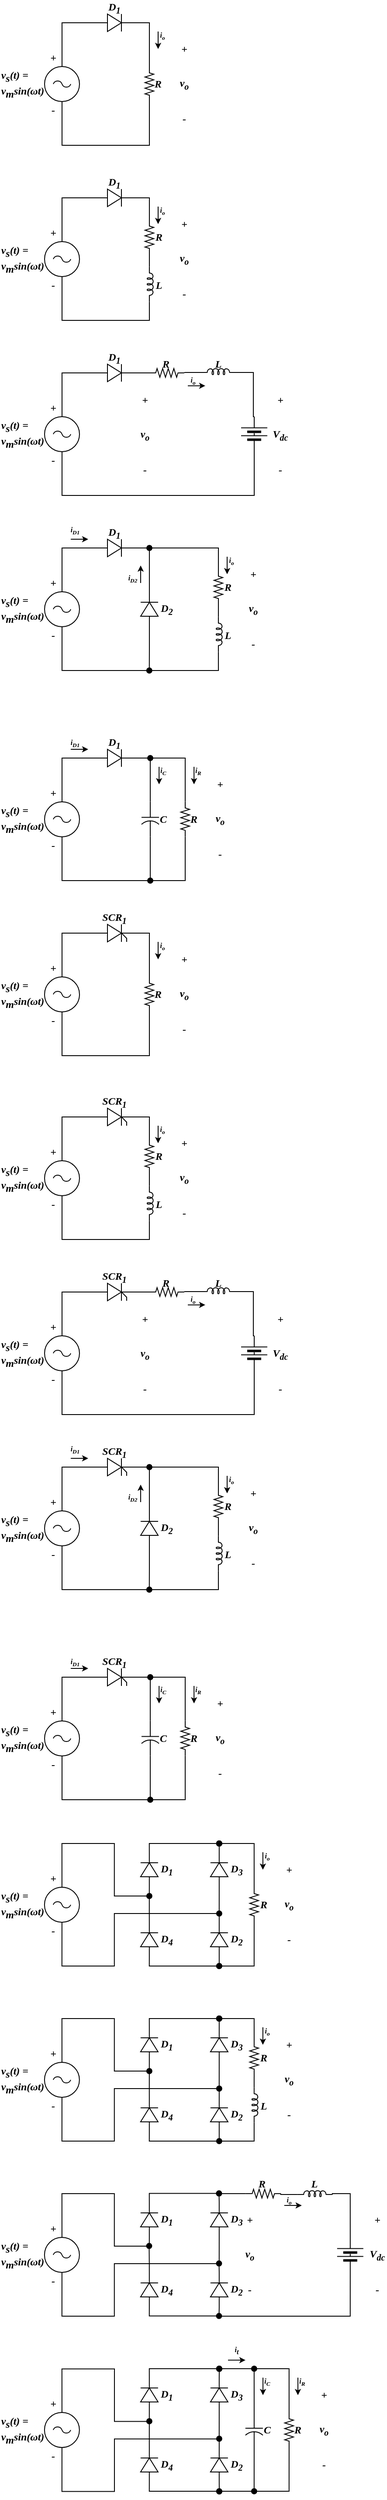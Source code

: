 <mxfile version="10.5.2" type="google"><diagram name="Page-1" id="7e0a89b8-554c-2b80-1dc8-d5c74ca68de4"><mxGraphModel dx="656" dy="419" grid="1" gridSize="10" guides="1" tooltips="1" connect="1" arrows="1" fold="1" page="1" pageScale="1" pageWidth="1100" pageHeight="850" background="#ffffff" math="0" shadow="0"><root><mxCell id="0"/><mxCell id="1" parent="0"/><mxCell id="MnJ3NRhZLxAgefDu-zqg-20" style="edgeStyle=orthogonalEdgeStyle;rounded=0;orthogonalLoop=1;jettySize=auto;html=1;exitX=0.5;exitY=0;exitDx=0;exitDy=0;exitPerimeter=0;endArrow=none;endFill=0;strokeColor=#000000;entryX=0;entryY=0.5;entryDx=0;entryDy=0;entryPerimeter=0;" parent="1" source="MnJ3NRhZLxAgefDu-zqg-1" target="MnJ3NRhZLxAgefDu-zqg-2" edge="1"><mxGeometry relative="1" as="geometry"><mxPoint x="209.923" y="2210" as="targetPoint"/><Array as="points"><mxPoint x="99.923" y="2150"/><mxPoint x="159.923" y="2150"/><mxPoint x="159.923" y="2210"/><mxPoint x="199.923" y="2210"/></Array></mxGeometry></mxCell><mxCell id="MnJ3NRhZLxAgefDu-zqg-22" style="edgeStyle=orthogonalEdgeStyle;rounded=0;orthogonalLoop=1;jettySize=auto;html=1;exitX=0.5;exitY=1;exitDx=0;exitDy=0;exitPerimeter=0;endArrow=none;endFill=0;strokeColor=#000000;entryX=0;entryY=0.5;entryDx=0;entryDy=0;entryPerimeter=0;" parent="1" source="MnJ3NRhZLxAgefDu-zqg-1" target="MnJ3NRhZLxAgefDu-zqg-4" edge="1"><mxGeometry relative="1" as="geometry"><mxPoint x="289.923" y="2230" as="targetPoint"/><Array as="points"><mxPoint x="99.923" y="2290"/><mxPoint x="159.923" y="2290"/><mxPoint x="159.923" y="2230"/><mxPoint x="279.923" y="2230"/></Array></mxGeometry></mxCell><mxCell id="MnJ3NRhZLxAgefDu-zqg-1" value="" style="verticalLabelPosition=bottom;shadow=0;dashed=0;align=center;fillColor=#ffffff;html=1;verticalAlign=top;strokeWidth=1;shape=mxgraph.electrical.signal_sources.ac_source;" parent="1" vertex="1"><mxGeometry x="79.923" y="2200" width="40" height="40" as="geometry"/></mxCell><mxCell id="MnJ3NRhZLxAgefDu-zqg-27" style="edgeStyle=orthogonalEdgeStyle;rounded=0;orthogonalLoop=1;jettySize=auto;html=1;exitX=1;exitY=0.5;exitDx=0;exitDy=0;exitPerimeter=0;endArrow=oval;endFill=1;strokeColor=#000000;" parent="1" source="MnJ3NRhZLxAgefDu-zqg-2" edge="1"><mxGeometry relative="1" as="geometry"><mxPoint x="279.923" y="2150" as="targetPoint"/><Array as="points"><mxPoint x="199.923" y="2150"/></Array></mxGeometry></mxCell><mxCell id="MnJ3NRhZLxAgefDu-zqg-2" value="" style="fillColor=#000000;verticalLabelPosition=bottom;shadow=0;dashed=0;align=center;fillColor=#ffffff;html=1;verticalAlign=top;strokeWidth=1;shape=mxgraph.electrical.diodes.diode;rotation=-90;" parent="1" vertex="1"><mxGeometry x="179.923" y="2170" width="40" height="20" as="geometry"/></mxCell><mxCell id="MnJ3NRhZLxAgefDu-zqg-21" style="edgeStyle=orthogonalEdgeStyle;rounded=0;orthogonalLoop=1;jettySize=auto;html=1;exitX=1;exitY=0.5;exitDx=0;exitDy=0;exitPerimeter=0;endArrow=oval;endFill=1;strokeColor=#000000;" parent="1" source="MnJ3NRhZLxAgefDu-zqg-3" edge="1"><mxGeometry relative="1" as="geometry"><mxPoint x="199.923" y="2210" as="targetPoint"/><Array as="points"><mxPoint x="199.923" y="2230"/><mxPoint x="199.923" y="2230"/></Array></mxGeometry></mxCell><mxCell id="MnJ3NRhZLxAgefDu-zqg-24" style="edgeStyle=orthogonalEdgeStyle;rounded=0;orthogonalLoop=1;jettySize=auto;html=1;exitX=0;exitY=0.5;exitDx=0;exitDy=0;exitPerimeter=0;endArrow=none;endFill=0;strokeColor=#000000;" parent="1" source="MnJ3NRhZLxAgefDu-zqg-3" edge="1"><mxGeometry relative="1" as="geometry"><mxPoint x="279.923" y="2290" as="targetPoint"/><Array as="points"><mxPoint x="199.923" y="2290"/></Array></mxGeometry></mxCell><mxCell id="MnJ3NRhZLxAgefDu-zqg-3" value="" style="fillColor=#000000;verticalLabelPosition=bottom;shadow=0;dashed=0;align=center;fillColor=#ffffff;html=1;verticalAlign=top;strokeWidth=1;shape=mxgraph.electrical.diodes.diode;rotation=-90;" parent="1" vertex="1"><mxGeometry x="179.923" y="2250" width="40" height="20" as="geometry"/></mxCell><mxCell id="MnJ3NRhZLxAgefDu-zqg-28" style="edgeStyle=orthogonalEdgeStyle;rounded=0;orthogonalLoop=1;jettySize=auto;html=1;exitX=1;exitY=0.5;exitDx=0;exitDy=0;exitPerimeter=0;endArrow=oval;endFill=1;strokeColor=#000000;" parent="1" source="MnJ3NRhZLxAgefDu-zqg-4" edge="1"><mxGeometry relative="1" as="geometry"><mxPoint x="279.923" y="2150" as="targetPoint"/></mxGeometry></mxCell><mxCell id="MnJ3NRhZLxAgefDu-zqg-4" value="" style="fillColor=#000000;verticalLabelPosition=bottom;shadow=0;dashed=0;align=center;fillColor=#ffffff;html=1;verticalAlign=top;strokeWidth=1;shape=mxgraph.electrical.diodes.diode;rotation=-90;" parent="1" vertex="1"><mxGeometry x="259.923" y="2170" width="40" height="20" as="geometry"/></mxCell><mxCell id="MnJ3NRhZLxAgefDu-zqg-23" style="edgeStyle=orthogonalEdgeStyle;rounded=0;orthogonalLoop=1;jettySize=auto;html=1;exitX=1;exitY=0.5;exitDx=0;exitDy=0;exitPerimeter=0;endArrow=oval;endFill=1;strokeColor=#000000;" parent="1" source="MnJ3NRhZLxAgefDu-zqg-5" edge="1"><mxGeometry relative="1" as="geometry"><mxPoint x="279.923" y="2230" as="targetPoint"/></mxGeometry></mxCell><mxCell id="MnJ3NRhZLxAgefDu-zqg-26" style="edgeStyle=orthogonalEdgeStyle;rounded=0;orthogonalLoop=1;jettySize=auto;html=1;exitX=0;exitY=0.5;exitDx=0;exitDy=0;exitPerimeter=0;endArrow=oval;endFill=1;strokeColor=#000000;" parent="1" source="MnJ3NRhZLxAgefDu-zqg-5" edge="1"><mxGeometry relative="1" as="geometry"><mxPoint x="279.923" y="2290" as="targetPoint"/></mxGeometry></mxCell><mxCell id="MnJ3NRhZLxAgefDu-zqg-5" value="" style="fillColor=#000000;verticalLabelPosition=bottom;shadow=0;dashed=0;align=center;fillColor=#ffffff;html=1;verticalAlign=top;strokeWidth=1;shape=mxgraph.electrical.diodes.diode;rotation=-90;" parent="1" vertex="1"><mxGeometry x="259.923" y="2250" width="40" height="20" as="geometry"/></mxCell><mxCell id="MnJ3NRhZLxAgefDu-zqg-34" style="edgeStyle=orthogonalEdgeStyle;rounded=0;orthogonalLoop=1;jettySize=auto;html=1;exitX=0;exitY=0.5;exitDx=0;exitDy=0;exitPerimeter=0;endArrow=oval;endFill=1;strokeColor=#000000;" parent="1" source="MnJ3NRhZLxAgefDu-zqg-30" edge="1"><mxGeometry relative="1" as="geometry"><mxPoint x="279.923" y="2150" as="targetPoint"/><mxPoint x="319.923" y="2200" as="sourcePoint"/><Array as="points"><mxPoint x="319.923" y="2150"/></Array></mxGeometry></mxCell><mxCell id="MnJ3NRhZLxAgefDu-zqg-36" style="edgeStyle=orthogonalEdgeStyle;rounded=0;orthogonalLoop=1;jettySize=auto;html=1;endArrow=oval;endFill=1;strokeColor=#000000;exitX=1;exitY=0.5;exitDx=0;exitDy=0;exitPerimeter=0;" parent="1" source="MnJ3NRhZLxAgefDu-zqg-30" edge="1"><mxGeometry relative="1" as="geometry"><mxPoint x="279.923" y="2290" as="targetPoint"/><mxPoint x="319.923" y="2250" as="sourcePoint"/><Array as="points"><mxPoint x="319.923" y="2290"/></Array></mxGeometry></mxCell><mxCell id="MnJ3NRhZLxAgefDu-zqg-30" value="" style="verticalLabelPosition=bottom;shadow=0;dashed=0;align=center;fillColor=#ffffff;html=1;verticalAlign=top;strokeWidth=1;shape=mxgraph.electrical.resistors.resistor_2;rotation=90;" parent="1" vertex="1"><mxGeometry x="299.923" y="2215" width="40" height="10" as="geometry"/></mxCell><mxCell id="MnJ3NRhZLxAgefDu-zqg-38" value="" style="endArrow=classic;html=1;strokeColor=#000000;movable=1;resizable=1;rotatable=1;deletable=1;editable=1;connectable=1;endSize=4;startSize=4;jumpSize=6;strokeWidth=1;" parent="1" edge="1"><mxGeometry width="50" height="50" relative="1" as="geometry"><mxPoint x="329.923" y="2160" as="sourcePoint"/><mxPoint x="329.923" y="2180" as="targetPoint"/></mxGeometry></mxCell><mxCell id="MnJ3NRhZLxAgefDu-zqg-44" value="&lt;p style=&quot;font-size: 8px&quot;&gt;&lt;i style=&quot;font-size: 8px&quot;&gt;&lt;font face=&quot;Times New Roman&quot; style=&quot;font-size: 8px&quot;&gt;i&lt;sub&gt;o&lt;/sub&gt;&lt;/font&gt;&lt;/i&gt;&lt;/p&gt;" style="text;html=1;strokeColor=none;fillColor=none;align=center;verticalAlign=middle;whiteSpace=wrap;rounded=0;fontSize=8;fontStyle=1" parent="1" vertex="1"><mxGeometry x="329.923" y="2150" width="10" height="30" as="geometry"/></mxCell><mxCell id="MnJ3NRhZLxAgefDu-zqg-54" value="&lt;p style=&quot;font-size: 8px&quot;&gt;&lt;font face=&quot;Times New Roman&quot; style=&quot;font-size: 12px&quot;&gt;&lt;i&gt;v&lt;sub&gt;o&lt;/sub&gt;&lt;/i&gt;&lt;/font&gt;&lt;/p&gt;" style="text;html=1;strokeColor=none;fillColor=none;align=center;verticalAlign=middle;whiteSpace=wrap;rounded=0;fontSize=8;fontStyle=1" parent="1" vertex="1"><mxGeometry x="354.923" y="2205" width="10" height="30" as="geometry"/></mxCell><mxCell id="MnJ3NRhZLxAgefDu-zqg-58" value="&lt;font face=&quot;Times New Roman&quot; size=&quot;1&quot;&gt;&lt;i&gt;&lt;b style=&quot;font-size: 12px&quot;&gt;+&lt;/b&gt;&lt;/i&gt;&lt;/font&gt;" style="text;html=1;strokeColor=none;fillColor=none;align=center;verticalAlign=middle;whiteSpace=wrap;rounded=0;fontSize=8;" parent="1" vertex="1"><mxGeometry x="349.923" y="2170" width="20" height="20" as="geometry"/></mxCell><mxCell id="MnJ3NRhZLxAgefDu-zqg-60" value="&lt;font face=&quot;Times New Roman&quot; size=&quot;1&quot;&gt;&lt;i&gt;&lt;b style=&quot;font-size: 12px&quot;&gt;-&lt;br&gt;&lt;/b&gt;&lt;/i&gt;&lt;/font&gt;" style="text;html=1;strokeColor=none;fillColor=none;align=center;verticalAlign=middle;whiteSpace=wrap;rounded=0;fontSize=8;" parent="1" vertex="1"><mxGeometry x="349.923" y="2250" width="20" height="20" as="geometry"/></mxCell><mxCell id="MnJ3NRhZLxAgefDu-zqg-61" value="&lt;div style=&quot;text-align: left; font-size: 12px;&quot;&gt;&lt;span style=&quot;font-size: 12px;&quot;&gt;v&lt;sub style=&quot;font-size: 12px;&quot;&gt;s&lt;/sub&gt;(t) = v&lt;sub style=&quot;font-size: 12px;&quot;&gt;m&lt;/sub&gt;sin(ωt)&lt;/span&gt;&lt;/div&gt;" style="text;html=1;strokeColor=none;fillColor=none;align=center;verticalAlign=middle;whiteSpace=wrap;rounded=0;fontSize=12;fontFamily=Times New Roman;fontStyle=3" parent="1" vertex="1"><mxGeometry x="29.923" y="2205" width="50" height="30" as="geometry"/></mxCell><mxCell id="MnJ3NRhZLxAgefDu-zqg-62" value="&lt;div style=&quot;text-align: left ; font-size: 12px&quot;&gt;D&lt;sub&gt;1&lt;/sub&gt;&lt;/div&gt;" style="text;html=1;strokeColor=none;fillColor=none;align=center;verticalAlign=middle;whiteSpace=wrap;rounded=0;fontSize=12;fontFamily=Times New Roman;fontStyle=3" parent="1" vertex="1"><mxGeometry x="209.923" y="2172.5" width="20" height="15" as="geometry"/></mxCell><mxCell id="MnJ3NRhZLxAgefDu-zqg-63" value="&lt;div style=&quot;text-align: left ; font-size: 12px&quot;&gt;D&lt;sub&gt;2&lt;/sub&gt;&lt;/div&gt;" style="text;html=1;strokeColor=none;fillColor=none;align=center;verticalAlign=middle;whiteSpace=wrap;rounded=0;fontSize=12;fontFamily=Times New Roman;fontStyle=3" parent="1" vertex="1"><mxGeometry x="289.923" y="2252.5" width="20" height="15" as="geometry"/></mxCell><mxCell id="MnJ3NRhZLxAgefDu-zqg-64" value="&lt;div style=&quot;text-align: left ; font-size: 12px&quot;&gt;D&lt;sub&gt;4&lt;/sub&gt;&lt;/div&gt;" style="text;html=1;strokeColor=none;fillColor=none;align=center;verticalAlign=middle;whiteSpace=wrap;rounded=0;fontSize=12;fontFamily=Times New Roman;fontStyle=3" parent="1" vertex="1"><mxGeometry x="209.923" y="2252.5" width="20" height="15" as="geometry"/></mxCell><mxCell id="MnJ3NRhZLxAgefDu-zqg-66" value="&lt;div style=&quot;text-align: left ; font-size: 12px&quot;&gt;D&lt;sub&gt;3&lt;/sub&gt;&lt;/div&gt;" style="text;html=1;strokeColor=none;fillColor=none;align=center;verticalAlign=middle;whiteSpace=wrap;rounded=0;fontSize=12;fontFamily=Times New Roman;fontStyle=3" parent="1" vertex="1"><mxGeometry x="289.923" y="2172.5" width="20" height="15" as="geometry"/></mxCell><mxCell id="MnJ3NRhZLxAgefDu-zqg-67" value="&lt;font face=&quot;Times New Roman&quot; size=&quot;1&quot;&gt;&lt;i&gt;&lt;b style=&quot;font-size: 12px&quot;&gt;+&lt;/b&gt;&lt;/i&gt;&lt;/font&gt;" style="text;html=1;strokeColor=none;fillColor=none;align=center;verticalAlign=middle;whiteSpace=wrap;rounded=0;fontSize=8;" parent="1" vertex="1"><mxGeometry x="79.923" y="2180" width="20" height="20" as="geometry"/></mxCell><mxCell id="MnJ3NRhZLxAgefDu-zqg-68" value="&lt;font face=&quot;Times New Roman&quot; size=&quot;1&quot;&gt;&lt;i&gt;&lt;b style=&quot;font-size: 12px&quot;&gt;-&lt;br&gt;&lt;/b&gt;&lt;/i&gt;&lt;/font&gt;" style="text;html=1;strokeColor=none;fillColor=none;align=center;verticalAlign=middle;whiteSpace=wrap;rounded=0;fontSize=8;" parent="1" vertex="1"><mxGeometry x="79.923" y="2240" width="20" height="20" as="geometry"/></mxCell><mxCell id="MnJ3NRhZLxAgefDu-zqg-69" style="edgeStyle=orthogonalEdgeStyle;rounded=0;orthogonalLoop=1;jettySize=auto;html=1;exitX=0.5;exitY=0;exitDx=0;exitDy=0;exitPerimeter=0;endArrow=none;endFill=0;strokeColor=#000000;entryX=0;entryY=0.5;entryDx=0;entryDy=0;entryPerimeter=0;" parent="1" source="MnJ3NRhZLxAgefDu-zqg-71" target="MnJ3NRhZLxAgefDu-zqg-73" edge="1"><mxGeometry relative="1" as="geometry"><mxPoint x="210.023" y="2810.231" as="targetPoint"/><Array as="points"><mxPoint x="100.023" y="2750.231"/><mxPoint x="160.023" y="2750.231"/><mxPoint x="160.023" y="2810.231"/><mxPoint x="200.023" y="2810.231"/></Array></mxGeometry></mxCell><mxCell id="MnJ3NRhZLxAgefDu-zqg-70" style="edgeStyle=orthogonalEdgeStyle;rounded=0;orthogonalLoop=1;jettySize=auto;html=1;exitX=0.5;exitY=1;exitDx=0;exitDy=0;exitPerimeter=0;endArrow=none;endFill=0;strokeColor=#000000;entryX=0;entryY=0.5;entryDx=0;entryDy=0;entryPerimeter=0;" parent="1" source="MnJ3NRhZLxAgefDu-zqg-71" target="MnJ3NRhZLxAgefDu-zqg-78" edge="1"><mxGeometry relative="1" as="geometry"><mxPoint x="290.023" y="2830.231" as="targetPoint"/><Array as="points"><mxPoint x="100.023" y="2890.231"/><mxPoint x="160.023" y="2890.231"/><mxPoint x="160.023" y="2830.231"/><mxPoint x="280.023" y="2830.231"/></Array></mxGeometry></mxCell><mxCell id="MnJ3NRhZLxAgefDu-zqg-71" value="" style="verticalLabelPosition=bottom;shadow=0;dashed=0;align=center;fillColor=#ffffff;html=1;verticalAlign=top;strokeWidth=1;shape=mxgraph.electrical.signal_sources.ac_source;" parent="1" vertex="1"><mxGeometry x="79.923" y="2800" width="40" height="40" as="geometry"/></mxCell><mxCell id="MnJ3NRhZLxAgefDu-zqg-72" style="edgeStyle=orthogonalEdgeStyle;rounded=0;orthogonalLoop=1;jettySize=auto;html=1;exitX=1;exitY=0.5;exitDx=0;exitDy=0;exitPerimeter=0;endArrow=oval;endFill=1;strokeColor=#000000;" parent="1" source="MnJ3NRhZLxAgefDu-zqg-73" edge="1"><mxGeometry relative="1" as="geometry"><mxPoint x="279.923" y="2750" as="targetPoint"/><Array as="points"><mxPoint x="200.023" y="2750.231"/></Array></mxGeometry></mxCell><mxCell id="MnJ3NRhZLxAgefDu-zqg-73" value="" style="fillColor=#000000;verticalLabelPosition=bottom;shadow=0;dashed=0;align=center;fillColor=#ffffff;html=1;verticalAlign=top;strokeWidth=1;shape=mxgraph.electrical.diodes.diode;rotation=-90;" parent="1" vertex="1"><mxGeometry x="179.923" y="2770" width="40" height="20" as="geometry"/></mxCell><mxCell id="MnJ3NRhZLxAgefDu-zqg-74" style="edgeStyle=orthogonalEdgeStyle;rounded=0;orthogonalLoop=1;jettySize=auto;html=1;exitX=1;exitY=0.5;exitDx=0;exitDy=0;exitPerimeter=0;endArrow=oval;endFill=1;strokeColor=#000000;" parent="1" source="MnJ3NRhZLxAgefDu-zqg-76" edge="1"><mxGeometry relative="1" as="geometry"><mxPoint x="199.923" y="2810" as="targetPoint"/><Array as="points"><mxPoint x="200.023" y="2830.231"/><mxPoint x="200.023" y="2830.231"/></Array></mxGeometry></mxCell><mxCell id="MnJ3NRhZLxAgefDu-zqg-75" style="edgeStyle=orthogonalEdgeStyle;rounded=0;orthogonalLoop=1;jettySize=auto;html=1;exitX=0;exitY=0.5;exitDx=0;exitDy=0;exitPerimeter=0;endArrow=none;endFill=0;strokeColor=#000000;" parent="1" source="MnJ3NRhZLxAgefDu-zqg-76" edge="1"><mxGeometry relative="1" as="geometry"><mxPoint x="279.923" y="2890" as="targetPoint"/><Array as="points"><mxPoint x="200.023" y="2890.231"/></Array></mxGeometry></mxCell><mxCell id="MnJ3NRhZLxAgefDu-zqg-76" value="" style="fillColor=#000000;verticalLabelPosition=bottom;shadow=0;dashed=0;align=center;fillColor=#ffffff;html=1;verticalAlign=top;strokeWidth=1;shape=mxgraph.electrical.diodes.diode;rotation=-90;" parent="1" vertex="1"><mxGeometry x="179.923" y="2850" width="40" height="20" as="geometry"/></mxCell><mxCell id="MnJ3NRhZLxAgefDu-zqg-77" style="edgeStyle=orthogonalEdgeStyle;rounded=0;orthogonalLoop=1;jettySize=auto;html=1;exitX=1;exitY=0.5;exitDx=0;exitDy=0;exitPerimeter=0;endArrow=oval;endFill=1;strokeColor=#000000;" parent="1" source="MnJ3NRhZLxAgefDu-zqg-78" edge="1"><mxGeometry relative="1" as="geometry"><mxPoint x="280.023" y="2750.231" as="targetPoint"/></mxGeometry></mxCell><mxCell id="MnJ3NRhZLxAgefDu-zqg-78" value="" style="fillColor=#000000;verticalLabelPosition=bottom;shadow=0;dashed=0;align=center;fillColor=#ffffff;html=1;verticalAlign=top;strokeWidth=1;shape=mxgraph.electrical.diodes.diode;rotation=-90;" parent="1" vertex="1"><mxGeometry x="259.923" y="2770" width="40" height="20" as="geometry"/></mxCell><mxCell id="MnJ3NRhZLxAgefDu-zqg-79" style="edgeStyle=orthogonalEdgeStyle;rounded=0;orthogonalLoop=1;jettySize=auto;html=1;exitX=1;exitY=0.5;exitDx=0;exitDy=0;exitPerimeter=0;endArrow=oval;endFill=1;strokeColor=#000000;" parent="1" source="MnJ3NRhZLxAgefDu-zqg-81" edge="1"><mxGeometry relative="1" as="geometry"><mxPoint x="279.923" y="2830" as="targetPoint"/></mxGeometry></mxCell><mxCell id="MnJ3NRhZLxAgefDu-zqg-80" style="edgeStyle=orthogonalEdgeStyle;rounded=0;orthogonalLoop=1;jettySize=auto;html=1;exitX=0;exitY=0.5;exitDx=0;exitDy=0;exitPerimeter=0;endArrow=oval;endFill=1;strokeColor=#000000;" parent="1" source="MnJ3NRhZLxAgefDu-zqg-81" edge="1"><mxGeometry relative="1" as="geometry"><mxPoint x="280.023" y="2890.231" as="targetPoint"/></mxGeometry></mxCell><mxCell id="MnJ3NRhZLxAgefDu-zqg-81" value="" style="fillColor=#000000;verticalLabelPosition=bottom;shadow=0;dashed=0;align=center;fillColor=#ffffff;html=1;verticalAlign=top;strokeWidth=1;shape=mxgraph.electrical.diodes.diode;rotation=-90;" parent="1" vertex="1"><mxGeometry x="259.923" y="2850" width="40" height="20" as="geometry"/></mxCell><mxCell id="MnJ3NRhZLxAgefDu-zqg-82" style="edgeStyle=orthogonalEdgeStyle;rounded=0;orthogonalLoop=1;jettySize=auto;html=1;exitX=0;exitY=0.5;exitDx=0;exitDy=0;exitPerimeter=0;endArrow=oval;endFill=1;strokeColor=#000000;" parent="1" source="MnJ3NRhZLxAgefDu-zqg-84" edge="1"><mxGeometry relative="1" as="geometry"><mxPoint x="279.923" y="2750" as="targetPoint"/><Array as="points"><mxPoint x="320.023" y="2750.231"/></Array></mxGeometry></mxCell><mxCell id="MnJ3NRhZLxAgefDu-zqg-83" style="edgeStyle=orthogonalEdgeStyle;rounded=0;orthogonalLoop=1;jettySize=auto;html=1;exitX=1;exitY=0.5;exitDx=0;exitDy=0;exitPerimeter=0;endArrow=oval;endFill=1;strokeColor=#000000;" parent="1" source="MnJ3NRhZLxAgefDu-zqg-84" edge="1"><mxGeometry relative="1" as="geometry"><mxPoint x="279.923" y="2890" as="targetPoint"/><Array as="points"><mxPoint x="320.023" y="2890.231"/></Array></mxGeometry></mxCell><mxCell id="MnJ3NRhZLxAgefDu-zqg-84" value="" style="verticalLabelPosition=bottom;shadow=0;dashed=0;align=center;fillColor=#ffffff;html=1;verticalAlign=top;strokeWidth=1;shape=mxgraph.electrical.capacitors.capacitor_2;rotation=90;" parent="1" vertex="1"><mxGeometry x="299.923" y="2810" width="40" height="20" as="geometry"/></mxCell><mxCell id="MnJ3NRhZLxAgefDu-zqg-85" style="edgeStyle=orthogonalEdgeStyle;rounded=0;orthogonalLoop=1;jettySize=auto;html=1;exitX=0;exitY=0.5;exitDx=0;exitDy=0;exitPerimeter=0;endArrow=oval;endFill=1;strokeColor=#000000;" parent="1" source="MnJ3NRhZLxAgefDu-zqg-87" edge="1"><mxGeometry relative="1" as="geometry"><mxPoint x="319.923" y="2750" as="targetPoint"/><Array as="points"><mxPoint x="360.023" y="2750.231"/></Array></mxGeometry></mxCell><mxCell id="MnJ3NRhZLxAgefDu-zqg-86" style="edgeStyle=orthogonalEdgeStyle;rounded=0;orthogonalLoop=1;jettySize=auto;html=1;exitX=1;exitY=0.5;exitDx=0;exitDy=0;exitPerimeter=0;endArrow=oval;endFill=1;strokeColor=#000000;" parent="1" source="MnJ3NRhZLxAgefDu-zqg-87" edge="1"><mxGeometry relative="1" as="geometry"><mxPoint x="319.923" y="2890" as="targetPoint"/><Array as="points"><mxPoint x="360.023" y="2890.231"/></Array></mxGeometry></mxCell><mxCell id="MnJ3NRhZLxAgefDu-zqg-87" value="" style="verticalLabelPosition=bottom;shadow=0;dashed=0;align=center;fillColor=#ffffff;html=1;verticalAlign=top;strokeWidth=1;shape=mxgraph.electrical.resistors.resistor_2;rotation=90;" parent="1" vertex="1"><mxGeometry x="339.923" y="2815" width="40" height="10" as="geometry"/></mxCell><mxCell id="MnJ3NRhZLxAgefDu-zqg-88" value="" style="endArrow=classic;html=1;strokeColor=#000000;movable=1;resizable=1;rotatable=1;deletable=1;editable=1;connectable=1;endSize=4;startSize=4;jumpSize=6;strokeWidth=1;" parent="1" edge="1"><mxGeometry width="50" height="50" relative="1" as="geometry"><mxPoint x="330.023" y="2760.231" as="sourcePoint"/><mxPoint x="330.023" y="2780.231" as="targetPoint"/></mxGeometry></mxCell><mxCell id="MnJ3NRhZLxAgefDu-zqg-89" value="" style="endArrow=classic;html=1;strokeColor=#000000;movable=1;resizable=1;rotatable=1;deletable=1;editable=1;connectable=1;endSize=4;startSize=4;jumpSize=6;strokeWidth=1;" parent="1" edge="1"><mxGeometry width="50" height="50" relative="1" as="geometry"><mxPoint x="370.023" y="2760.231" as="sourcePoint"/><mxPoint x="370.023" y="2780.231" as="targetPoint"/></mxGeometry></mxCell><mxCell id="MnJ3NRhZLxAgefDu-zqg-90" value="" style="endArrow=classic;html=1;strokeColor=#000000;movable=1;resizable=1;rotatable=1;deletable=1;editable=1;connectable=1;endSize=4;startSize=4;jumpSize=6;strokeWidth=1;" parent="1" edge="1"><mxGeometry width="50" height="50" relative="1" as="geometry"><mxPoint x="290.023" y="2740.231" as="sourcePoint"/><mxPoint x="310.023" y="2740.231" as="targetPoint"/></mxGeometry></mxCell><mxCell id="MnJ3NRhZLxAgefDu-zqg-91" value="&lt;p style=&quot;font-size: 8px&quot;&gt;&lt;i style=&quot;font-size: 8px&quot;&gt;&lt;font face=&quot;Times New Roman&quot; style=&quot;font-size: 8px&quot;&gt;i&lt;sub style=&quot;font-size: 8px&quot;&gt;t&lt;/sub&gt;&lt;/font&gt;&lt;/i&gt;&lt;/p&gt;" style="text;html=1;strokeColor=none;fillColor=none;align=center;verticalAlign=middle;whiteSpace=wrap;rounded=0;fontSize=8;fontStyle=1" parent="1" vertex="1"><mxGeometry x="290.023" y="2720.231" width="20" height="20" as="geometry"/></mxCell><mxCell id="MnJ3NRhZLxAgefDu-zqg-92" value="&lt;p style=&quot;font-size: 8px&quot;&gt;&lt;i style=&quot;font-size: 8px&quot;&gt;&lt;font face=&quot;Times New Roman&quot; style=&quot;font-size: 8px&quot;&gt;i&lt;sub&gt;C&lt;/sub&gt;&lt;/font&gt;&lt;/i&gt;&lt;/p&gt;" style="text;html=1;strokeColor=none;fillColor=none;align=center;verticalAlign=middle;whiteSpace=wrap;rounded=0;fontSize=8;fontStyle=1" parent="1" vertex="1"><mxGeometry x="330.023" y="2750.231" width="10" height="30" as="geometry"/></mxCell><mxCell id="MnJ3NRhZLxAgefDu-zqg-93" value="&lt;p style=&quot;font-size: 8px&quot;&gt;&lt;i style=&quot;font-size: 8px&quot;&gt;&lt;font face=&quot;Times New Roman&quot; style=&quot;font-size: 8px&quot;&gt;i&lt;sub&gt;R&lt;/sub&gt;&lt;/font&gt;&lt;/i&gt;&lt;/p&gt;" style="text;html=1;strokeColor=none;fillColor=none;align=center;verticalAlign=middle;whiteSpace=wrap;rounded=0;fontSize=8;fontStyle=1" parent="1" vertex="1"><mxGeometry x="370.023" y="2750.231" width="10" height="30" as="geometry"/></mxCell><mxCell id="MnJ3NRhZLxAgefDu-zqg-94" value="&lt;p style=&quot;font-size: 8px&quot;&gt;&lt;font face=&quot;Times New Roman&quot; style=&quot;font-size: 12px&quot;&gt;&lt;i&gt;v&lt;sub&gt;o&lt;/sub&gt;&lt;/i&gt;&lt;/font&gt;&lt;/p&gt;" style="text;html=1;strokeColor=none;fillColor=none;align=center;verticalAlign=middle;whiteSpace=wrap;rounded=0;fontSize=8;fontStyle=1" parent="1" vertex="1"><mxGeometry x="395.023" y="2805.231" width="10" height="30" as="geometry"/></mxCell><mxCell id="MnJ3NRhZLxAgefDu-zqg-95" value="&lt;font face=&quot;Times New Roman&quot; size=&quot;1&quot;&gt;&lt;i&gt;&lt;b style=&quot;font-size: 12px&quot;&gt;+&lt;/b&gt;&lt;/i&gt;&lt;/font&gt;" style="text;html=1;strokeColor=none;fillColor=none;align=center;verticalAlign=middle;whiteSpace=wrap;rounded=0;fontSize=8;" parent="1" vertex="1"><mxGeometry x="390.023" y="2770.231" width="20" height="20" as="geometry"/></mxCell><mxCell id="MnJ3NRhZLxAgefDu-zqg-96" value="&lt;font face=&quot;Times New Roman&quot; size=&quot;1&quot;&gt;&lt;i&gt;&lt;b style=&quot;font-size: 12px&quot;&gt;-&lt;br&gt;&lt;/b&gt;&lt;/i&gt;&lt;/font&gt;" style="text;html=1;strokeColor=none;fillColor=none;align=center;verticalAlign=middle;whiteSpace=wrap;rounded=0;fontSize=8;" parent="1" vertex="1"><mxGeometry x="390.023" y="2850.231" width="20" height="20" as="geometry"/></mxCell><mxCell id="MnJ3NRhZLxAgefDu-zqg-97" value="&lt;div style=&quot;text-align: left; font-size: 12px;&quot;&gt;&lt;span style=&quot;font-size: 12px;&quot;&gt;v&lt;sub style=&quot;font-size: 12px;&quot;&gt;s&lt;/sub&gt;(t) = v&lt;sub style=&quot;font-size: 12px;&quot;&gt;m&lt;/sub&gt;sin(ωt)&lt;/span&gt;&lt;/div&gt;" style="text;html=1;strokeColor=none;fillColor=none;align=center;verticalAlign=middle;whiteSpace=wrap;rounded=0;fontSize=12;fontFamily=Times New Roman;fontStyle=3" parent="1" vertex="1"><mxGeometry x="30.023" y="2805.231" width="50" height="30" as="geometry"/></mxCell><mxCell id="MnJ3NRhZLxAgefDu-zqg-98" value="&lt;div style=&quot;text-align: left ; font-size: 12px&quot;&gt;D&lt;sub&gt;1&lt;/sub&gt;&lt;/div&gt;" style="text;html=1;strokeColor=none;fillColor=none;align=center;verticalAlign=middle;whiteSpace=wrap;rounded=0;fontSize=12;fontFamily=Times New Roman;fontStyle=3" parent="1" vertex="1"><mxGeometry x="210.023" y="2772.731" width="20" height="15" as="geometry"/></mxCell><mxCell id="MnJ3NRhZLxAgefDu-zqg-99" value="&lt;div style=&quot;text-align: left ; font-size: 12px&quot;&gt;D&lt;sub&gt;2&lt;/sub&gt;&lt;/div&gt;" style="text;html=1;strokeColor=none;fillColor=none;align=center;verticalAlign=middle;whiteSpace=wrap;rounded=0;fontSize=12;fontFamily=Times New Roman;fontStyle=3" parent="1" vertex="1"><mxGeometry x="290.023" y="2852.731" width="20" height="15" as="geometry"/></mxCell><mxCell id="MnJ3NRhZLxAgefDu-zqg-100" value="&lt;div style=&quot;text-align: left ; font-size: 12px&quot;&gt;D&lt;sub&gt;4&lt;/sub&gt;&lt;/div&gt;" style="text;html=1;strokeColor=none;fillColor=none;align=center;verticalAlign=middle;whiteSpace=wrap;rounded=0;fontSize=12;fontFamily=Times New Roman;fontStyle=3" parent="1" vertex="1"><mxGeometry x="210.023" y="2852.731" width="20" height="15" as="geometry"/></mxCell><mxCell id="MnJ3NRhZLxAgefDu-zqg-101" value="&lt;div style=&quot;text-align: left ; font-size: 12px&quot;&gt;D&lt;sub&gt;3&lt;/sub&gt;&lt;/div&gt;" style="text;html=1;strokeColor=none;fillColor=none;align=center;verticalAlign=middle;whiteSpace=wrap;rounded=0;fontSize=12;fontFamily=Times New Roman;fontStyle=3" parent="1" vertex="1"><mxGeometry x="290.023" y="2772.731" width="20" height="15" as="geometry"/></mxCell><mxCell id="MnJ3NRhZLxAgefDu-zqg-102" value="&lt;font face=&quot;Times New Roman&quot; size=&quot;1&quot;&gt;&lt;i&gt;&lt;b style=&quot;font-size: 12px&quot;&gt;+&lt;/b&gt;&lt;/i&gt;&lt;/font&gt;" style="text;html=1;strokeColor=none;fillColor=none;align=center;verticalAlign=middle;whiteSpace=wrap;rounded=0;fontSize=8;" parent="1" vertex="1"><mxGeometry x="80.023" y="2780.231" width="20" height="20" as="geometry"/></mxCell><mxCell id="MnJ3NRhZLxAgefDu-zqg-103" value="&lt;font face=&quot;Times New Roman&quot; size=&quot;1&quot;&gt;&lt;i&gt;&lt;b style=&quot;font-size: 12px&quot;&gt;-&lt;br&gt;&lt;/b&gt;&lt;/i&gt;&lt;/font&gt;" style="text;html=1;strokeColor=none;fillColor=none;align=center;verticalAlign=middle;whiteSpace=wrap;rounded=0;fontSize=8;" parent="1" vertex="1"><mxGeometry x="80.023" y="2840.231" width="20" height="20" as="geometry"/></mxCell><mxCell id="MnJ3NRhZLxAgefDu-zqg-104" style="edgeStyle=orthogonalEdgeStyle;rounded=0;orthogonalLoop=1;jettySize=auto;html=1;exitX=0.5;exitY=0;exitDx=0;exitDy=0;exitPerimeter=0;endArrow=none;endFill=0;strokeColor=#000000;entryX=0;entryY=0.5;entryDx=0;entryDy=0;entryPerimeter=0;" parent="1" source="MnJ3NRhZLxAgefDu-zqg-106" target="MnJ3NRhZLxAgefDu-zqg-108" edge="1"><mxGeometry relative="1" as="geometry"><mxPoint x="209.923" y="2410" as="targetPoint"/><Array as="points"><mxPoint x="99.923" y="2350"/><mxPoint x="159.923" y="2350"/><mxPoint x="159.923" y="2410"/><mxPoint x="199.923" y="2410"/></Array></mxGeometry></mxCell><mxCell id="MnJ3NRhZLxAgefDu-zqg-105" style="edgeStyle=orthogonalEdgeStyle;rounded=0;orthogonalLoop=1;jettySize=auto;html=1;exitX=0.5;exitY=1;exitDx=0;exitDy=0;exitPerimeter=0;endArrow=none;endFill=0;strokeColor=#000000;entryX=0;entryY=0.5;entryDx=0;entryDy=0;entryPerimeter=0;" parent="1" source="MnJ3NRhZLxAgefDu-zqg-106" target="MnJ3NRhZLxAgefDu-zqg-113" edge="1"><mxGeometry relative="1" as="geometry"><mxPoint x="289.923" y="2430" as="targetPoint"/><Array as="points"><mxPoint x="99.923" y="2490"/><mxPoint x="159.923" y="2490"/><mxPoint x="159.923" y="2430"/><mxPoint x="279.923" y="2430"/></Array></mxGeometry></mxCell><mxCell id="MnJ3NRhZLxAgefDu-zqg-106" value="" style="verticalLabelPosition=bottom;shadow=0;dashed=0;align=center;fillColor=#ffffff;html=1;verticalAlign=top;strokeWidth=1;shape=mxgraph.electrical.signal_sources.ac_source;" parent="1" vertex="1"><mxGeometry x="79.923" y="2400" width="40" height="40" as="geometry"/></mxCell><mxCell id="MnJ3NRhZLxAgefDu-zqg-107" style="edgeStyle=orthogonalEdgeStyle;rounded=0;orthogonalLoop=1;jettySize=auto;html=1;exitX=1;exitY=0.5;exitDx=0;exitDy=0;exitPerimeter=0;endArrow=oval;endFill=1;strokeColor=#000000;" parent="1" source="MnJ3NRhZLxAgefDu-zqg-108" edge="1"><mxGeometry relative="1" as="geometry"><mxPoint x="279.923" y="2350" as="targetPoint"/><Array as="points"><mxPoint x="199.923" y="2350"/></Array></mxGeometry></mxCell><mxCell id="MnJ3NRhZLxAgefDu-zqg-108" value="" style="fillColor=#000000;verticalLabelPosition=bottom;shadow=0;dashed=0;align=center;fillColor=#ffffff;html=1;verticalAlign=top;strokeWidth=1;shape=mxgraph.electrical.diodes.diode;rotation=-90;" parent="1" vertex="1"><mxGeometry x="179.923" y="2370" width="40" height="20" as="geometry"/></mxCell><mxCell id="MnJ3NRhZLxAgefDu-zqg-109" style="edgeStyle=orthogonalEdgeStyle;rounded=0;orthogonalLoop=1;jettySize=auto;html=1;exitX=1;exitY=0.5;exitDx=0;exitDy=0;exitPerimeter=0;endArrow=oval;endFill=1;strokeColor=#000000;" parent="1" source="MnJ3NRhZLxAgefDu-zqg-111" edge="1"><mxGeometry relative="1" as="geometry"><mxPoint x="199.923" y="2410" as="targetPoint"/><Array as="points"><mxPoint x="199.923" y="2430"/><mxPoint x="199.923" y="2430"/></Array></mxGeometry></mxCell><mxCell id="MnJ3NRhZLxAgefDu-zqg-110" style="edgeStyle=orthogonalEdgeStyle;rounded=0;orthogonalLoop=1;jettySize=auto;html=1;exitX=0;exitY=0.5;exitDx=0;exitDy=0;exitPerimeter=0;endArrow=none;endFill=0;strokeColor=#000000;" parent="1" source="MnJ3NRhZLxAgefDu-zqg-111" edge="1"><mxGeometry relative="1" as="geometry"><mxPoint x="279.923" y="2490" as="targetPoint"/><Array as="points"><mxPoint x="199.923" y="2490"/></Array></mxGeometry></mxCell><mxCell id="MnJ3NRhZLxAgefDu-zqg-111" value="" style="fillColor=#000000;verticalLabelPosition=bottom;shadow=0;dashed=0;align=center;fillColor=#ffffff;html=1;verticalAlign=top;strokeWidth=1;shape=mxgraph.electrical.diodes.diode;rotation=-90;" parent="1" vertex="1"><mxGeometry x="179.923" y="2450" width="40" height="20" as="geometry"/></mxCell><mxCell id="MnJ3NRhZLxAgefDu-zqg-112" style="edgeStyle=orthogonalEdgeStyle;rounded=0;orthogonalLoop=1;jettySize=auto;html=1;exitX=1;exitY=0.5;exitDx=0;exitDy=0;exitPerimeter=0;endArrow=oval;endFill=1;strokeColor=#000000;" parent="1" source="MnJ3NRhZLxAgefDu-zqg-113" edge="1"><mxGeometry relative="1" as="geometry"><mxPoint x="279.923" y="2350" as="targetPoint"/></mxGeometry></mxCell><mxCell id="MnJ3NRhZLxAgefDu-zqg-113" value="" style="fillColor=#000000;verticalLabelPosition=bottom;shadow=0;dashed=0;align=center;fillColor=#ffffff;html=1;verticalAlign=top;strokeWidth=1;shape=mxgraph.electrical.diodes.diode;rotation=-90;" parent="1" vertex="1"><mxGeometry x="259.923" y="2370" width="40" height="20" as="geometry"/></mxCell><mxCell id="MnJ3NRhZLxAgefDu-zqg-114" style="edgeStyle=orthogonalEdgeStyle;rounded=0;orthogonalLoop=1;jettySize=auto;html=1;exitX=1;exitY=0.5;exitDx=0;exitDy=0;exitPerimeter=0;endArrow=oval;endFill=1;strokeColor=#000000;" parent="1" source="MnJ3NRhZLxAgefDu-zqg-116" edge="1"><mxGeometry relative="1" as="geometry"><mxPoint x="279.923" y="2430" as="targetPoint"/></mxGeometry></mxCell><mxCell id="MnJ3NRhZLxAgefDu-zqg-115" style="edgeStyle=orthogonalEdgeStyle;rounded=0;orthogonalLoop=1;jettySize=auto;html=1;exitX=0;exitY=0.5;exitDx=0;exitDy=0;exitPerimeter=0;endArrow=oval;endFill=1;strokeColor=#000000;" parent="1" source="MnJ3NRhZLxAgefDu-zqg-116" edge="1"><mxGeometry relative="1" as="geometry"><mxPoint x="279.923" y="2490" as="targetPoint"/></mxGeometry></mxCell><mxCell id="MnJ3NRhZLxAgefDu-zqg-116" value="" style="fillColor=#000000;verticalLabelPosition=bottom;shadow=0;dashed=0;align=center;fillColor=#ffffff;html=1;verticalAlign=top;strokeWidth=1;shape=mxgraph.electrical.diodes.diode;rotation=-90;" parent="1" vertex="1"><mxGeometry x="259.923" y="2450" width="40" height="20" as="geometry"/></mxCell><mxCell id="MnJ3NRhZLxAgefDu-zqg-117" style="edgeStyle=orthogonalEdgeStyle;rounded=0;orthogonalLoop=1;jettySize=auto;html=1;exitX=0;exitY=0.5;exitDx=0;exitDy=0;exitPerimeter=0;endArrow=oval;endFill=1;strokeColor=#000000;" parent="1" source="MnJ3NRhZLxAgefDu-zqg-119" edge="1"><mxGeometry relative="1" as="geometry"><mxPoint x="279.923" y="2350" as="targetPoint"/><mxPoint x="319.923" y="2400" as="sourcePoint"/><Array as="points"><mxPoint x="319.923" y="2350"/></Array></mxGeometry></mxCell><mxCell id="MnJ3NRhZLxAgefDu-zqg-119" value="" style="verticalLabelPosition=bottom;shadow=0;dashed=0;align=center;fillColor=#ffffff;html=1;verticalAlign=top;strokeWidth=1;shape=mxgraph.electrical.resistors.resistor_2;rotation=90;" parent="1" vertex="1"><mxGeometry x="299.923" y="2390" width="40" height="10" as="geometry"/></mxCell><mxCell id="MnJ3NRhZLxAgefDu-zqg-120" value="" style="endArrow=classic;html=1;strokeColor=#000000;movable=1;resizable=1;rotatable=1;deletable=1;editable=1;connectable=1;endSize=4;startSize=4;jumpSize=6;strokeWidth=1;" parent="1" edge="1"><mxGeometry width="50" height="50" relative="1" as="geometry"><mxPoint x="329.923" y="2360" as="sourcePoint"/><mxPoint x="329.923" y="2380" as="targetPoint"/></mxGeometry></mxCell><mxCell id="MnJ3NRhZLxAgefDu-zqg-121" value="&lt;p style=&quot;font-size: 8px&quot;&gt;&lt;i style=&quot;font-size: 8px&quot;&gt;&lt;font face=&quot;Times New Roman&quot; style=&quot;font-size: 8px&quot;&gt;i&lt;sub&gt;o&lt;/sub&gt;&lt;/font&gt;&lt;/i&gt;&lt;/p&gt;" style="text;html=1;strokeColor=none;fillColor=none;align=center;verticalAlign=middle;whiteSpace=wrap;rounded=0;fontSize=8;fontStyle=1" parent="1" vertex="1"><mxGeometry x="329.923" y="2350" width="10" height="30" as="geometry"/></mxCell><mxCell id="MnJ3NRhZLxAgefDu-zqg-122" value="&lt;p style=&quot;font-size: 8px&quot;&gt;&lt;font face=&quot;Times New Roman&quot; style=&quot;font-size: 12px&quot;&gt;&lt;i&gt;v&lt;sub&gt;o&lt;/sub&gt;&lt;/i&gt;&lt;/font&gt;&lt;/p&gt;" style="text;html=1;strokeColor=none;fillColor=none;align=center;verticalAlign=middle;whiteSpace=wrap;rounded=0;fontSize=8;fontStyle=1" parent="1" vertex="1"><mxGeometry x="354.923" y="2405" width="10" height="30" as="geometry"/></mxCell><mxCell id="MnJ3NRhZLxAgefDu-zqg-123" value="&lt;font face=&quot;Times New Roman&quot; size=&quot;1&quot;&gt;&lt;i&gt;&lt;b style=&quot;font-size: 12px&quot;&gt;+&lt;/b&gt;&lt;/i&gt;&lt;/font&gt;" style="text;html=1;strokeColor=none;fillColor=none;align=center;verticalAlign=middle;whiteSpace=wrap;rounded=0;fontSize=8;" parent="1" vertex="1"><mxGeometry x="349.923" y="2370" width="20" height="20" as="geometry"/></mxCell><mxCell id="MnJ3NRhZLxAgefDu-zqg-124" value="&lt;font face=&quot;Times New Roman&quot; size=&quot;1&quot;&gt;&lt;i&gt;&lt;b style=&quot;font-size: 12px&quot;&gt;-&lt;br&gt;&lt;/b&gt;&lt;/i&gt;&lt;/font&gt;" style="text;html=1;strokeColor=none;fillColor=none;align=center;verticalAlign=middle;whiteSpace=wrap;rounded=0;fontSize=8;" parent="1" vertex="1"><mxGeometry x="349.923" y="2450" width="20" height="20" as="geometry"/></mxCell><mxCell id="MnJ3NRhZLxAgefDu-zqg-125" value="&lt;div style=&quot;text-align: left; font-size: 12px;&quot;&gt;&lt;span style=&quot;font-size: 12px;&quot;&gt;v&lt;sub style=&quot;font-size: 12px;&quot;&gt;s&lt;/sub&gt;(t) = v&lt;sub style=&quot;font-size: 12px;&quot;&gt;m&lt;/sub&gt;sin(ωt)&lt;/span&gt;&lt;/div&gt;" style="text;html=1;strokeColor=none;fillColor=none;align=center;verticalAlign=middle;whiteSpace=wrap;rounded=0;fontSize=12;fontFamily=Times New Roman;fontStyle=3" parent="1" vertex="1"><mxGeometry x="29.923" y="2405" width="50" height="30" as="geometry"/></mxCell><mxCell id="MnJ3NRhZLxAgefDu-zqg-126" value="&lt;div style=&quot;text-align: left ; font-size: 12px&quot;&gt;D&lt;sub&gt;1&lt;/sub&gt;&lt;/div&gt;" style="text;html=1;strokeColor=none;fillColor=none;align=center;verticalAlign=middle;whiteSpace=wrap;rounded=0;fontSize=12;fontFamily=Times New Roman;fontStyle=3" parent="1" vertex="1"><mxGeometry x="209.923" y="2372.5" width="20" height="15" as="geometry"/></mxCell><mxCell id="MnJ3NRhZLxAgefDu-zqg-127" value="&lt;div style=&quot;text-align: left ; font-size: 12px&quot;&gt;D&lt;sub&gt;2&lt;/sub&gt;&lt;/div&gt;" style="text;html=1;strokeColor=none;fillColor=none;align=center;verticalAlign=middle;whiteSpace=wrap;rounded=0;fontSize=12;fontFamily=Times New Roman;fontStyle=3" parent="1" vertex="1"><mxGeometry x="289.923" y="2452.5" width="20" height="15" as="geometry"/></mxCell><mxCell id="MnJ3NRhZLxAgefDu-zqg-128" value="&lt;div style=&quot;text-align: left ; font-size: 12px&quot;&gt;D&lt;sub&gt;4&lt;/sub&gt;&lt;/div&gt;" style="text;html=1;strokeColor=none;fillColor=none;align=center;verticalAlign=middle;whiteSpace=wrap;rounded=0;fontSize=12;fontFamily=Times New Roman;fontStyle=3" parent="1" vertex="1"><mxGeometry x="209.923" y="2452.5" width="20" height="15" as="geometry"/></mxCell><mxCell id="MnJ3NRhZLxAgefDu-zqg-129" value="&lt;div style=&quot;text-align: left ; font-size: 12px&quot;&gt;D&lt;sub&gt;3&lt;/sub&gt;&lt;/div&gt;" style="text;html=1;strokeColor=none;fillColor=none;align=center;verticalAlign=middle;whiteSpace=wrap;rounded=0;fontSize=12;fontFamily=Times New Roman;fontStyle=3" parent="1" vertex="1"><mxGeometry x="289.923" y="2372.5" width="20" height="15" as="geometry"/></mxCell><mxCell id="MnJ3NRhZLxAgefDu-zqg-130" value="&lt;font face=&quot;Times New Roman&quot; size=&quot;1&quot;&gt;&lt;i&gt;&lt;b style=&quot;font-size: 12px&quot;&gt;+&lt;/b&gt;&lt;/i&gt;&lt;/font&gt;" style="text;html=1;strokeColor=none;fillColor=none;align=center;verticalAlign=middle;whiteSpace=wrap;rounded=0;fontSize=8;" parent="1" vertex="1"><mxGeometry x="79.923" y="2380" width="20" height="20" as="geometry"/></mxCell><mxCell id="MnJ3NRhZLxAgefDu-zqg-131" value="&lt;font face=&quot;Times New Roman&quot; size=&quot;1&quot;&gt;&lt;i&gt;&lt;b style=&quot;font-size: 12px&quot;&gt;-&lt;br&gt;&lt;/b&gt;&lt;/i&gt;&lt;/font&gt;" style="text;html=1;strokeColor=none;fillColor=none;align=center;verticalAlign=middle;whiteSpace=wrap;rounded=0;fontSize=8;" parent="1" vertex="1"><mxGeometry x="79.923" y="2440" width="20" height="20" as="geometry"/></mxCell><mxCell id="MnJ3NRhZLxAgefDu-zqg-137" style="edgeStyle=orthogonalEdgeStyle;rounded=0;jumpSize=6;orthogonalLoop=1;jettySize=auto;html=1;exitX=0;exitY=0.645;exitDx=0;exitDy=0;exitPerimeter=0;entryX=1;entryY=0.5;entryDx=0;entryDy=0;entryPerimeter=0;startSize=4;endArrow=none;endFill=0;endSize=4;strokeColor=#000000;strokeWidth=1;fontFamily=Times New Roman;fontSize=12;" parent="1" source="MnJ3NRhZLxAgefDu-zqg-136" target="MnJ3NRhZLxAgefDu-zqg-119" edge="1"><mxGeometry relative="1" as="geometry"/></mxCell><mxCell id="MnJ3NRhZLxAgefDu-zqg-139" style="edgeStyle=orthogonalEdgeStyle;rounded=0;jumpSize=6;orthogonalLoop=1;jettySize=auto;html=1;startSize=4;endArrow=none;endFill=0;endSize=4;strokeColor=#000000;strokeWidth=1;fontFamily=Times New Roman;fontSize=12;exitX=1;exitY=0.645;exitDx=0;exitDy=0;exitPerimeter=0;" parent="1" source="MnJ3NRhZLxAgefDu-zqg-136" edge="1"><mxGeometry relative="1" as="geometry"><mxPoint x="279.923" y="2490" as="targetPoint"/><mxPoint x="319.923" y="2480" as="sourcePoint"/><Array as="points"><mxPoint x="319.923" y="2490"/></Array></mxGeometry></mxCell><mxCell id="MnJ3NRhZLxAgefDu-zqg-136" value="" style="verticalLabelPosition=bottom;shadow=0;dashed=0;align=center;fillColor=#ffffff;html=1;verticalAlign=top;strokeWidth=1;shape=mxgraph.electrical.inductors.inductor_5;fontFamily=Times New Roman;fontSize=12;rotation=90;" parent="1" vertex="1"><mxGeometry x="300.923" y="2445.192" width="40" height="7" as="geometry"/></mxCell><mxCell id="MnJ3NRhZLxAgefDu-zqg-141" value="&lt;div style=&quot;text-align: left ; font-size: 12px&quot;&gt;R&lt;/div&gt;" style="text;html=1;strokeColor=none;fillColor=none;align=center;verticalAlign=middle;whiteSpace=wrap;rounded=0;fontSize=12;fontFamily=Times New Roman;fontStyle=3" parent="1" vertex="1"><mxGeometry x="320.923" y="2387.5" width="20" height="15" as="geometry"/></mxCell><mxCell id="MnJ3NRhZLxAgefDu-zqg-142" value="&lt;div style=&quot;text-align: left ; font-size: 12px&quot;&gt;L&lt;/div&gt;" style="text;html=1;strokeColor=none;fillColor=none;align=center;verticalAlign=middle;whiteSpace=wrap;rounded=0;fontSize=12;fontFamily=Times New Roman;fontStyle=3" parent="1" vertex="1"><mxGeometry x="320.923" y="2442.5" width="20" height="15" as="geometry"/></mxCell><mxCell id="MnJ3NRhZLxAgefDu-zqg-143" value="&lt;div style=&quot;text-align: left ; font-size: 12px&quot;&gt;R&lt;/div&gt;" style="text;html=1;strokeColor=none;fillColor=none;align=center;verticalAlign=middle;whiteSpace=wrap;rounded=0;fontSize=12;fontFamily=Times New Roman;fontStyle=3" parent="1" vertex="1"><mxGeometry x="320.923" y="2212.5" width="20" height="15" as="geometry"/></mxCell><mxCell id="MnJ3NRhZLxAgefDu-zqg-144" value="&lt;div style=&quot;text-align: left ; font-size: 12px&quot;&gt;R&lt;/div&gt;" style="text;html=1;strokeColor=none;fillColor=none;align=center;verticalAlign=middle;whiteSpace=wrap;rounded=0;fontSize=12;fontFamily=Times New Roman;fontStyle=3" parent="1" vertex="1"><mxGeometry x="360.023" y="2812.872" width="20" height="15" as="geometry"/></mxCell><mxCell id="MnJ3NRhZLxAgefDu-zqg-145" value="&lt;div style=&quot;text-align: left ; font-size: 12px&quot;&gt;C&lt;/div&gt;" style="text;html=1;strokeColor=none;fillColor=none;align=center;verticalAlign=middle;whiteSpace=wrap;rounded=0;fontSize=12;fontFamily=Times New Roman;fontStyle=3" parent="1" vertex="1"><mxGeometry x="325.023" y="2812.513" width="20" height="15" as="geometry"/></mxCell><mxCell id="MnJ3NRhZLxAgefDu-zqg-146" style="edgeStyle=orthogonalEdgeStyle;rounded=0;orthogonalLoop=1;jettySize=auto;html=1;exitX=0.5;exitY=0;exitDx=0;exitDy=0;exitPerimeter=0;endArrow=none;endFill=0;strokeColor=#000000;entryX=0;entryY=0.5;entryDx=0;entryDy=0;entryPerimeter=0;" parent="1" source="MnJ3NRhZLxAgefDu-zqg-148" target="MnJ3NRhZLxAgefDu-zqg-150" edge="1"><mxGeometry relative="1" as="geometry"><mxPoint x="209.923" y="2610" as="targetPoint"/><Array as="points"><mxPoint x="99.923" y="2550"/><mxPoint x="159.923" y="2550"/><mxPoint x="159.923" y="2610"/><mxPoint x="199.923" y="2610"/></Array></mxGeometry></mxCell><mxCell id="MnJ3NRhZLxAgefDu-zqg-147" style="edgeStyle=orthogonalEdgeStyle;rounded=0;orthogonalLoop=1;jettySize=auto;html=1;exitX=0.5;exitY=1;exitDx=0;exitDy=0;exitPerimeter=0;endArrow=none;endFill=0;strokeColor=#000000;entryX=0;entryY=0.5;entryDx=0;entryDy=0;entryPerimeter=0;" parent="1" source="MnJ3NRhZLxAgefDu-zqg-148" target="MnJ3NRhZLxAgefDu-zqg-155" edge="1"><mxGeometry relative="1" as="geometry"><mxPoint x="289.923" y="2630" as="targetPoint"/><Array as="points"><mxPoint x="99.923" y="2690"/><mxPoint x="159.923" y="2690"/><mxPoint x="159.923" y="2630"/><mxPoint x="279.923" y="2630"/></Array></mxGeometry></mxCell><mxCell id="MnJ3NRhZLxAgefDu-zqg-148" value="" style="verticalLabelPosition=bottom;shadow=0;dashed=0;align=center;fillColor=#ffffff;html=1;verticalAlign=top;strokeWidth=1;shape=mxgraph.electrical.signal_sources.ac_source;" parent="1" vertex="1"><mxGeometry x="79.923" y="2600" width="40" height="40" as="geometry"/></mxCell><mxCell id="MnJ3NRhZLxAgefDu-zqg-149" style="edgeStyle=orthogonalEdgeStyle;rounded=0;orthogonalLoop=1;jettySize=auto;html=1;exitX=1;exitY=0.5;exitDx=0;exitDy=0;exitPerimeter=0;endArrow=oval;endFill=1;strokeColor=#000000;" parent="1" source="MnJ3NRhZLxAgefDu-zqg-150" edge="1"><mxGeometry relative="1" as="geometry"><mxPoint x="279.723" y="2549.8" as="targetPoint"/><Array as="points"><mxPoint x="199.923" y="2550"/></Array></mxGeometry></mxCell><mxCell id="MnJ3NRhZLxAgefDu-zqg-150" value="" style="fillColor=#000000;verticalLabelPosition=bottom;shadow=0;dashed=0;align=center;fillColor=#ffffff;html=1;verticalAlign=top;strokeWidth=1;shape=mxgraph.electrical.diodes.diode;rotation=-90;" parent="1" vertex="1"><mxGeometry x="179.923" y="2570" width="40" height="20" as="geometry"/></mxCell><mxCell id="MnJ3NRhZLxAgefDu-zqg-151" style="edgeStyle=orthogonalEdgeStyle;rounded=0;orthogonalLoop=1;jettySize=auto;html=1;exitX=1;exitY=0.5;exitDx=0;exitDy=0;exitPerimeter=0;endArrow=oval;endFill=1;strokeColor=#000000;" parent="1" source="MnJ3NRhZLxAgefDu-zqg-153" edge="1"><mxGeometry relative="1" as="geometry"><mxPoint x="199.723" y="2609.8" as="targetPoint"/><Array as="points"><mxPoint x="199.923" y="2630"/><mxPoint x="199.923" y="2630"/></Array></mxGeometry></mxCell><mxCell id="MnJ3NRhZLxAgefDu-zqg-152" style="edgeStyle=orthogonalEdgeStyle;rounded=0;orthogonalLoop=1;jettySize=auto;html=1;exitX=0;exitY=0.5;exitDx=0;exitDy=0;exitPerimeter=0;endArrow=none;endFill=0;strokeColor=#000000;" parent="1" source="MnJ3NRhZLxAgefDu-zqg-153" edge="1"><mxGeometry relative="1" as="geometry"><mxPoint x="279.723" y="2689.8" as="targetPoint"/><Array as="points"><mxPoint x="199.923" y="2690"/></Array></mxGeometry></mxCell><mxCell id="MnJ3NRhZLxAgefDu-zqg-153" value="" style="fillColor=#000000;verticalLabelPosition=bottom;shadow=0;dashed=0;align=center;fillColor=#ffffff;html=1;verticalAlign=top;strokeWidth=1;shape=mxgraph.electrical.diodes.diode;rotation=-90;" parent="1" vertex="1"><mxGeometry x="179.923" y="2650" width="40" height="20" as="geometry"/></mxCell><mxCell id="MnJ3NRhZLxAgefDu-zqg-154" style="edgeStyle=orthogonalEdgeStyle;rounded=0;orthogonalLoop=1;jettySize=auto;html=1;exitX=1;exitY=0.5;exitDx=0;exitDy=0;exitPerimeter=0;endArrow=oval;endFill=1;strokeColor=#000000;" parent="1" source="MnJ3NRhZLxAgefDu-zqg-155" edge="1"><mxGeometry relative="1" as="geometry"><mxPoint x="279.723" y="2549.8" as="targetPoint"/></mxGeometry></mxCell><mxCell id="MnJ3NRhZLxAgefDu-zqg-155" value="" style="fillColor=#000000;verticalLabelPosition=bottom;shadow=0;dashed=0;align=center;fillColor=#ffffff;html=1;verticalAlign=top;strokeWidth=1;shape=mxgraph.electrical.diodes.diode;rotation=-90;" parent="1" vertex="1"><mxGeometry x="259.923" y="2570" width="40" height="20" as="geometry"/></mxCell><mxCell id="MnJ3NRhZLxAgefDu-zqg-156" style="edgeStyle=orthogonalEdgeStyle;rounded=0;orthogonalLoop=1;jettySize=auto;html=1;exitX=1;exitY=0.5;exitDx=0;exitDy=0;exitPerimeter=0;endArrow=oval;endFill=1;strokeColor=#000000;" parent="1" source="MnJ3NRhZLxAgefDu-zqg-158" edge="1"><mxGeometry relative="1" as="geometry"><mxPoint x="279.723" y="2629.8" as="targetPoint"/></mxGeometry></mxCell><mxCell id="MnJ3NRhZLxAgefDu-zqg-157" style="edgeStyle=orthogonalEdgeStyle;rounded=0;orthogonalLoop=1;jettySize=auto;html=1;exitX=0;exitY=0.5;exitDx=0;exitDy=0;exitPerimeter=0;endArrow=oval;endFill=1;strokeColor=#000000;" parent="1" source="MnJ3NRhZLxAgefDu-zqg-158" edge="1"><mxGeometry relative="1" as="geometry"><mxPoint x="279.723" y="2689.8" as="targetPoint"/></mxGeometry></mxCell><mxCell id="MnJ3NRhZLxAgefDu-zqg-158" value="" style="fillColor=#000000;verticalLabelPosition=bottom;shadow=0;dashed=0;align=center;fillColor=#ffffff;html=1;verticalAlign=top;strokeWidth=1;shape=mxgraph.electrical.diodes.diode;rotation=-90;" parent="1" vertex="1"><mxGeometry x="259.923" y="2650" width="40" height="20" as="geometry"/></mxCell><mxCell id="MnJ3NRhZLxAgefDu-zqg-183" style="edgeStyle=orthogonalEdgeStyle;rounded=0;jumpSize=6;orthogonalLoop=1;jettySize=auto;html=1;exitX=0;exitY=0.5;exitDx=0;exitDy=0;exitPerimeter=0;startSize=4;endArrow=none;endFill=0;endSize=4;strokeColor=#000000;strokeWidth=1;fontFamily=Times New Roman;fontSize=12;" parent="1" source="MnJ3NRhZLxAgefDu-zqg-160" edge="1"><mxGeometry relative="1" as="geometry"><mxPoint x="279.923" y="2550" as="targetPoint"/></mxGeometry></mxCell><mxCell id="MnJ3NRhZLxAgefDu-zqg-160" value="" style="verticalLabelPosition=bottom;shadow=0;dashed=0;align=center;fillColor=#ffffff;html=1;verticalAlign=top;strokeWidth=1;shape=mxgraph.electrical.resistors.resistor_2;rotation=0;" parent="1" vertex="1"><mxGeometry x="310.423" y="2545" width="40" height="10" as="geometry"/></mxCell><mxCell id="MnJ3NRhZLxAgefDu-zqg-162" value="&lt;p style=&quot;font-size: 8px&quot;&gt;&lt;i style=&quot;font-size: 8px&quot;&gt;&lt;font face=&quot;Times New Roman&quot; style=&quot;font-size: 8px&quot;&gt;i&lt;sub&gt;o&lt;/sub&gt;&lt;/font&gt;&lt;/i&gt;&lt;/p&gt;" style="text;html=1;strokeColor=none;fillColor=none;align=center;verticalAlign=middle;whiteSpace=wrap;rounded=0;fontSize=8;fontStyle=1" parent="1" vertex="1"><mxGeometry x="355.423" y="2542.5" width="10" height="30" as="geometry"/></mxCell><mxCell id="MnJ3NRhZLxAgefDu-zqg-163" value="&lt;p style=&quot;font-size: 8px&quot;&gt;&lt;font face=&quot;Times New Roman&quot; style=&quot;font-size: 12px&quot;&gt;&lt;i&gt;V&lt;sub&gt;dc&lt;/sub&gt;&lt;/i&gt;&lt;/font&gt;&lt;/p&gt;" style="text;html=1;strokeColor=none;fillColor=none;align=center;verticalAlign=middle;whiteSpace=wrap;rounded=0;fontSize=8;fontStyle=1" parent="1" vertex="1"><mxGeometry x="455.538" y="2605" width="10" height="30" as="geometry"/></mxCell><mxCell id="MnJ3NRhZLxAgefDu-zqg-164" value="&lt;font face=&quot;Times New Roman&quot; size=&quot;1&quot;&gt;&lt;i&gt;&lt;b style=&quot;font-size: 12px&quot;&gt;+&lt;/b&gt;&lt;/i&gt;&lt;/font&gt;" style="text;html=1;strokeColor=none;fillColor=none;align=center;verticalAlign=middle;whiteSpace=wrap;rounded=0;fontSize=8;" parent="1" vertex="1"><mxGeometry x="450.538" y="2570" width="20" height="20" as="geometry"/></mxCell><mxCell id="MnJ3NRhZLxAgefDu-zqg-165" value="&lt;font face=&quot;Times New Roman&quot; size=&quot;1&quot;&gt;&lt;i&gt;&lt;b style=&quot;font-size: 12px&quot;&gt;-&lt;br&gt;&lt;/b&gt;&lt;/i&gt;&lt;/font&gt;" style="text;html=1;strokeColor=none;fillColor=none;align=center;verticalAlign=middle;whiteSpace=wrap;rounded=0;fontSize=8;" parent="1" vertex="1"><mxGeometry x="450.538" y="2650" width="20" height="20" as="geometry"/></mxCell><mxCell id="MnJ3NRhZLxAgefDu-zqg-166" value="&lt;div style=&quot;text-align: left; font-size: 12px;&quot;&gt;&lt;span style=&quot;font-size: 12px;&quot;&gt;v&lt;sub style=&quot;font-size: 12px;&quot;&gt;s&lt;/sub&gt;(t) = v&lt;sub style=&quot;font-size: 12px;&quot;&gt;m&lt;/sub&gt;sin(ωt)&lt;/span&gt;&lt;/div&gt;" style="text;html=1;strokeColor=none;fillColor=none;align=center;verticalAlign=middle;whiteSpace=wrap;rounded=0;fontSize=12;fontFamily=Times New Roman;fontStyle=3" parent="1" vertex="1"><mxGeometry x="29.923" y="2605" width="50" height="30" as="geometry"/></mxCell><mxCell id="MnJ3NRhZLxAgefDu-zqg-167" value="&lt;div style=&quot;text-align: left ; font-size: 12px&quot;&gt;D&lt;sub&gt;1&lt;/sub&gt;&lt;/div&gt;" style="text;html=1;strokeColor=none;fillColor=none;align=center;verticalAlign=middle;whiteSpace=wrap;rounded=0;fontSize=12;fontFamily=Times New Roman;fontStyle=3" parent="1" vertex="1"><mxGeometry x="209.923" y="2572.5" width="20" height="15" as="geometry"/></mxCell><mxCell id="MnJ3NRhZLxAgefDu-zqg-168" value="&lt;div style=&quot;text-align: left ; font-size: 12px&quot;&gt;D&lt;sub&gt;2&lt;/sub&gt;&lt;/div&gt;" style="text;html=1;strokeColor=none;fillColor=none;align=center;verticalAlign=middle;whiteSpace=wrap;rounded=0;fontSize=12;fontFamily=Times New Roman;fontStyle=3" parent="1" vertex="1"><mxGeometry x="289.923" y="2652.5" width="20" height="15" as="geometry"/></mxCell><mxCell id="MnJ3NRhZLxAgefDu-zqg-169" value="&lt;div style=&quot;text-align: left ; font-size: 12px&quot;&gt;D&lt;sub&gt;4&lt;/sub&gt;&lt;/div&gt;" style="text;html=1;strokeColor=none;fillColor=none;align=center;verticalAlign=middle;whiteSpace=wrap;rounded=0;fontSize=12;fontFamily=Times New Roman;fontStyle=3" parent="1" vertex="1"><mxGeometry x="209.923" y="2652.5" width="20" height="15" as="geometry"/></mxCell><mxCell id="MnJ3NRhZLxAgefDu-zqg-170" value="&lt;div style=&quot;text-align: left ; font-size: 12px&quot;&gt;D&lt;sub&gt;3&lt;/sub&gt;&lt;/div&gt;" style="text;html=1;strokeColor=none;fillColor=none;align=center;verticalAlign=middle;whiteSpace=wrap;rounded=0;fontSize=12;fontFamily=Times New Roman;fontStyle=3" parent="1" vertex="1"><mxGeometry x="289.923" y="2572.5" width="20" height="15" as="geometry"/></mxCell><mxCell id="MnJ3NRhZLxAgefDu-zqg-171" value="&lt;font face=&quot;Times New Roman&quot; size=&quot;1&quot;&gt;&lt;i&gt;&lt;b style=&quot;font-size: 12px&quot;&gt;+&lt;/b&gt;&lt;/i&gt;&lt;/font&gt;" style="text;html=1;strokeColor=none;fillColor=none;align=center;verticalAlign=middle;whiteSpace=wrap;rounded=0;fontSize=8;" parent="1" vertex="1"><mxGeometry x="79.923" y="2580" width="20" height="20" as="geometry"/></mxCell><mxCell id="MnJ3NRhZLxAgefDu-zqg-172" value="&lt;font face=&quot;Times New Roman&quot; size=&quot;1&quot;&gt;&lt;i&gt;&lt;b style=&quot;font-size: 12px&quot;&gt;-&lt;br&gt;&lt;/b&gt;&lt;/i&gt;&lt;/font&gt;" style="text;html=1;strokeColor=none;fillColor=none;align=center;verticalAlign=middle;whiteSpace=wrap;rounded=0;fontSize=8;" parent="1" vertex="1"><mxGeometry x="79.923" y="2640" width="20" height="20" as="geometry"/></mxCell><mxCell id="MnJ3NRhZLxAgefDu-zqg-173" style="edgeStyle=orthogonalEdgeStyle;rounded=0;jumpSize=6;orthogonalLoop=1;jettySize=auto;html=1;exitX=0;exitY=0.645;exitDx=0;exitDy=0;exitPerimeter=0;entryX=1;entryY=0.5;entryDx=0;entryDy=0;entryPerimeter=0;startSize=4;endArrow=none;endFill=0;endSize=4;strokeColor=#000000;strokeWidth=1;fontFamily=Times New Roman;fontSize=12;" parent="1" source="MnJ3NRhZLxAgefDu-zqg-175" target="MnJ3NRhZLxAgefDu-zqg-160" edge="1"><mxGeometry relative="1" as="geometry"/></mxCell><mxCell id="MnJ3NRhZLxAgefDu-zqg-175" value="" style="verticalLabelPosition=bottom;shadow=0;dashed=0;align=center;fillColor=#ffffff;html=1;verticalAlign=top;strokeWidth=1;shape=mxgraph.electrical.inductors.inductor_5;fontFamily=Times New Roman;fontSize=12;rotation=0;" parent="1" vertex="1"><mxGeometry x="369.423" y="2546.5" width="40" height="7" as="geometry"/></mxCell><mxCell id="MnJ3NRhZLxAgefDu-zqg-176" value="&lt;div style=&quot;text-align: left ; font-size: 12px&quot;&gt;R&lt;/div&gt;" style="text;html=1;strokeColor=none;fillColor=none;align=center;verticalAlign=middle;whiteSpace=wrap;rounded=0;fontSize=12;fontFamily=Times New Roman;fontStyle=3" parent="1" vertex="1"><mxGeometry x="319.423" y="2531.269" width="20" height="15" as="geometry"/></mxCell><mxCell id="MnJ3NRhZLxAgefDu-zqg-177" value="&lt;div style=&quot;text-align: left ; font-size: 12px&quot;&gt;L&lt;/div&gt;" style="text;html=1;strokeColor=none;fillColor=none;align=center;verticalAlign=middle;whiteSpace=wrap;rounded=0;fontSize=12;fontFamily=Times New Roman;fontStyle=3" parent="1" vertex="1"><mxGeometry x="379.423" y="2531.462" width="20" height="15" as="geometry"/></mxCell><mxCell id="MnJ3NRhZLxAgefDu-zqg-184" value="" style="endArrow=classic;html=1;strokeColor=#000000;movable=1;resizable=1;rotatable=1;deletable=1;editable=1;connectable=1;endSize=4;startSize=4;jumpSize=6;strokeWidth=1;" parent="1" edge="1"><mxGeometry width="50" height="50" relative="1" as="geometry"><mxPoint x="354.423" y="2563.5" as="sourcePoint"/><mxPoint x="374.423" y="2563.5" as="targetPoint"/><Array as="points"><mxPoint x="369.423" y="2563.5"/></Array></mxGeometry></mxCell><mxCell id="MnJ3NRhZLxAgefDu-zqg-194" style="edgeStyle=orthogonalEdgeStyle;rounded=0;jumpSize=6;orthogonalLoop=1;jettySize=auto;html=1;exitX=0;exitY=0.5;exitDx=0;exitDy=0;startSize=4;endArrow=none;endFill=0;endSize=4;strokeColor=#000000;strokeWidth=1;fontFamily=Times New Roman;fontSize=12;" parent="1" source="MnJ3NRhZLxAgefDu-zqg-185" edge="1"><mxGeometry relative="1" as="geometry"><mxPoint x="279.923" y="2690" as="targetPoint"/><Array as="points"><mxPoint x="429.923" y="2690"/></Array></mxGeometry></mxCell><mxCell id="MnJ3NRhZLxAgefDu-zqg-195" style="edgeStyle=orthogonalEdgeStyle;rounded=0;jumpSize=6;orthogonalLoop=1;jettySize=auto;html=1;exitX=1;exitY=0.5;exitDx=0;exitDy=0;startSize=4;endArrow=none;endFill=0;endSize=4;strokeColor=#000000;strokeWidth=1;fontFamily=Times New Roman;fontSize=12;entryX=1;entryY=0.645;entryDx=0;entryDy=0;entryPerimeter=0;" parent="1" source="MnJ3NRhZLxAgefDu-zqg-185" target="MnJ3NRhZLxAgefDu-zqg-175" edge="1"><mxGeometry relative="1" as="geometry"><mxPoint x="429.923" y="2550" as="targetPoint"/><Array as="points"><mxPoint x="429.923" y="2550"/><mxPoint x="409.923" y="2550"/></Array></mxGeometry></mxCell><mxCell id="MnJ3NRhZLxAgefDu-zqg-185" value="" style="verticalLabelPosition=bottom;shadow=0;dashed=0;align=center;fillColor=#ffffff;html=1;verticalAlign=top;strokeWidth=1;shape=mxgraph.electrical.miscellaneous.batteryStack;fontFamily=Times New Roman;fontSize=12;rotation=-90;" parent="1" vertex="1"><mxGeometry x="409.923" y="2605" width="40" height="30" as="geometry"/></mxCell><mxCell id="MnJ3NRhZLxAgefDu-zqg-191" value="&lt;p style=&quot;font-size: 8px&quot;&gt;&lt;font face=&quot;Times New Roman&quot; style=&quot;font-size: 12px&quot;&gt;&lt;i&gt;v&lt;sub&gt;o&lt;/sub&gt;&lt;/i&gt;&lt;/font&gt;&lt;/p&gt;" style="text;html=1;strokeColor=none;fillColor=none;align=center;verticalAlign=middle;whiteSpace=wrap;rounded=0;fontSize=8;fontStyle=1" parent="1" vertex="1"><mxGeometry x="310.423" y="2605" width="10" height="30" as="geometry"/></mxCell><mxCell id="MnJ3NRhZLxAgefDu-zqg-192" value="&lt;font face=&quot;Times New Roman&quot; size=&quot;1&quot;&gt;&lt;i&gt;&lt;b style=&quot;font-size: 12px&quot;&gt;+&lt;/b&gt;&lt;/i&gt;&lt;/font&gt;" style="text;html=1;strokeColor=none;fillColor=none;align=center;verticalAlign=middle;whiteSpace=wrap;rounded=0;fontSize=8;" parent="1" vertex="1"><mxGeometry x="305.423" y="2570" width="20" height="20" as="geometry"/></mxCell><mxCell id="MnJ3NRhZLxAgefDu-zqg-193" value="&lt;font face=&quot;Times New Roman&quot; size=&quot;1&quot;&gt;&lt;i&gt;&lt;b style=&quot;font-size: 12px&quot;&gt;-&lt;br&gt;&lt;/b&gt;&lt;/i&gt;&lt;/font&gt;" style="text;html=1;strokeColor=none;fillColor=none;align=center;verticalAlign=middle;whiteSpace=wrap;rounded=0;fontSize=8;" parent="1" vertex="1"><mxGeometry x="305.423" y="2650" width="20" height="20" as="geometry"/></mxCell><mxCell id="IOo9r39q1urnL0hbL75r-9" style="edgeStyle=orthogonalEdgeStyle;rounded=0;orthogonalLoop=1;jettySize=auto;html=1;exitX=0.5;exitY=0;exitDx=0;exitDy=0;exitPerimeter=0;endArrow=none;endFill=0;entryX=0;entryY=0.5;entryDx=0;entryDy=0;entryPerimeter=0;" parent="1" source="IOo9r39q1urnL0hbL75r-1" target="IOo9r39q1urnL0hbL75r-7" edge="1"><mxGeometry relative="1" as="geometry"><mxPoint x="100" y="70" as="targetPoint"/><Array as="points"><mxPoint x="100" y="70"/></Array></mxGeometry></mxCell><mxCell id="IOo9r39q1urnL0hbL75r-1" value="" style="verticalLabelPosition=bottom;shadow=0;dashed=0;align=center;fillColor=#ffffff;html=1;verticalAlign=top;strokeWidth=1;shape=mxgraph.electrical.signal_sources.ac_source;" parent="1" vertex="1"><mxGeometry x="80" y="120" width="40" height="40" as="geometry"/></mxCell><mxCell id="IOo9r39q1urnL0hbL75r-2" value="&lt;div style=&quot;text-align: left; font-size: 12px;&quot;&gt;&lt;span style=&quot;font-size: 12px;&quot;&gt;v&lt;sub style=&quot;font-size: 12px;&quot;&gt;s&lt;/sub&gt;(t) = v&lt;sub style=&quot;font-size: 12px;&quot;&gt;m&lt;/sub&gt;sin(ωt)&lt;/span&gt;&lt;/div&gt;" style="text;html=1;strokeColor=none;fillColor=none;align=center;verticalAlign=middle;whiteSpace=wrap;rounded=0;fontSize=12;fontFamily=Times New Roman;fontStyle=3" parent="1" vertex="1"><mxGeometry x="30" y="125" width="50" height="30" as="geometry"/></mxCell><mxCell id="IOo9r39q1urnL0hbL75r-3" value="&lt;font face=&quot;Times New Roman&quot; size=&quot;1&quot;&gt;&lt;i&gt;&lt;b style=&quot;font-size: 12px&quot;&gt;+&lt;/b&gt;&lt;/i&gt;&lt;/font&gt;" style="text;html=1;strokeColor=none;fillColor=none;align=center;verticalAlign=middle;whiteSpace=wrap;rounded=0;fontSize=8;" parent="1" vertex="1"><mxGeometry x="80" y="100" width="20" height="20" as="geometry"/></mxCell><mxCell id="IOo9r39q1urnL0hbL75r-4" value="&lt;font face=&quot;Times New Roman&quot; size=&quot;1&quot;&gt;&lt;i&gt;&lt;b style=&quot;font-size: 12px&quot;&gt;-&lt;br&gt;&lt;/b&gt;&lt;/i&gt;&lt;/font&gt;" style="text;html=1;strokeColor=none;fillColor=none;align=center;verticalAlign=middle;whiteSpace=wrap;rounded=0;fontSize=8;" parent="1" vertex="1"><mxGeometry x="80" y="160" width="20" height="20" as="geometry"/></mxCell><mxCell id="IOo9r39q1urnL0hbL75r-17" style="edgeStyle=orthogonalEdgeStyle;rounded=0;orthogonalLoop=1;jettySize=auto;html=1;exitX=1;exitY=0.5;exitDx=0;exitDy=0;exitPerimeter=0;endArrow=none;endFill=0;entryX=0;entryY=0.5;entryDx=0;entryDy=0;entryPerimeter=0;" parent="1" source="IOo9r39q1urnL0hbL75r-7" target="IOo9r39q1urnL0hbL75r-10" edge="1"><mxGeometry relative="1" as="geometry"><mxPoint x="200" y="70" as="targetPoint"/><Array as="points"><mxPoint x="200" y="70"/></Array></mxGeometry></mxCell><mxCell id="IOo9r39q1urnL0hbL75r-7" value="" style="fillColor=#000000;verticalLabelPosition=bottom;shadow=0;dashed=0;align=center;fillColor=#ffffff;html=1;verticalAlign=top;strokeWidth=1;shape=mxgraph.electrical.diodes.diode;rotation=0;" parent="1" vertex="1"><mxGeometry x="140" y="60" width="40" height="20" as="geometry"/></mxCell><mxCell id="IOo9r39q1urnL0hbL75r-8" value="&lt;div style=&quot;text-align: left ; font-size: 12px&quot;&gt;D&lt;sub&gt;1&lt;/sub&gt;&lt;/div&gt;" style="text;html=1;strokeColor=none;fillColor=none;align=center;verticalAlign=middle;whiteSpace=wrap;rounded=0;fontSize=12;fontFamily=Times New Roman;fontStyle=3" parent="1" vertex="1"><mxGeometry x="150" y="45" width="20" height="15" as="geometry"/></mxCell><mxCell id="IOo9r39q1urnL0hbL75r-18" style="edgeStyle=orthogonalEdgeStyle;rounded=0;orthogonalLoop=1;jettySize=auto;html=1;exitX=1;exitY=0.5;exitDx=0;exitDy=0;exitPerimeter=0;endArrow=none;endFill=0;entryX=0.5;entryY=1;entryDx=0;entryDy=0;entryPerimeter=0;" parent="1" source="IOo9r39q1urnL0hbL75r-10" target="IOo9r39q1urnL0hbL75r-1" edge="1"><mxGeometry relative="1" as="geometry"><mxPoint x="100" y="200" as="targetPoint"/><Array as="points"><mxPoint x="200" y="210"/><mxPoint x="100" y="210"/></Array></mxGeometry></mxCell><mxCell id="IOo9r39q1urnL0hbL75r-10" value="" style="verticalLabelPosition=bottom;shadow=0;dashed=0;align=center;fillColor=#ffffff;html=1;verticalAlign=top;strokeWidth=1;shape=mxgraph.electrical.resistors.resistor_2;rotation=90;" parent="1" vertex="1"><mxGeometry x="180" y="135" width="40" height="10" as="geometry"/></mxCell><mxCell id="IOo9r39q1urnL0hbL75r-11" value="" style="endArrow=classic;html=1;strokeColor=#000000;movable=1;resizable=1;rotatable=1;deletable=1;editable=1;connectable=1;endSize=4;startSize=4;jumpSize=6;strokeWidth=1;" parent="1" edge="1"><mxGeometry width="50" height="50" relative="1" as="geometry"><mxPoint x="210" y="80" as="sourcePoint"/><mxPoint x="210" y="100" as="targetPoint"/></mxGeometry></mxCell><mxCell id="IOo9r39q1urnL0hbL75r-12" value="&lt;p style=&quot;font-size: 8px&quot;&gt;&lt;i style=&quot;font-size: 8px&quot;&gt;&lt;font face=&quot;Times New Roman&quot; style=&quot;font-size: 8px&quot;&gt;i&lt;sub&gt;o&lt;/sub&gt;&lt;/font&gt;&lt;/i&gt;&lt;/p&gt;" style="text;html=1;strokeColor=none;fillColor=none;align=center;verticalAlign=middle;whiteSpace=wrap;rounded=0;fontSize=8;fontStyle=1" parent="1" vertex="1"><mxGeometry x="210" y="70" width="10" height="30" as="geometry"/></mxCell><mxCell id="IOo9r39q1urnL0hbL75r-13" value="&lt;p style=&quot;font-size: 8px&quot;&gt;&lt;font face=&quot;Times New Roman&quot; style=&quot;font-size: 12px&quot;&gt;&lt;i&gt;v&lt;sub&gt;o&lt;/sub&gt;&lt;/i&gt;&lt;/font&gt;&lt;/p&gt;" style="text;html=1;strokeColor=none;fillColor=none;align=center;verticalAlign=middle;whiteSpace=wrap;rounded=0;fontSize=8;fontStyle=1" parent="1" vertex="1"><mxGeometry x="235" y="125" width="10" height="30" as="geometry"/></mxCell><mxCell id="IOo9r39q1urnL0hbL75r-14" value="&lt;font face=&quot;Times New Roman&quot; size=&quot;1&quot;&gt;&lt;i&gt;&lt;b style=&quot;font-size: 12px&quot;&gt;+&lt;/b&gt;&lt;/i&gt;&lt;/font&gt;" style="text;html=1;strokeColor=none;fillColor=none;align=center;verticalAlign=middle;whiteSpace=wrap;rounded=0;fontSize=8;" parent="1" vertex="1"><mxGeometry x="230" y="90" width="20" height="20" as="geometry"/></mxCell><mxCell id="IOo9r39q1urnL0hbL75r-15" value="&lt;font face=&quot;Times New Roman&quot; size=&quot;1&quot;&gt;&lt;i&gt;&lt;b style=&quot;font-size: 12px&quot;&gt;-&lt;br&gt;&lt;/b&gt;&lt;/i&gt;&lt;/font&gt;" style="text;html=1;strokeColor=none;fillColor=none;align=center;verticalAlign=middle;whiteSpace=wrap;rounded=0;fontSize=8;" parent="1" vertex="1"><mxGeometry x="230" y="170" width="20" height="20" as="geometry"/></mxCell><mxCell id="IOo9r39q1urnL0hbL75r-16" value="&lt;div style=&quot;text-align: left ; font-size: 12px&quot;&gt;R&lt;/div&gt;" style="text;html=1;strokeColor=none;fillColor=none;align=center;verticalAlign=middle;whiteSpace=wrap;rounded=0;fontSize=12;fontFamily=Times New Roman;fontStyle=3" parent="1" vertex="1"><mxGeometry x="205" y="132.5" width="10" height="15" as="geometry"/></mxCell><mxCell id="IOo9r39q1urnL0hbL75r-20" style="edgeStyle=orthogonalEdgeStyle;rounded=0;orthogonalLoop=1;jettySize=auto;html=1;exitX=0.5;exitY=0;exitDx=0;exitDy=0;exitPerimeter=0;endArrow=none;endFill=0;entryX=0;entryY=0.5;entryDx=0;entryDy=0;entryPerimeter=0;" parent="1" source="IOo9r39q1urnL0hbL75r-21" target="IOo9r39q1urnL0hbL75r-26" edge="1"><mxGeometry relative="1" as="geometry"><mxPoint x="100" y="270" as="targetPoint"/><Array as="points"><mxPoint x="100" y="270"/></Array></mxGeometry></mxCell><mxCell id="IOo9r39q1urnL0hbL75r-21" value="" style="verticalLabelPosition=bottom;shadow=0;dashed=0;align=center;fillColor=#ffffff;html=1;verticalAlign=top;strokeWidth=1;shape=mxgraph.electrical.signal_sources.ac_source;" parent="1" vertex="1"><mxGeometry x="80" y="320" width="40" height="40" as="geometry"/></mxCell><mxCell id="IOo9r39q1urnL0hbL75r-22" value="&lt;div style=&quot;text-align: left; font-size: 12px;&quot;&gt;&lt;span style=&quot;font-size: 12px;&quot;&gt;v&lt;sub style=&quot;font-size: 12px;&quot;&gt;s&lt;/sub&gt;(t) = v&lt;sub style=&quot;font-size: 12px;&quot;&gt;m&lt;/sub&gt;sin(ωt)&lt;/span&gt;&lt;/div&gt;" style="text;html=1;strokeColor=none;fillColor=none;align=center;verticalAlign=middle;whiteSpace=wrap;rounded=0;fontSize=12;fontFamily=Times New Roman;fontStyle=3" parent="1" vertex="1"><mxGeometry x="30" y="325" width="50" height="30" as="geometry"/></mxCell><mxCell id="IOo9r39q1urnL0hbL75r-23" value="&lt;font face=&quot;Times New Roman&quot; size=&quot;1&quot;&gt;&lt;i&gt;&lt;b style=&quot;font-size: 12px&quot;&gt;+&lt;/b&gt;&lt;/i&gt;&lt;/font&gt;" style="text;html=1;strokeColor=none;fillColor=none;align=center;verticalAlign=middle;whiteSpace=wrap;rounded=0;fontSize=8;" parent="1" vertex="1"><mxGeometry x="80" y="300" width="20" height="20" as="geometry"/></mxCell><mxCell id="IOo9r39q1urnL0hbL75r-24" value="&lt;font face=&quot;Times New Roman&quot; size=&quot;1&quot;&gt;&lt;i&gt;&lt;b style=&quot;font-size: 12px&quot;&gt;-&lt;br&gt;&lt;/b&gt;&lt;/i&gt;&lt;/font&gt;" style="text;html=1;strokeColor=none;fillColor=none;align=center;verticalAlign=middle;whiteSpace=wrap;rounded=0;fontSize=8;" parent="1" vertex="1"><mxGeometry x="80" y="360" width="20" height="20" as="geometry"/></mxCell><mxCell id="IOo9r39q1urnL0hbL75r-26" value="" style="fillColor=#000000;verticalLabelPosition=bottom;shadow=0;dashed=0;align=center;fillColor=#ffffff;html=1;verticalAlign=top;strokeWidth=1;shape=mxgraph.electrical.diodes.diode;rotation=0;" parent="1" vertex="1"><mxGeometry x="140" y="260" width="40" height="20" as="geometry"/></mxCell><mxCell id="IOo9r39q1urnL0hbL75r-27" value="&lt;div style=&quot;text-align: left ; font-size: 12px&quot;&gt;D&lt;sub&gt;1&lt;/sub&gt;&lt;/div&gt;" style="text;html=1;strokeColor=none;fillColor=none;align=center;verticalAlign=middle;whiteSpace=wrap;rounded=0;fontSize=12;fontFamily=Times New Roman;fontStyle=3" parent="1" vertex="1"><mxGeometry x="150" y="245" width="20" height="15" as="geometry"/></mxCell><mxCell id="IOo9r39q1urnL0hbL75r-46" style="edgeStyle=orthogonalEdgeStyle;rounded=0;orthogonalLoop=1;jettySize=auto;html=1;exitX=0;exitY=0.5;exitDx=0;exitDy=0;exitPerimeter=0;endArrow=none;endFill=0;entryX=1;entryY=0.5;entryDx=0;entryDy=0;entryPerimeter=0;" parent="1" source="IOo9r39q1urnL0hbL75r-36" target="IOo9r39q1urnL0hbL75r-26" edge="1"><mxGeometry relative="1" as="geometry"><mxPoint x="200" y="270" as="targetPoint"/><Array as="points"><mxPoint x="200" y="270"/></Array></mxGeometry></mxCell><mxCell id="IOo9r39q1urnL0hbL75r-36" value="" style="verticalLabelPosition=bottom;shadow=0;dashed=0;align=center;fillColor=#ffffff;html=1;verticalAlign=top;strokeWidth=1;shape=mxgraph.electrical.resistors.resistor_2;rotation=90;" parent="1" vertex="1"><mxGeometry x="180" y="310" width="40" height="10" as="geometry"/></mxCell><mxCell id="IOo9r39q1urnL0hbL75r-37" value="" style="endArrow=classic;html=1;strokeColor=#000000;movable=1;resizable=1;rotatable=1;deletable=1;editable=1;connectable=1;endSize=4;startSize=4;jumpSize=6;strokeWidth=1;" parent="1" edge="1"><mxGeometry width="50" height="50" relative="1" as="geometry"><mxPoint x="210" y="280" as="sourcePoint"/><mxPoint x="210" y="300" as="targetPoint"/></mxGeometry></mxCell><mxCell id="IOo9r39q1urnL0hbL75r-38" value="&lt;p style=&quot;font-size: 8px&quot;&gt;&lt;i style=&quot;font-size: 8px&quot;&gt;&lt;font face=&quot;Times New Roman&quot; style=&quot;font-size: 8px&quot;&gt;i&lt;sub&gt;o&lt;/sub&gt;&lt;/font&gt;&lt;/i&gt;&lt;/p&gt;" style="text;html=1;strokeColor=none;fillColor=none;align=center;verticalAlign=middle;whiteSpace=wrap;rounded=0;fontSize=8;fontStyle=1" parent="1" vertex="1"><mxGeometry x="210" y="270" width="10" height="30" as="geometry"/></mxCell><mxCell id="IOo9r39q1urnL0hbL75r-39" value="&lt;p style=&quot;font-size: 8px&quot;&gt;&lt;font face=&quot;Times New Roman&quot; style=&quot;font-size: 12px&quot;&gt;&lt;i&gt;v&lt;sub&gt;o&lt;/sub&gt;&lt;/i&gt;&lt;/font&gt;&lt;/p&gt;" style="text;html=1;strokeColor=none;fillColor=none;align=center;verticalAlign=middle;whiteSpace=wrap;rounded=0;fontSize=8;fontStyle=1" parent="1" vertex="1"><mxGeometry x="235" y="325" width="10" height="30" as="geometry"/></mxCell><mxCell id="IOo9r39q1urnL0hbL75r-40" value="&lt;font face=&quot;Times New Roman&quot; size=&quot;1&quot;&gt;&lt;i&gt;&lt;b style=&quot;font-size: 12px&quot;&gt;+&lt;/b&gt;&lt;/i&gt;&lt;/font&gt;" style="text;html=1;strokeColor=none;fillColor=none;align=center;verticalAlign=middle;whiteSpace=wrap;rounded=0;fontSize=8;" parent="1" vertex="1"><mxGeometry x="230" y="290" width="20" height="20" as="geometry"/></mxCell><mxCell id="IOo9r39q1urnL0hbL75r-41" value="&lt;font face=&quot;Times New Roman&quot; size=&quot;1&quot;&gt;&lt;i&gt;&lt;b style=&quot;font-size: 12px&quot;&gt;-&lt;br&gt;&lt;/b&gt;&lt;/i&gt;&lt;/font&gt;" style="text;html=1;strokeColor=none;fillColor=none;align=center;verticalAlign=middle;whiteSpace=wrap;rounded=0;fontSize=8;" parent="1" vertex="1"><mxGeometry x="230" y="370" width="20" height="20" as="geometry"/></mxCell><mxCell id="IOo9r39q1urnL0hbL75r-42" style="edgeStyle=orthogonalEdgeStyle;rounded=0;jumpSize=6;orthogonalLoop=1;jettySize=auto;html=1;exitX=0;exitY=0.645;exitDx=0;exitDy=0;exitPerimeter=0;entryX=1;entryY=0.5;entryDx=0;entryDy=0;entryPerimeter=0;startSize=4;endArrow=none;endFill=0;endSize=4;strokeColor=#000000;strokeWidth=1;fontFamily=Times New Roman;fontSize=12;" parent="1" source="IOo9r39q1urnL0hbL75r-43" target="IOo9r39q1urnL0hbL75r-36" edge="1"><mxGeometry relative="1" as="geometry"/></mxCell><mxCell id="IOo9r39q1urnL0hbL75r-47" style="edgeStyle=orthogonalEdgeStyle;rounded=0;orthogonalLoop=1;jettySize=auto;html=1;exitX=1;exitY=0.645;exitDx=0;exitDy=0;exitPerimeter=0;endArrow=none;endFill=0;" parent="1" source="IOo9r39q1urnL0hbL75r-43" target="IOo9r39q1urnL0hbL75r-21" edge="1"><mxGeometry relative="1" as="geometry"><mxPoint x="100" y="410" as="targetPoint"/><Array as="points"><mxPoint x="200" y="410"/><mxPoint x="100" y="410"/></Array></mxGeometry></mxCell><mxCell id="IOo9r39q1urnL0hbL75r-43" value="" style="verticalLabelPosition=bottom;shadow=0;dashed=0;align=center;fillColor=#ffffff;html=1;verticalAlign=top;strokeWidth=1;shape=mxgraph.electrical.inductors.inductor_5;fontFamily=Times New Roman;fontSize=12;rotation=90;" parent="1" vertex="1"><mxGeometry x="181" y="365.192" width="40" height="7" as="geometry"/></mxCell><mxCell id="IOo9r39q1urnL0hbL75r-44" value="&lt;div style=&quot;text-align: left ; font-size: 12px&quot;&gt;R&lt;/div&gt;" style="text;html=1;strokeColor=none;fillColor=none;align=center;verticalAlign=middle;whiteSpace=wrap;rounded=0;fontSize=12;fontFamily=Times New Roman;fontStyle=3" parent="1" vertex="1"><mxGeometry x="201" y="307.5" width="20" height="15" as="geometry"/></mxCell><mxCell id="IOo9r39q1urnL0hbL75r-45" value="&lt;div style=&quot;text-align: left ; font-size: 12px&quot;&gt;L&lt;/div&gt;" style="text;html=1;strokeColor=none;fillColor=none;align=center;verticalAlign=middle;whiteSpace=wrap;rounded=0;fontSize=12;fontFamily=Times New Roman;fontStyle=3" parent="1" vertex="1"><mxGeometry x="201" y="362.5" width="20" height="15" as="geometry"/></mxCell><mxCell id="IOo9r39q1urnL0hbL75r-48" style="edgeStyle=orthogonalEdgeStyle;rounded=0;orthogonalLoop=1;jettySize=auto;html=1;exitX=0.5;exitY=0;exitDx=0;exitDy=0;exitPerimeter=0;endArrow=none;endFill=0;entryX=0;entryY=0.5;entryDx=0;entryDy=0;entryPerimeter=0;" parent="1" source="IOo9r39q1urnL0hbL75r-49" target="IOo9r39q1urnL0hbL75r-53" edge="1"><mxGeometry relative="1" as="geometry"><mxPoint x="100" y="470" as="targetPoint"/><Array as="points"><mxPoint x="100" y="470"/></Array></mxGeometry></mxCell><mxCell id="IOo9r39q1urnL0hbL75r-83" style="edgeStyle=orthogonalEdgeStyle;rounded=0;orthogonalLoop=1;jettySize=auto;html=1;exitX=0.5;exitY=1;exitDx=0;exitDy=0;exitPerimeter=0;endArrow=none;endFill=0;entryX=0;entryY=0.5;entryDx=0;entryDy=0;" parent="1" source="IOo9r39q1urnL0hbL75r-49" target="IOo9r39q1urnL0hbL75r-78" edge="1"><mxGeometry relative="1" as="geometry"><mxPoint x="320" y="610" as="targetPoint"/><Array as="points"><mxPoint x="100" y="610"/><mxPoint x="320" y="610"/></Array></mxGeometry></mxCell><mxCell id="IOo9r39q1urnL0hbL75r-49" value="" style="verticalLabelPosition=bottom;shadow=0;dashed=0;align=center;fillColor=#ffffff;html=1;verticalAlign=top;strokeWidth=1;shape=mxgraph.electrical.signal_sources.ac_source;" parent="1" vertex="1"><mxGeometry x="80" y="520" width="40" height="40" as="geometry"/></mxCell><mxCell id="IOo9r39q1urnL0hbL75r-50" value="&lt;div style=&quot;text-align: left; font-size: 12px;&quot;&gt;&lt;span style=&quot;font-size: 12px;&quot;&gt;v&lt;sub style=&quot;font-size: 12px;&quot;&gt;s&lt;/sub&gt;(t) = v&lt;sub style=&quot;font-size: 12px;&quot;&gt;m&lt;/sub&gt;sin(ωt)&lt;/span&gt;&lt;/div&gt;" style="text;html=1;strokeColor=none;fillColor=none;align=center;verticalAlign=middle;whiteSpace=wrap;rounded=0;fontSize=12;fontFamily=Times New Roman;fontStyle=3" parent="1" vertex="1"><mxGeometry x="30" y="525" width="50" height="30" as="geometry"/></mxCell><mxCell id="IOo9r39q1urnL0hbL75r-51" value="&lt;font face=&quot;Times New Roman&quot; size=&quot;1&quot;&gt;&lt;i&gt;&lt;b style=&quot;font-size: 12px&quot;&gt;+&lt;/b&gt;&lt;/i&gt;&lt;/font&gt;" style="text;html=1;strokeColor=none;fillColor=none;align=center;verticalAlign=middle;whiteSpace=wrap;rounded=0;fontSize=8;" parent="1" vertex="1"><mxGeometry x="80" y="500" width="20" height="20" as="geometry"/></mxCell><mxCell id="IOo9r39q1urnL0hbL75r-52" value="&lt;font face=&quot;Times New Roman&quot; size=&quot;1&quot;&gt;&lt;i&gt;&lt;b style=&quot;font-size: 12px&quot;&gt;-&lt;br&gt;&lt;/b&gt;&lt;/i&gt;&lt;/font&gt;" style="text;html=1;strokeColor=none;fillColor=none;align=center;verticalAlign=middle;whiteSpace=wrap;rounded=0;fontSize=8;" parent="1" vertex="1"><mxGeometry x="80" y="560" width="20" height="20" as="geometry"/></mxCell><mxCell id="IOo9r39q1urnL0hbL75r-53" value="" style="fillColor=#000000;verticalLabelPosition=bottom;shadow=0;dashed=0;align=center;fillColor=#ffffff;html=1;verticalAlign=top;strokeWidth=1;shape=mxgraph.electrical.diodes.diode;rotation=0;" parent="1" vertex="1"><mxGeometry x="140" y="460" width="40" height="20" as="geometry"/></mxCell><mxCell id="IOo9r39q1urnL0hbL75r-54" value="&lt;div style=&quot;text-align: left ; font-size: 12px&quot;&gt;D&lt;sub&gt;1&lt;/sub&gt;&lt;/div&gt;" style="text;html=1;strokeColor=none;fillColor=none;align=center;verticalAlign=middle;whiteSpace=wrap;rounded=0;fontSize=12;fontFamily=Times New Roman;fontStyle=3" parent="1" vertex="1"><mxGeometry x="150" y="445" width="20" height="15" as="geometry"/></mxCell><mxCell id="IOo9r39q1urnL0hbL75r-82" style="edgeStyle=orthogonalEdgeStyle;rounded=0;orthogonalLoop=1;jettySize=auto;html=1;exitX=0;exitY=0.5;exitDx=0;exitDy=0;exitPerimeter=0;entryX=1;entryY=0.5;entryDx=0;entryDy=0;entryPerimeter=0;endArrow=none;endFill=0;" parent="1" source="IOo9r39q1urnL0hbL75r-67" target="IOo9r39q1urnL0hbL75r-53" edge="1"><mxGeometry relative="1" as="geometry"/></mxCell><mxCell id="IOo9r39q1urnL0hbL75r-67" value="" style="verticalLabelPosition=bottom;shadow=0;dashed=0;align=center;fillColor=#ffffff;html=1;verticalAlign=top;strokeWidth=1;shape=mxgraph.electrical.resistors.resistor_2;rotation=0;" parent="1" vertex="1"><mxGeometry x="200" y="465" width="40" height="10" as="geometry"/></mxCell><mxCell id="IOo9r39q1urnL0hbL75r-68" value="&lt;p style=&quot;font-size: 8px&quot;&gt;&lt;i style=&quot;font-size: 8px&quot;&gt;&lt;font face=&quot;Times New Roman&quot; style=&quot;font-size: 8px&quot;&gt;i&lt;sub&gt;o&lt;/sub&gt;&lt;/font&gt;&lt;/i&gt;&lt;/p&gt;" style="text;html=1;strokeColor=none;fillColor=none;align=center;verticalAlign=middle;whiteSpace=wrap;rounded=0;fontSize=8;fontStyle=1" parent="1" vertex="1"><mxGeometry x="245" y="463.731" width="10" height="30" as="geometry"/></mxCell><mxCell id="IOo9r39q1urnL0hbL75r-69" value="&lt;p style=&quot;font-size: 8px&quot;&gt;&lt;font face=&quot;Times New Roman&quot; style=&quot;font-size: 12px&quot;&gt;&lt;i&gt;V&lt;sub&gt;dc&lt;/sub&gt;&lt;/i&gt;&lt;/font&gt;&lt;/p&gt;" style="text;html=1;strokeColor=none;fillColor=none;align=center;verticalAlign=middle;whiteSpace=wrap;rounded=0;fontSize=8;fontStyle=1" parent="1" vertex="1"><mxGeometry x="345.115" y="526.231" width="10" height="30" as="geometry"/></mxCell><mxCell id="IOo9r39q1urnL0hbL75r-70" value="&lt;font face=&quot;Times New Roman&quot; size=&quot;1&quot;&gt;&lt;i&gt;&lt;b style=&quot;font-size: 12px&quot;&gt;+&lt;/b&gt;&lt;/i&gt;&lt;/font&gt;" style="text;html=1;strokeColor=none;fillColor=none;align=center;verticalAlign=middle;whiteSpace=wrap;rounded=0;fontSize=8;" parent="1" vertex="1"><mxGeometry x="340.115" y="491.231" width="20" height="20" as="geometry"/></mxCell><mxCell id="IOo9r39q1urnL0hbL75r-71" value="&lt;font face=&quot;Times New Roman&quot; size=&quot;1&quot;&gt;&lt;i&gt;&lt;b style=&quot;font-size: 12px&quot;&gt;-&lt;br&gt;&lt;/b&gt;&lt;/i&gt;&lt;/font&gt;" style="text;html=1;strokeColor=none;fillColor=none;align=center;verticalAlign=middle;whiteSpace=wrap;rounded=0;fontSize=8;" parent="1" vertex="1"><mxGeometry x="340.115" y="571.231" width="20" height="20" as="geometry"/></mxCell><mxCell id="IOo9r39q1urnL0hbL75r-72" style="edgeStyle=orthogonalEdgeStyle;rounded=0;jumpSize=6;orthogonalLoop=1;jettySize=auto;html=1;exitX=0;exitY=0.645;exitDx=0;exitDy=0;exitPerimeter=0;entryX=1;entryY=0.5;entryDx=0;entryDy=0;entryPerimeter=0;startSize=4;endArrow=none;endFill=0;endSize=4;strokeColor=#000000;strokeWidth=1;fontFamily=Times New Roman;fontSize=12;" parent="1" source="IOo9r39q1urnL0hbL75r-73" target="IOo9r39q1urnL0hbL75r-67" edge="1"><mxGeometry relative="1" as="geometry"/></mxCell><mxCell id="IOo9r39q1urnL0hbL75r-73" value="" style="verticalLabelPosition=bottom;shadow=0;dashed=0;align=center;fillColor=#ffffff;html=1;verticalAlign=top;strokeWidth=1;shape=mxgraph.electrical.inductors.inductor_5;fontFamily=Times New Roman;fontSize=12;rotation=0;" parent="1" vertex="1"><mxGeometry x="259" y="465" width="40" height="7" as="geometry"/></mxCell><mxCell id="IOo9r39q1urnL0hbL75r-74" value="&lt;div style=&quot;text-align: left ; font-size: 12px&quot;&gt;R&lt;/div&gt;" style="text;html=1;strokeColor=none;fillColor=none;align=center;verticalAlign=middle;whiteSpace=wrap;rounded=0;fontSize=12;fontFamily=Times New Roman;fontStyle=3" parent="1" vertex="1"><mxGeometry x="209" y="452.5" width="20" height="15" as="geometry"/></mxCell><mxCell id="IOo9r39q1urnL0hbL75r-75" value="&lt;div style=&quot;text-align: left ; font-size: 12px&quot;&gt;L&lt;/div&gt;" style="text;html=1;strokeColor=none;fillColor=none;align=center;verticalAlign=middle;whiteSpace=wrap;rounded=0;fontSize=12;fontFamily=Times New Roman;fontStyle=3" parent="1" vertex="1"><mxGeometry x="269" y="452.692" width="20" height="15" as="geometry"/></mxCell><mxCell id="IOo9r39q1urnL0hbL75r-76" value="" style="endArrow=classic;html=1;strokeColor=#000000;movable=1;resizable=1;rotatable=1;deletable=1;editable=1;connectable=1;endSize=4;startSize=4;jumpSize=6;strokeWidth=1;" parent="1" edge="1"><mxGeometry width="50" height="50" relative="1" as="geometry"><mxPoint x="244" y="484.731" as="sourcePoint"/><mxPoint x="264" y="484.731" as="targetPoint"/><Array as="points"><mxPoint x="259" y="484.731"/></Array></mxGeometry></mxCell><mxCell id="IOo9r39q1urnL0hbL75r-77" style="edgeStyle=orthogonalEdgeStyle;rounded=0;jumpSize=6;orthogonalLoop=1;jettySize=auto;html=1;exitX=1;exitY=0.5;exitDx=0;exitDy=0;startSize=4;endArrow=none;endFill=0;endSize=4;strokeColor=#000000;strokeWidth=1;fontFamily=Times New Roman;fontSize=12;entryX=1;entryY=0.645;entryDx=0;entryDy=0;entryPerimeter=0;" parent="1" source="IOo9r39q1urnL0hbL75r-78" target="IOo9r39q1urnL0hbL75r-73" edge="1"><mxGeometry relative="1" as="geometry"><mxPoint x="319.5" y="471.231" as="targetPoint"/><Array as="points"><mxPoint x="319" y="470"/></Array></mxGeometry></mxCell><mxCell id="IOo9r39q1urnL0hbL75r-78" value="" style="verticalLabelPosition=bottom;shadow=0;dashed=0;align=center;fillColor=#ffffff;html=1;verticalAlign=top;strokeWidth=1;shape=mxgraph.electrical.miscellaneous.batteryStack;fontFamily=Times New Roman;fontSize=12;rotation=-90;" parent="1" vertex="1"><mxGeometry x="300" y="525" width="40" height="30" as="geometry"/></mxCell><mxCell id="IOo9r39q1urnL0hbL75r-79" value="&lt;p style=&quot;font-size: 8px&quot;&gt;&lt;font face=&quot;Times New Roman&quot; style=&quot;font-size: 12px&quot;&gt;&lt;i&gt;v&lt;sub&gt;o&lt;/sub&gt;&lt;/i&gt;&lt;/font&gt;&lt;/p&gt;" style="text;html=1;strokeColor=none;fillColor=none;align=center;verticalAlign=middle;whiteSpace=wrap;rounded=0;fontSize=8;fontStyle=1" parent="1" vertex="1"><mxGeometry x="190" y="526.231" width="10" height="30" as="geometry"/></mxCell><mxCell id="IOo9r39q1urnL0hbL75r-80" value="&lt;font face=&quot;Times New Roman&quot; size=&quot;1&quot;&gt;&lt;i&gt;&lt;b style=&quot;font-size: 12px&quot;&gt;+&lt;/b&gt;&lt;/i&gt;&lt;/font&gt;" style="text;html=1;strokeColor=none;fillColor=none;align=center;verticalAlign=middle;whiteSpace=wrap;rounded=0;fontSize=8;" parent="1" vertex="1"><mxGeometry x="185" y="491.231" width="20" height="20" as="geometry"/></mxCell><mxCell id="IOo9r39q1urnL0hbL75r-81" value="&lt;font face=&quot;Times New Roman&quot; size=&quot;1&quot;&gt;&lt;i&gt;&lt;b style=&quot;font-size: 12px&quot;&gt;-&lt;br&gt;&lt;/b&gt;&lt;/i&gt;&lt;/font&gt;" style="text;html=1;strokeColor=none;fillColor=none;align=center;verticalAlign=middle;whiteSpace=wrap;rounded=0;fontSize=8;" parent="1" vertex="1"><mxGeometry x="185" y="571.231" width="20" height="20" as="geometry"/></mxCell><mxCell id="IOo9r39q1urnL0hbL75r-84" style="edgeStyle=orthogonalEdgeStyle;rounded=0;orthogonalLoop=1;jettySize=auto;html=1;exitX=0.5;exitY=0;exitDx=0;exitDy=0;exitPerimeter=0;endArrow=none;endFill=0;entryX=0;entryY=0.5;entryDx=0;entryDy=0;entryPerimeter=0;" parent="1" source="IOo9r39q1urnL0hbL75r-85" target="IOo9r39q1urnL0hbL75r-89" edge="1"><mxGeometry relative="1" as="geometry"><mxPoint x="100" y="670" as="targetPoint"/><Array as="points"><mxPoint x="100" y="670"/></Array></mxGeometry></mxCell><mxCell id="IOo9r39q1urnL0hbL75r-85" value="" style="verticalLabelPosition=bottom;shadow=0;dashed=0;align=center;fillColor=#ffffff;html=1;verticalAlign=top;strokeWidth=1;shape=mxgraph.electrical.signal_sources.ac_source;" parent="1" vertex="1"><mxGeometry x="80" y="720" width="40" height="40" as="geometry"/></mxCell><mxCell id="IOo9r39q1urnL0hbL75r-86" value="&lt;div style=&quot;text-align: left; font-size: 12px;&quot;&gt;&lt;span style=&quot;font-size: 12px;&quot;&gt;v&lt;sub style=&quot;font-size: 12px;&quot;&gt;s&lt;/sub&gt;(t) = v&lt;sub style=&quot;font-size: 12px;&quot;&gt;m&lt;/sub&gt;sin(ωt)&lt;/span&gt;&lt;/div&gt;" style="text;html=1;strokeColor=none;fillColor=none;align=center;verticalAlign=middle;whiteSpace=wrap;rounded=0;fontSize=12;fontFamily=Times New Roman;fontStyle=3" parent="1" vertex="1"><mxGeometry x="30" y="725" width="50" height="30" as="geometry"/></mxCell><mxCell id="IOo9r39q1urnL0hbL75r-87" value="&lt;font face=&quot;Times New Roman&quot; size=&quot;1&quot;&gt;&lt;i&gt;&lt;b style=&quot;font-size: 12px&quot;&gt;+&lt;/b&gt;&lt;/i&gt;&lt;/font&gt;" style="text;html=1;strokeColor=none;fillColor=none;align=center;verticalAlign=middle;whiteSpace=wrap;rounded=0;fontSize=8;" parent="1" vertex="1"><mxGeometry x="80" y="700" width="20" height="20" as="geometry"/></mxCell><mxCell id="IOo9r39q1urnL0hbL75r-88" value="&lt;font face=&quot;Times New Roman&quot; size=&quot;1&quot;&gt;&lt;i&gt;&lt;b style=&quot;font-size: 12px&quot;&gt;-&lt;br&gt;&lt;/b&gt;&lt;/i&gt;&lt;/font&gt;" style="text;html=1;strokeColor=none;fillColor=none;align=center;verticalAlign=middle;whiteSpace=wrap;rounded=0;fontSize=8;" parent="1" vertex="1"><mxGeometry x="80" y="760" width="20" height="20" as="geometry"/></mxCell><mxCell id="IOo9r39q1urnL0hbL75r-89" value="" style="fillColor=#000000;verticalLabelPosition=bottom;shadow=0;dashed=0;align=center;fillColor=#ffffff;html=1;verticalAlign=top;strokeWidth=1;shape=mxgraph.electrical.diodes.diode;rotation=0;" parent="1" vertex="1"><mxGeometry x="140" y="660" width="40" height="20" as="geometry"/></mxCell><mxCell id="IOo9r39q1urnL0hbL75r-90" value="&lt;div style=&quot;text-align: left ; font-size: 12px&quot;&gt;D&lt;sub&gt;1&lt;/sub&gt;&lt;/div&gt;" style="text;html=1;strokeColor=none;fillColor=none;align=center;verticalAlign=middle;whiteSpace=wrap;rounded=0;fontSize=12;fontFamily=Times New Roman;fontStyle=3" parent="1" vertex="1"><mxGeometry x="150" y="645" width="20" height="15" as="geometry"/></mxCell><mxCell id="IOo9r39q1urnL0hbL75r-91" style="edgeStyle=orthogonalEdgeStyle;rounded=0;orthogonalLoop=1;jettySize=auto;html=1;exitX=0;exitY=0.5;exitDx=0;exitDy=0;exitPerimeter=0;endArrow=none;endFill=0;entryX=1;entryY=0.5;entryDx=0;entryDy=0;entryPerimeter=0;" parent="1" source="IOo9r39q1urnL0hbL75r-92" target="IOo9r39q1urnL0hbL75r-89" edge="1"><mxGeometry relative="1" as="geometry"><mxPoint x="200" y="670" as="targetPoint"/><Array as="points"><mxPoint x="279" y="670"/></Array></mxGeometry></mxCell><mxCell id="IOo9r39q1urnL0hbL75r-92" value="" style="verticalLabelPosition=bottom;shadow=0;dashed=0;align=center;fillColor=#ffffff;html=1;verticalAlign=top;strokeWidth=1;shape=mxgraph.electrical.resistors.resistor_2;rotation=90;" parent="1" vertex="1"><mxGeometry x="259" y="710" width="40" height="10" as="geometry"/></mxCell><mxCell id="IOo9r39q1urnL0hbL75r-93" value="" style="endArrow=classic;html=1;strokeColor=#000000;movable=1;resizable=1;rotatable=1;deletable=1;editable=1;connectable=1;endSize=4;startSize=4;jumpSize=6;strokeWidth=1;" parent="1" edge="1"><mxGeometry width="50" height="50" relative="1" as="geometry"><mxPoint x="289" y="680" as="sourcePoint"/><mxPoint x="289" y="700" as="targetPoint"/></mxGeometry></mxCell><mxCell id="IOo9r39q1urnL0hbL75r-94" value="&lt;p style=&quot;font-size: 8px&quot;&gt;&lt;i style=&quot;font-size: 8px&quot;&gt;&lt;font face=&quot;Times New Roman&quot; style=&quot;font-size: 8px&quot;&gt;i&lt;sub&gt;o&lt;/sub&gt;&lt;/font&gt;&lt;/i&gt;&lt;/p&gt;" style="text;html=1;strokeColor=none;fillColor=none;align=center;verticalAlign=middle;whiteSpace=wrap;rounded=0;fontSize=8;fontStyle=1" parent="1" vertex="1"><mxGeometry x="289" y="670" width="10" height="30" as="geometry"/></mxCell><mxCell id="IOo9r39q1urnL0hbL75r-95" value="&lt;p style=&quot;font-size: 8px&quot;&gt;&lt;font face=&quot;Times New Roman&quot; style=&quot;font-size: 12px&quot;&gt;&lt;i&gt;v&lt;sub&gt;o&lt;/sub&gt;&lt;/i&gt;&lt;/font&gt;&lt;/p&gt;" style="text;html=1;strokeColor=none;fillColor=none;align=center;verticalAlign=middle;whiteSpace=wrap;rounded=0;fontSize=8;fontStyle=1" parent="1" vertex="1"><mxGeometry x="314" y="725" width="10" height="30" as="geometry"/></mxCell><mxCell id="IOo9r39q1urnL0hbL75r-96" value="&lt;font face=&quot;Times New Roman&quot; size=&quot;1&quot;&gt;&lt;i&gt;&lt;b style=&quot;font-size: 12px&quot;&gt;+&lt;/b&gt;&lt;/i&gt;&lt;/font&gt;" style="text;html=1;strokeColor=none;fillColor=none;align=center;verticalAlign=middle;whiteSpace=wrap;rounded=0;fontSize=8;" parent="1" vertex="1"><mxGeometry x="309" y="690" width="20" height="20" as="geometry"/></mxCell><mxCell id="IOo9r39q1urnL0hbL75r-97" value="&lt;font face=&quot;Times New Roman&quot; size=&quot;1&quot;&gt;&lt;i&gt;&lt;b style=&quot;font-size: 12px&quot;&gt;-&lt;br&gt;&lt;/b&gt;&lt;/i&gt;&lt;/font&gt;" style="text;html=1;strokeColor=none;fillColor=none;align=center;verticalAlign=middle;whiteSpace=wrap;rounded=0;fontSize=8;" parent="1" vertex="1"><mxGeometry x="309" y="770" width="20" height="20" as="geometry"/></mxCell><mxCell id="IOo9r39q1urnL0hbL75r-98" style="edgeStyle=orthogonalEdgeStyle;rounded=0;jumpSize=6;orthogonalLoop=1;jettySize=auto;html=1;exitX=0;exitY=0.645;exitDx=0;exitDy=0;exitPerimeter=0;entryX=1;entryY=0.5;entryDx=0;entryDy=0;entryPerimeter=0;startSize=4;endArrow=none;endFill=0;endSize=4;strokeColor=#000000;strokeWidth=1;fontFamily=Times New Roman;fontSize=12;" parent="1" source="IOo9r39q1urnL0hbL75r-100" target="IOo9r39q1urnL0hbL75r-92" edge="1"><mxGeometry relative="1" as="geometry"/></mxCell><mxCell id="IOo9r39q1urnL0hbL75r-99" style="edgeStyle=orthogonalEdgeStyle;rounded=0;orthogonalLoop=1;jettySize=auto;html=1;exitX=1;exitY=0.645;exitDx=0;exitDy=0;exitPerimeter=0;endArrow=none;endFill=0;" parent="1" source="IOo9r39q1urnL0hbL75r-100" target="IOo9r39q1urnL0hbL75r-85" edge="1"><mxGeometry relative="1" as="geometry"><mxPoint x="100" y="810" as="targetPoint"/><Array as="points"><mxPoint x="279" y="810"/><mxPoint x="100" y="810"/></Array></mxGeometry></mxCell><mxCell id="IOo9r39q1urnL0hbL75r-100" value="" style="verticalLabelPosition=bottom;shadow=0;dashed=0;align=center;fillColor=#ffffff;html=1;verticalAlign=top;strokeWidth=1;shape=mxgraph.electrical.inductors.inductor_5;fontFamily=Times New Roman;fontSize=12;rotation=90;" parent="1" vertex="1"><mxGeometry x="260" y="765.192" width="40" height="7" as="geometry"/></mxCell><mxCell id="IOo9r39q1urnL0hbL75r-101" value="&lt;div style=&quot;text-align: left ; font-size: 12px&quot;&gt;R&lt;/div&gt;" style="text;html=1;strokeColor=none;fillColor=none;align=center;verticalAlign=middle;whiteSpace=wrap;rounded=0;fontSize=12;fontFamily=Times New Roman;fontStyle=3" parent="1" vertex="1"><mxGeometry x="280" y="707.5" width="20" height="15" as="geometry"/></mxCell><mxCell id="IOo9r39q1urnL0hbL75r-102" value="&lt;div style=&quot;text-align: left ; font-size: 12px&quot;&gt;L&lt;/div&gt;" style="text;html=1;strokeColor=none;fillColor=none;align=center;verticalAlign=middle;whiteSpace=wrap;rounded=0;fontSize=12;fontFamily=Times New Roman;fontStyle=3" parent="1" vertex="1"><mxGeometry x="280" y="762.5" width="20" height="15" as="geometry"/></mxCell><mxCell id="IOo9r39q1urnL0hbL75r-105" style="edgeStyle=orthogonalEdgeStyle;rounded=0;orthogonalLoop=1;jettySize=auto;html=1;exitX=1;exitY=0.5;exitDx=0;exitDy=0;exitPerimeter=0;endArrow=oval;endFill=1;" parent="1" source="IOo9r39q1urnL0hbL75r-103" edge="1"><mxGeometry relative="1" as="geometry"><mxPoint x="200" y="670" as="targetPoint"/></mxGeometry></mxCell><mxCell id="IOo9r39q1urnL0hbL75r-106" style="edgeStyle=orthogonalEdgeStyle;rounded=0;orthogonalLoop=1;jettySize=auto;html=1;exitX=0;exitY=0.5;exitDx=0;exitDy=0;exitPerimeter=0;endArrow=oval;endFill=1;" parent="1" source="IOo9r39q1urnL0hbL75r-103" edge="1"><mxGeometry relative="1" as="geometry"><mxPoint x="199.905" y="810.0" as="targetPoint"/></mxGeometry></mxCell><mxCell id="IOo9r39q1urnL0hbL75r-103" value="" style="fillColor=#000000;verticalLabelPosition=bottom;shadow=0;dashed=0;align=center;fillColor=#ffffff;html=1;verticalAlign=top;strokeWidth=1;shape=mxgraph.electrical.diodes.diode;rotation=-90;" parent="1" vertex="1"><mxGeometry x="180" y="730" width="40" height="20" as="geometry"/></mxCell><mxCell id="IOo9r39q1urnL0hbL75r-104" value="&lt;div style=&quot;text-align: left ; font-size: 12px&quot;&gt;D&lt;sub&gt;2&lt;/sub&gt;&lt;/div&gt;" style="text;html=1;strokeColor=none;fillColor=none;align=center;verticalAlign=middle;whiteSpace=wrap;rounded=0;fontSize=12;fontFamily=Times New Roman;fontStyle=3" parent="1" vertex="1"><mxGeometry x="210" y="732.5" width="20" height="15" as="geometry"/></mxCell><mxCell id="IOo9r39q1urnL0hbL75r-109" value="" style="endArrow=classic;html=1;strokeColor=#000000;movable=1;resizable=1;rotatable=1;deletable=1;editable=1;connectable=1;endSize=4;startSize=4;jumpSize=6;strokeWidth=1;" parent="1" edge="1"><mxGeometry width="50" height="50" relative="1" as="geometry"><mxPoint x="110" y="660" as="sourcePoint"/><mxPoint x="130" y="660" as="targetPoint"/></mxGeometry></mxCell><mxCell id="IOo9r39q1urnL0hbL75r-110" value="&lt;p style=&quot;font-size: 8px&quot;&gt;&lt;i style=&quot;font-size: 8px&quot;&gt;&lt;font face=&quot;Times New Roman&quot; style=&quot;font-size: 8px&quot;&gt;i&lt;sub&gt;D1&lt;/sub&gt;&lt;/font&gt;&lt;/i&gt;&lt;/p&gt;" style="text;html=1;strokeColor=none;fillColor=none;align=center;verticalAlign=middle;whiteSpace=wrap;rounded=0;fontSize=8;fontStyle=1" parent="1" vertex="1"><mxGeometry x="110" y="635" width="10" height="30" as="geometry"/></mxCell><mxCell id="IOo9r39q1urnL0hbL75r-111" value="" style="endArrow=classic;html=1;strokeColor=#000000;movable=1;resizable=1;rotatable=1;deletable=1;editable=1;connectable=1;endSize=4;startSize=4;jumpSize=6;strokeWidth=1;" parent="1" edge="1"><mxGeometry width="50" height="50" relative="1" as="geometry"><mxPoint x="190" y="710" as="sourcePoint"/><mxPoint x="190" y="690" as="targetPoint"/></mxGeometry></mxCell><mxCell id="IOo9r39q1urnL0hbL75r-112" value="&lt;p style=&quot;font-size: 8px&quot;&gt;&lt;i style=&quot;font-size: 8px&quot;&gt;&lt;font face=&quot;Times New Roman&quot; style=&quot;font-size: 8px&quot;&gt;i&lt;sub&gt;D2&lt;/sub&gt;&lt;/font&gt;&lt;/i&gt;&lt;/p&gt;" style="text;html=1;strokeColor=none;fillColor=none;align=center;verticalAlign=middle;whiteSpace=wrap;rounded=0;fontSize=8;fontStyle=1" parent="1" vertex="1"><mxGeometry x="176" y="690" width="10" height="30" as="geometry"/></mxCell><mxCell id="IOo9r39q1urnL0hbL75r-116" style="edgeStyle=orthogonalEdgeStyle;rounded=0;orthogonalLoop=1;jettySize=auto;html=1;exitX=0.5;exitY=0;exitDx=0;exitDy=0;exitPerimeter=0;endArrow=none;endFill=0;entryX=0;entryY=0.5;entryDx=0;entryDy=0;entryPerimeter=0;" parent="1" source="IOo9r39q1urnL0hbL75r-117" target="IOo9r39q1urnL0hbL75r-121" edge="1"><mxGeometry relative="1" as="geometry"><mxPoint x="100" y="910" as="targetPoint"/><Array as="points"><mxPoint x="100" y="910"/></Array></mxGeometry></mxCell><mxCell id="IOo9r39q1urnL0hbL75r-117" value="" style="verticalLabelPosition=bottom;shadow=0;dashed=0;align=center;fillColor=#ffffff;html=1;verticalAlign=top;strokeWidth=1;shape=mxgraph.electrical.signal_sources.ac_source;" parent="1" vertex="1"><mxGeometry x="80" y="960" width="40" height="40" as="geometry"/></mxCell><mxCell id="IOo9r39q1urnL0hbL75r-118" value="&lt;div style=&quot;text-align: left; font-size: 12px;&quot;&gt;&lt;span style=&quot;font-size: 12px;&quot;&gt;v&lt;sub style=&quot;font-size: 12px;&quot;&gt;s&lt;/sub&gt;(t) = v&lt;sub style=&quot;font-size: 12px;&quot;&gt;m&lt;/sub&gt;sin(ωt)&lt;/span&gt;&lt;/div&gt;" style="text;html=1;strokeColor=none;fillColor=none;align=center;verticalAlign=middle;whiteSpace=wrap;rounded=0;fontSize=12;fontFamily=Times New Roman;fontStyle=3" parent="1" vertex="1"><mxGeometry x="30" y="965" width="50" height="30" as="geometry"/></mxCell><mxCell id="IOo9r39q1urnL0hbL75r-119" value="&lt;font face=&quot;Times New Roman&quot; size=&quot;1&quot;&gt;&lt;i&gt;&lt;b style=&quot;font-size: 12px&quot;&gt;+&lt;/b&gt;&lt;/i&gt;&lt;/font&gt;" style="text;html=1;strokeColor=none;fillColor=none;align=center;verticalAlign=middle;whiteSpace=wrap;rounded=0;fontSize=8;" parent="1" vertex="1"><mxGeometry x="80" y="940" width="20" height="20" as="geometry"/></mxCell><mxCell id="IOo9r39q1urnL0hbL75r-120" value="&lt;font face=&quot;Times New Roman&quot; size=&quot;1&quot;&gt;&lt;i&gt;&lt;b style=&quot;font-size: 12px&quot;&gt;-&lt;br&gt;&lt;/b&gt;&lt;/i&gt;&lt;/font&gt;" style="text;html=1;strokeColor=none;fillColor=none;align=center;verticalAlign=middle;whiteSpace=wrap;rounded=0;fontSize=8;" parent="1" vertex="1"><mxGeometry x="80" y="1000" width="20" height="20" as="geometry"/></mxCell><mxCell id="IOo9r39q1urnL0hbL75r-121" value="" style="fillColor=#000000;verticalLabelPosition=bottom;shadow=0;dashed=0;align=center;fillColor=#ffffff;html=1;verticalAlign=top;strokeWidth=1;shape=mxgraph.electrical.diodes.diode;rotation=0;" parent="1" vertex="1"><mxGeometry x="140" y="900" width="40" height="20" as="geometry"/></mxCell><mxCell id="IOo9r39q1urnL0hbL75r-122" value="&lt;div style=&quot;text-align: left ; font-size: 12px&quot;&gt;D&lt;sub&gt;1&lt;/sub&gt;&lt;/div&gt;" style="text;html=1;strokeColor=none;fillColor=none;align=center;verticalAlign=middle;whiteSpace=wrap;rounded=0;fontSize=12;fontFamily=Times New Roman;fontStyle=3" parent="1" vertex="1"><mxGeometry x="150" y="885" width="20" height="15" as="geometry"/></mxCell><mxCell id="IOo9r39q1urnL0hbL75r-125" value="" style="endArrow=classic;html=1;strokeColor=#000000;movable=1;resizable=1;rotatable=1;deletable=1;editable=1;connectable=1;endSize=4;startSize=4;jumpSize=6;strokeWidth=1;" parent="1" edge="1"><mxGeometry width="50" height="50" relative="1" as="geometry"><mxPoint x="110" y="900" as="sourcePoint"/><mxPoint x="130" y="900" as="targetPoint"/></mxGeometry></mxCell><mxCell id="IOo9r39q1urnL0hbL75r-126" value="&lt;p style=&quot;font-size: 8px&quot;&gt;&lt;i style=&quot;font-size: 8px&quot;&gt;&lt;font face=&quot;Times New Roman&quot; style=&quot;font-size: 8px&quot;&gt;i&lt;sub&gt;D1&lt;/sub&gt;&lt;/font&gt;&lt;/i&gt;&lt;/p&gt;" style="text;html=1;strokeColor=none;fillColor=none;align=center;verticalAlign=middle;whiteSpace=wrap;rounded=0;fontSize=8;fontStyle=1" parent="1" vertex="1"><mxGeometry x="110" y="877.5" width="10" height="30" as="geometry"/></mxCell><mxCell id="IOo9r39q1urnL0hbL75r-143" style="edgeStyle=orthogonalEdgeStyle;rounded=0;orthogonalLoop=1;jettySize=auto;html=1;exitX=0;exitY=0.5;exitDx=0;exitDy=0;exitPerimeter=0;endArrow=oval;endFill=1;" parent="1" source="IOo9r39q1urnL0hbL75r-129" edge="1"><mxGeometry relative="1" as="geometry"><mxPoint x="201" y="910" as="targetPoint"/></mxGeometry></mxCell><mxCell id="IOo9r39q1urnL0hbL75r-144" style="edgeStyle=orthogonalEdgeStyle;rounded=0;orthogonalLoop=1;jettySize=auto;html=1;exitX=1;exitY=0.5;exitDx=0;exitDy=0;exitPerimeter=0;endArrow=oval;endFill=1;" parent="1" source="IOo9r39q1urnL0hbL75r-129" edge="1"><mxGeometry relative="1" as="geometry"><mxPoint x="201" y="1050" as="targetPoint"/></mxGeometry></mxCell><mxCell id="IOo9r39q1urnL0hbL75r-129" value="" style="verticalLabelPosition=bottom;shadow=0;dashed=0;align=center;fillColor=#ffffff;html=1;verticalAlign=top;strokeWidth=1;shape=mxgraph.electrical.capacitors.capacitor_2;rotation=90;" parent="1" vertex="1"><mxGeometry x="181" y="969.769" width="40" height="20" as="geometry"/></mxCell><mxCell id="IOo9r39q1urnL0hbL75r-130" style="edgeStyle=orthogonalEdgeStyle;rounded=0;orthogonalLoop=1;jettySize=auto;html=1;exitX=0;exitY=0.5;exitDx=0;exitDy=0;exitPerimeter=0;endArrow=none;endFill=0;strokeColor=#000000;entryX=1;entryY=0.5;entryDx=0;entryDy=0;entryPerimeter=0;" parent="1" source="IOo9r39q1urnL0hbL75r-132" target="IOo9r39q1urnL0hbL75r-121" edge="1"><mxGeometry relative="1" as="geometry"><mxPoint x="201.5" y="909.769" as="targetPoint"/><Array as="points"><mxPoint x="241" y="910"/></Array></mxGeometry></mxCell><mxCell id="IOo9r39q1urnL0hbL75r-131" style="edgeStyle=orthogonalEdgeStyle;rounded=0;orthogonalLoop=1;jettySize=auto;html=1;exitX=1;exitY=0.5;exitDx=0;exitDy=0;exitPerimeter=0;endArrow=none;endFill=0;strokeColor=#000000;" parent="1" source="IOo9r39q1urnL0hbL75r-132" target="IOo9r39q1urnL0hbL75r-117" edge="1"><mxGeometry relative="1" as="geometry"><mxPoint x="100" y="1050" as="targetPoint"/><Array as="points"><mxPoint x="241" y="1050"/><mxPoint x="100" y="1050"/></Array></mxGeometry></mxCell><mxCell id="IOo9r39q1urnL0hbL75r-132" value="" style="verticalLabelPosition=bottom;shadow=0;dashed=0;align=center;fillColor=#ffffff;html=1;verticalAlign=top;strokeWidth=1;shape=mxgraph.electrical.resistors.resistor_2;rotation=90;" parent="1" vertex="1"><mxGeometry x="221" y="974.769" width="40" height="10" as="geometry"/></mxCell><mxCell id="IOo9r39q1urnL0hbL75r-133" value="" style="endArrow=classic;html=1;strokeColor=#000000;movable=1;resizable=1;rotatable=1;deletable=1;editable=1;connectable=1;endSize=4;startSize=4;jumpSize=6;strokeWidth=1;" parent="1" edge="1"><mxGeometry width="50" height="50" relative="1" as="geometry"><mxPoint x="211.1" y="920" as="sourcePoint"/><mxPoint x="211.1" y="940" as="targetPoint"/></mxGeometry></mxCell><mxCell id="IOo9r39q1urnL0hbL75r-134" value="" style="endArrow=classic;html=1;strokeColor=#000000;movable=1;resizable=1;rotatable=1;deletable=1;editable=1;connectable=1;endSize=4;startSize=4;jumpSize=6;strokeWidth=1;" parent="1" edge="1"><mxGeometry width="50" height="50" relative="1" as="geometry"><mxPoint x="251.1" y="920" as="sourcePoint"/><mxPoint x="251.1" y="940" as="targetPoint"/></mxGeometry></mxCell><mxCell id="IOo9r39q1urnL0hbL75r-135" value="&lt;p style=&quot;font-size: 8px&quot;&gt;&lt;i style=&quot;font-size: 8px&quot;&gt;&lt;font face=&quot;Times New Roman&quot; style=&quot;font-size: 8px&quot;&gt;i&lt;sub&gt;C&lt;/sub&gt;&lt;/font&gt;&lt;/i&gt;&lt;/p&gt;" style="text;html=1;strokeColor=none;fillColor=none;align=center;verticalAlign=middle;whiteSpace=wrap;rounded=0;fontSize=8;fontStyle=1" parent="1" vertex="1"><mxGeometry x="211.1" y="910" width="10" height="30" as="geometry"/></mxCell><mxCell id="IOo9r39q1urnL0hbL75r-136" value="&lt;p style=&quot;font-size: 8px&quot;&gt;&lt;i style=&quot;font-size: 8px&quot;&gt;&lt;font face=&quot;Times New Roman&quot; style=&quot;font-size: 8px&quot;&gt;i&lt;sub&gt;R&lt;/sub&gt;&lt;/font&gt;&lt;/i&gt;&lt;/p&gt;" style="text;html=1;strokeColor=none;fillColor=none;align=center;verticalAlign=middle;whiteSpace=wrap;rounded=0;fontSize=8;fontStyle=1" parent="1" vertex="1"><mxGeometry x="251.1" y="910" width="10" height="30" as="geometry"/></mxCell><mxCell id="IOo9r39q1urnL0hbL75r-137" value="&lt;p style=&quot;font-size: 8px&quot;&gt;&lt;font face=&quot;Times New Roman&quot; style=&quot;font-size: 12px&quot;&gt;&lt;i&gt;v&lt;sub&gt;o&lt;/sub&gt;&lt;/i&gt;&lt;/font&gt;&lt;/p&gt;" style="text;html=1;strokeColor=none;fillColor=none;align=center;verticalAlign=middle;whiteSpace=wrap;rounded=0;fontSize=8;fontStyle=1" parent="1" vertex="1"><mxGeometry x="276.1" y="965" width="10" height="30" as="geometry"/></mxCell><mxCell id="IOo9r39q1urnL0hbL75r-138" value="&lt;font face=&quot;Times New Roman&quot; size=&quot;1&quot;&gt;&lt;i&gt;&lt;b style=&quot;font-size: 12px&quot;&gt;+&lt;/b&gt;&lt;/i&gt;&lt;/font&gt;" style="text;html=1;strokeColor=none;fillColor=none;align=center;verticalAlign=middle;whiteSpace=wrap;rounded=0;fontSize=8;" parent="1" vertex="1"><mxGeometry x="271.1" y="930" width="20" height="20" as="geometry"/></mxCell><mxCell id="IOo9r39q1urnL0hbL75r-139" value="&lt;font face=&quot;Times New Roman&quot; size=&quot;1&quot;&gt;&lt;i&gt;&lt;b style=&quot;font-size: 12px&quot;&gt;-&lt;br&gt;&lt;/b&gt;&lt;/i&gt;&lt;/font&gt;" style="text;html=1;strokeColor=none;fillColor=none;align=center;verticalAlign=middle;whiteSpace=wrap;rounded=0;fontSize=8;" parent="1" vertex="1"><mxGeometry x="271.1" y="1010" width="20" height="20" as="geometry"/></mxCell><mxCell id="IOo9r39q1urnL0hbL75r-140" value="&lt;div style=&quot;text-align: left ; font-size: 12px&quot;&gt;R&lt;/div&gt;" style="text;html=1;strokeColor=none;fillColor=none;align=center;verticalAlign=middle;whiteSpace=wrap;rounded=0;fontSize=12;fontFamily=Times New Roman;fontStyle=3" parent="1" vertex="1"><mxGeometry x="241.1" y="972.641" width="20" height="15" as="geometry"/></mxCell><mxCell id="IOo9r39q1urnL0hbL75r-141" value="&lt;div style=&quot;text-align: left ; font-size: 12px&quot;&gt;C&lt;/div&gt;" style="text;html=1;strokeColor=none;fillColor=none;align=center;verticalAlign=middle;whiteSpace=wrap;rounded=0;fontSize=12;fontFamily=Times New Roman;fontStyle=3" parent="1" vertex="1"><mxGeometry x="206.1" y="972.282" width="20" height="15" as="geometry"/></mxCell><mxCell id="IOo9r39q1urnL0hbL75r-145" style="edgeStyle=orthogonalEdgeStyle;rounded=0;orthogonalLoop=1;jettySize=auto;html=1;exitX=0.5;exitY=0;exitDx=0;exitDy=0;exitPerimeter=0;endArrow=none;endFill=0;" parent="1" source="IOo9r39q1urnL0hbL75r-146" edge="1"><mxGeometry relative="1" as="geometry"><mxPoint x="140" y="1110" as="targetPoint"/><Array as="points"><mxPoint x="100" y="1110"/></Array></mxGeometry></mxCell><mxCell id="pCp2H7zGgRzxZX1uikz--12" style="edgeStyle=orthogonalEdgeStyle;rounded=0;orthogonalLoop=1;jettySize=auto;html=1;exitX=0.5;exitY=1;exitDx=0;exitDy=0;exitPerimeter=0;entryX=1;entryY=0.5;entryDx=0;entryDy=0;entryPerimeter=0;endArrow=none;endFill=0;" parent="1" source="IOo9r39q1urnL0hbL75r-146" target="pCp2H7zGgRzxZX1uikz--5" edge="1"><mxGeometry relative="1" as="geometry"><mxPoint x="200" y="1250" as="targetPoint"/><Array as="points"><mxPoint x="100" y="1250"/><mxPoint x="200" y="1250"/></Array></mxGeometry></mxCell><mxCell id="IOo9r39q1urnL0hbL75r-146" value="" style="verticalLabelPosition=bottom;shadow=0;dashed=0;align=center;fillColor=#ffffff;html=1;verticalAlign=top;strokeWidth=1;shape=mxgraph.electrical.signal_sources.ac_source;" parent="1" vertex="1"><mxGeometry x="80" y="1160" width="40" height="40" as="geometry"/></mxCell><mxCell id="IOo9r39q1urnL0hbL75r-147" value="&lt;div style=&quot;text-align: left; font-size: 12px;&quot;&gt;&lt;span style=&quot;font-size: 12px;&quot;&gt;v&lt;sub style=&quot;font-size: 12px;&quot;&gt;s&lt;/sub&gt;(t) = v&lt;sub style=&quot;font-size: 12px;&quot;&gt;m&lt;/sub&gt;sin(ωt)&lt;/span&gt;&lt;/div&gt;" style="text;html=1;strokeColor=none;fillColor=none;align=center;verticalAlign=middle;whiteSpace=wrap;rounded=0;fontSize=12;fontFamily=Times New Roman;fontStyle=3" parent="1" vertex="1"><mxGeometry x="30" y="1165" width="50" height="30" as="geometry"/></mxCell><mxCell id="IOo9r39q1urnL0hbL75r-148" value="&lt;font face=&quot;Times New Roman&quot; size=&quot;1&quot;&gt;&lt;i&gt;&lt;b style=&quot;font-size: 12px&quot;&gt;+&lt;/b&gt;&lt;/i&gt;&lt;/font&gt;" style="text;html=1;strokeColor=none;fillColor=none;align=center;verticalAlign=middle;whiteSpace=wrap;rounded=0;fontSize=8;" parent="1" vertex="1"><mxGeometry x="80" y="1140" width="20" height="20" as="geometry"/></mxCell><mxCell id="IOo9r39q1urnL0hbL75r-149" value="&lt;font face=&quot;Times New Roman&quot; size=&quot;1&quot;&gt;&lt;i&gt;&lt;b style=&quot;font-size: 12px&quot;&gt;-&lt;br&gt;&lt;/b&gt;&lt;/i&gt;&lt;/font&gt;" style="text;html=1;strokeColor=none;fillColor=none;align=center;verticalAlign=middle;whiteSpace=wrap;rounded=0;fontSize=8;" parent="1" vertex="1"><mxGeometry x="80" y="1200" width="20" height="20" as="geometry"/></mxCell><mxCell id="IOo9r39q1urnL0hbL75r-151" value="&lt;div style=&quot;text-align: left ; font-size: 12px&quot;&gt;SCR&lt;sub&gt;1&lt;/sub&gt;&lt;/div&gt;" style="text;html=1;strokeColor=none;fillColor=none;align=center;verticalAlign=middle;whiteSpace=wrap;rounded=0;fontSize=12;fontFamily=Times New Roman;fontStyle=3" parent="1" vertex="1"><mxGeometry x="150" y="1085" width="20" height="15" as="geometry"/></mxCell><mxCell id="n-WqULuwkQ39NtQMLb5g-1" value="" style="group;rotation=90;" parent="1" vertex="1" connectable="0"><mxGeometry x="142" y="1098" width="40" height="24" as="geometry"/></mxCell><mxCell id="n-WqULuwkQ39NtQMLb5g-2" value="" style="fillColor=#000000;verticalLabelPosition=bottom;shadow=0;dashed=0;align=center;fillColor=#ffffff;html=1;verticalAlign=top;strokeWidth=1;shape=mxgraph.electrical.diodes.diode;rotation=0;" parent="n-WqULuwkQ39NtQMLb5g-1" vertex="1"><mxGeometry x="-2" y="2" width="40" height="20" as="geometry"/></mxCell><mxCell id="n-WqULuwkQ39NtQMLb5g-3" value="" style="endArrow=none;html=1;rounded=0;exitX=0.702;exitY=0.498;exitDx=0;exitDy=0;exitPerimeter=0;" parent="n-WqULuwkQ39NtQMLb5g-1" source="n-WqULuwkQ39NtQMLb5g-2" edge="1"><mxGeometry width="50" height="50" relative="1" as="geometry"><mxPoint x="26" y="17" as="sourcePoint"/><mxPoint x="32" y="22" as="targetPoint"/><Array as="points"><mxPoint x="32" y="18"/></Array></mxGeometry></mxCell><mxCell id="pCp2H7zGgRzxZX1uikz--4" style="edgeStyle=orthogonalEdgeStyle;rounded=0;orthogonalLoop=1;jettySize=auto;html=1;endArrow=none;endFill=0;entryX=0;entryY=0.5;entryDx=0;entryDy=0;entryPerimeter=0;" parent="1" target="pCp2H7zGgRzxZX1uikz--5" edge="1"><mxGeometry relative="1" as="geometry"><mxPoint x="200" y="1110" as="targetPoint"/><Array as="points"><mxPoint x="200" y="1110"/></Array><mxPoint x="180" y="1110" as="sourcePoint"/></mxGeometry></mxCell><mxCell id="pCp2H7zGgRzxZX1uikz--5" value="" style="verticalLabelPosition=bottom;shadow=0;dashed=0;align=center;fillColor=#ffffff;html=1;verticalAlign=top;strokeWidth=1;shape=mxgraph.electrical.resistors.resistor_2;rotation=90;" parent="1" vertex="1"><mxGeometry x="180" y="1175" width="40" height="10" as="geometry"/></mxCell><mxCell id="pCp2H7zGgRzxZX1uikz--6" value="" style="endArrow=classic;html=1;strokeColor=#000000;movable=1;resizable=1;rotatable=1;deletable=1;editable=1;connectable=1;endSize=4;startSize=4;jumpSize=6;strokeWidth=1;" parent="1" edge="1"><mxGeometry width="50" height="50" relative="1" as="geometry"><mxPoint x="210" y="1120" as="sourcePoint"/><mxPoint x="210" y="1140" as="targetPoint"/></mxGeometry></mxCell><mxCell id="pCp2H7zGgRzxZX1uikz--7" value="&lt;p style=&quot;font-size: 8px&quot;&gt;&lt;i style=&quot;font-size: 8px&quot;&gt;&lt;font face=&quot;Times New Roman&quot; style=&quot;font-size: 8px&quot;&gt;i&lt;sub&gt;o&lt;/sub&gt;&lt;/font&gt;&lt;/i&gt;&lt;/p&gt;" style="text;html=1;strokeColor=none;fillColor=none;align=center;verticalAlign=middle;whiteSpace=wrap;rounded=0;fontSize=8;fontStyle=1" parent="1" vertex="1"><mxGeometry x="210" y="1110" width="10" height="30" as="geometry"/></mxCell><mxCell id="pCp2H7zGgRzxZX1uikz--8" value="&lt;p style=&quot;font-size: 8px&quot;&gt;&lt;font face=&quot;Times New Roman&quot; style=&quot;font-size: 12px&quot;&gt;&lt;i&gt;v&lt;sub&gt;o&lt;/sub&gt;&lt;/i&gt;&lt;/font&gt;&lt;/p&gt;" style="text;html=1;strokeColor=none;fillColor=none;align=center;verticalAlign=middle;whiteSpace=wrap;rounded=0;fontSize=8;fontStyle=1" parent="1" vertex="1"><mxGeometry x="235" y="1165" width="10" height="30" as="geometry"/></mxCell><mxCell id="pCp2H7zGgRzxZX1uikz--9" value="&lt;font face=&quot;Times New Roman&quot; size=&quot;1&quot;&gt;&lt;i&gt;&lt;b style=&quot;font-size: 12px&quot;&gt;+&lt;/b&gt;&lt;/i&gt;&lt;/font&gt;" style="text;html=1;strokeColor=none;fillColor=none;align=center;verticalAlign=middle;whiteSpace=wrap;rounded=0;fontSize=8;" parent="1" vertex="1"><mxGeometry x="230" y="1130" width="20" height="20" as="geometry"/></mxCell><mxCell id="pCp2H7zGgRzxZX1uikz--10" value="&lt;font face=&quot;Times New Roman&quot; size=&quot;1&quot;&gt;&lt;i&gt;&lt;b style=&quot;font-size: 12px&quot;&gt;-&lt;br&gt;&lt;/b&gt;&lt;/i&gt;&lt;/font&gt;" style="text;html=1;strokeColor=none;fillColor=none;align=center;verticalAlign=middle;whiteSpace=wrap;rounded=0;fontSize=8;" parent="1" vertex="1"><mxGeometry x="230" y="1210" width="20" height="20" as="geometry"/></mxCell><mxCell id="pCp2H7zGgRzxZX1uikz--11" value="&lt;div style=&quot;text-align: left ; font-size: 12px&quot;&gt;R&lt;/div&gt;" style="text;html=1;strokeColor=none;fillColor=none;align=center;verticalAlign=middle;whiteSpace=wrap;rounded=0;fontSize=12;fontFamily=Times New Roman;fontStyle=3" parent="1" vertex="1"><mxGeometry x="205" y="1172.5" width="10" height="15" as="geometry"/></mxCell><mxCell id="NPupxMptlD7Xq-nv4DPE-1" style="edgeStyle=orthogonalEdgeStyle;rounded=0;orthogonalLoop=1;jettySize=auto;html=1;exitX=0.5;exitY=0;exitDx=0;exitDy=0;exitPerimeter=0;endArrow=none;endFill=0;entryX=0;entryY=0.5;entryDx=0;entryDy=0;entryPerimeter=0;" edge="1" source="NPupxMptlD7Xq-nv4DPE-2" parent="1"><mxGeometry relative="1" as="geometry"><mxPoint x="140" y="1320" as="targetPoint"/><Array as="points"><mxPoint x="100" y="1320"/></Array></mxGeometry></mxCell><mxCell id="NPupxMptlD7Xq-nv4DPE-2" value="" style="verticalLabelPosition=bottom;shadow=0;dashed=0;align=center;fillColor=#ffffff;html=1;verticalAlign=top;strokeWidth=1;shape=mxgraph.electrical.signal_sources.ac_source;" vertex="1" parent="1"><mxGeometry x="80" y="1370" width="40" height="40" as="geometry"/></mxCell><mxCell id="NPupxMptlD7Xq-nv4DPE-3" value="&lt;div style=&quot;text-align: left; font-size: 12px;&quot;&gt;&lt;span style=&quot;font-size: 12px;&quot;&gt;v&lt;sub style=&quot;font-size: 12px;&quot;&gt;s&lt;/sub&gt;(t) = v&lt;sub style=&quot;font-size: 12px;&quot;&gt;m&lt;/sub&gt;sin(ωt)&lt;/span&gt;&lt;/div&gt;" style="text;html=1;strokeColor=none;fillColor=none;align=center;verticalAlign=middle;whiteSpace=wrap;rounded=0;fontSize=12;fontFamily=Times New Roman;fontStyle=3" vertex="1" parent="1"><mxGeometry x="30" y="1375" width="50" height="30" as="geometry"/></mxCell><mxCell id="NPupxMptlD7Xq-nv4DPE-4" value="&lt;font face=&quot;Times New Roman&quot; size=&quot;1&quot;&gt;&lt;i&gt;&lt;b style=&quot;font-size: 12px&quot;&gt;+&lt;/b&gt;&lt;/i&gt;&lt;/font&gt;" style="text;html=1;strokeColor=none;fillColor=none;align=center;verticalAlign=middle;whiteSpace=wrap;rounded=0;fontSize=8;" vertex="1" parent="1"><mxGeometry x="80" y="1350" width="20" height="20" as="geometry"/></mxCell><mxCell id="NPupxMptlD7Xq-nv4DPE-5" value="&lt;font face=&quot;Times New Roman&quot; size=&quot;1&quot;&gt;&lt;i&gt;&lt;b style=&quot;font-size: 12px&quot;&gt;-&lt;br&gt;&lt;/b&gt;&lt;/i&gt;&lt;/font&gt;" style="text;html=1;strokeColor=none;fillColor=none;align=center;verticalAlign=middle;whiteSpace=wrap;rounded=0;fontSize=8;" vertex="1" parent="1"><mxGeometry x="80" y="1410" width="20" height="20" as="geometry"/></mxCell><mxCell id="NPupxMptlD7Xq-nv4DPE-8" style="edgeStyle=orthogonalEdgeStyle;rounded=0;orthogonalLoop=1;jettySize=auto;html=1;exitX=0;exitY=0.5;exitDx=0;exitDy=0;exitPerimeter=0;endArrow=none;endFill=0;entryX=1;entryY=0.5;entryDx=0;entryDy=0;entryPerimeter=0;" edge="1" source="NPupxMptlD7Xq-nv4DPE-9" parent="1"><mxGeometry relative="1" as="geometry"><mxPoint x="180" y="1320" as="targetPoint"/><Array as="points"><mxPoint x="200" y="1320"/></Array></mxGeometry></mxCell><mxCell id="NPupxMptlD7Xq-nv4DPE-9" value="" style="verticalLabelPosition=bottom;shadow=0;dashed=0;align=center;fillColor=#ffffff;html=1;verticalAlign=top;strokeWidth=1;shape=mxgraph.electrical.resistors.resistor_2;rotation=90;" vertex="1" parent="1"><mxGeometry x="180" y="1360" width="40" height="10" as="geometry"/></mxCell><mxCell id="NPupxMptlD7Xq-nv4DPE-10" value="" style="endArrow=classic;html=1;strokeColor=#000000;movable=1;resizable=1;rotatable=1;deletable=1;editable=1;connectable=1;endSize=4;startSize=4;jumpSize=6;strokeWidth=1;" edge="1" parent="1"><mxGeometry width="50" height="50" relative="1" as="geometry"><mxPoint x="210" y="1330" as="sourcePoint"/><mxPoint x="210" y="1350" as="targetPoint"/></mxGeometry></mxCell><mxCell id="NPupxMptlD7Xq-nv4DPE-11" value="&lt;p style=&quot;font-size: 8px&quot;&gt;&lt;i style=&quot;font-size: 8px&quot;&gt;&lt;font face=&quot;Times New Roman&quot; style=&quot;font-size: 8px&quot;&gt;i&lt;sub&gt;o&lt;/sub&gt;&lt;/font&gt;&lt;/i&gt;&lt;/p&gt;" style="text;html=1;strokeColor=none;fillColor=none;align=center;verticalAlign=middle;whiteSpace=wrap;rounded=0;fontSize=8;fontStyle=1" vertex="1" parent="1"><mxGeometry x="210" y="1320" width="10" height="30" as="geometry"/></mxCell><mxCell id="NPupxMptlD7Xq-nv4DPE-12" value="&lt;p style=&quot;font-size: 8px&quot;&gt;&lt;font face=&quot;Times New Roman&quot; style=&quot;font-size: 12px&quot;&gt;&lt;i&gt;v&lt;sub&gt;o&lt;/sub&gt;&lt;/i&gt;&lt;/font&gt;&lt;/p&gt;" style="text;html=1;strokeColor=none;fillColor=none;align=center;verticalAlign=middle;whiteSpace=wrap;rounded=0;fontSize=8;fontStyle=1" vertex="1" parent="1"><mxGeometry x="235" y="1375" width="10" height="30" as="geometry"/></mxCell><mxCell id="NPupxMptlD7Xq-nv4DPE-13" value="&lt;font face=&quot;Times New Roman&quot; size=&quot;1&quot;&gt;&lt;i&gt;&lt;b style=&quot;font-size: 12px&quot;&gt;+&lt;/b&gt;&lt;/i&gt;&lt;/font&gt;" style="text;html=1;strokeColor=none;fillColor=none;align=center;verticalAlign=middle;whiteSpace=wrap;rounded=0;fontSize=8;" vertex="1" parent="1"><mxGeometry x="230" y="1340" width="20" height="20" as="geometry"/></mxCell><mxCell id="NPupxMptlD7Xq-nv4DPE-14" value="&lt;font face=&quot;Times New Roman&quot; size=&quot;1&quot;&gt;&lt;i&gt;&lt;b style=&quot;font-size: 12px&quot;&gt;-&lt;br&gt;&lt;/b&gt;&lt;/i&gt;&lt;/font&gt;" style="text;html=1;strokeColor=none;fillColor=none;align=center;verticalAlign=middle;whiteSpace=wrap;rounded=0;fontSize=8;" vertex="1" parent="1"><mxGeometry x="230" y="1420" width="20" height="20" as="geometry"/></mxCell><mxCell id="NPupxMptlD7Xq-nv4DPE-15" style="edgeStyle=orthogonalEdgeStyle;rounded=0;jumpSize=6;orthogonalLoop=1;jettySize=auto;html=1;exitX=0;exitY=0.645;exitDx=0;exitDy=0;exitPerimeter=0;entryX=1;entryY=0.5;entryDx=0;entryDy=0;entryPerimeter=0;startSize=4;endArrow=none;endFill=0;endSize=4;strokeColor=#000000;strokeWidth=1;fontFamily=Times New Roman;fontSize=12;" edge="1" source="NPupxMptlD7Xq-nv4DPE-17" target="NPupxMptlD7Xq-nv4DPE-9" parent="1"><mxGeometry relative="1" as="geometry"/></mxCell><mxCell id="NPupxMptlD7Xq-nv4DPE-16" style="edgeStyle=orthogonalEdgeStyle;rounded=0;orthogonalLoop=1;jettySize=auto;html=1;exitX=1;exitY=0.645;exitDx=0;exitDy=0;exitPerimeter=0;endArrow=none;endFill=0;" edge="1" source="NPupxMptlD7Xq-nv4DPE-17" target="NPupxMptlD7Xq-nv4DPE-2" parent="1"><mxGeometry relative="1" as="geometry"><mxPoint x="100" y="1460" as="targetPoint"/><Array as="points"><mxPoint x="200" y="1460"/><mxPoint x="100" y="1460"/></Array></mxGeometry></mxCell><mxCell id="NPupxMptlD7Xq-nv4DPE-17" value="" style="verticalLabelPosition=bottom;shadow=0;dashed=0;align=center;fillColor=#ffffff;html=1;verticalAlign=top;strokeWidth=1;shape=mxgraph.electrical.inductors.inductor_5;fontFamily=Times New Roman;fontSize=12;rotation=90;" vertex="1" parent="1"><mxGeometry x="181" y="1415.192" width="40" height="7" as="geometry"/></mxCell><mxCell id="NPupxMptlD7Xq-nv4DPE-18" value="&lt;div style=&quot;text-align: left ; font-size: 12px&quot;&gt;R&lt;/div&gt;" style="text;html=1;strokeColor=none;fillColor=none;align=center;verticalAlign=middle;whiteSpace=wrap;rounded=0;fontSize=12;fontFamily=Times New Roman;fontStyle=3" vertex="1" parent="1"><mxGeometry x="201" y="1357.5" width="20" height="15" as="geometry"/></mxCell><mxCell id="NPupxMptlD7Xq-nv4DPE-19" value="&lt;div style=&quot;text-align: left ; font-size: 12px&quot;&gt;L&lt;/div&gt;" style="text;html=1;strokeColor=none;fillColor=none;align=center;verticalAlign=middle;whiteSpace=wrap;rounded=0;fontSize=12;fontFamily=Times New Roman;fontStyle=3" vertex="1" parent="1"><mxGeometry x="201" y="1412.5" width="20" height="15" as="geometry"/></mxCell><mxCell id="NPupxMptlD7Xq-nv4DPE-20" style="edgeStyle=orthogonalEdgeStyle;rounded=0;orthogonalLoop=1;jettySize=auto;html=1;exitX=0.5;exitY=0;exitDx=0;exitDy=0;exitPerimeter=0;endArrow=none;endFill=0;entryX=0;entryY=0.5;entryDx=0;entryDy=0;entryPerimeter=0;" edge="1" source="NPupxMptlD7Xq-nv4DPE-22" parent="1"><mxGeometry relative="1" as="geometry"><mxPoint x="140" y="1520" as="targetPoint"/><Array as="points"><mxPoint x="100" y="1520"/></Array></mxGeometry></mxCell><mxCell id="NPupxMptlD7Xq-nv4DPE-21" style="edgeStyle=orthogonalEdgeStyle;rounded=0;orthogonalLoop=1;jettySize=auto;html=1;exitX=0.5;exitY=1;exitDx=0;exitDy=0;exitPerimeter=0;endArrow=none;endFill=0;entryX=0;entryY=0.5;entryDx=0;entryDy=0;" edge="1" source="NPupxMptlD7Xq-nv4DPE-22" target="NPupxMptlD7Xq-nv4DPE-40" parent="1"><mxGeometry relative="1" as="geometry"><mxPoint x="320" y="1660" as="targetPoint"/><Array as="points"><mxPoint x="100" y="1660"/><mxPoint x="320" y="1660"/></Array></mxGeometry></mxCell><mxCell id="NPupxMptlD7Xq-nv4DPE-22" value="" style="verticalLabelPosition=bottom;shadow=0;dashed=0;align=center;fillColor=#ffffff;html=1;verticalAlign=top;strokeWidth=1;shape=mxgraph.electrical.signal_sources.ac_source;" vertex="1" parent="1"><mxGeometry x="80" y="1570" width="40" height="40" as="geometry"/></mxCell><mxCell id="NPupxMptlD7Xq-nv4DPE-23" value="&lt;div style=&quot;text-align: left; font-size: 12px;&quot;&gt;&lt;span style=&quot;font-size: 12px;&quot;&gt;v&lt;sub style=&quot;font-size: 12px;&quot;&gt;s&lt;/sub&gt;(t) = v&lt;sub style=&quot;font-size: 12px;&quot;&gt;m&lt;/sub&gt;sin(ωt)&lt;/span&gt;&lt;/div&gt;" style="text;html=1;strokeColor=none;fillColor=none;align=center;verticalAlign=middle;whiteSpace=wrap;rounded=0;fontSize=12;fontFamily=Times New Roman;fontStyle=3" vertex="1" parent="1"><mxGeometry x="30" y="1575" width="50" height="30" as="geometry"/></mxCell><mxCell id="NPupxMptlD7Xq-nv4DPE-24" value="&lt;font face=&quot;Times New Roman&quot; size=&quot;1&quot;&gt;&lt;i&gt;&lt;b style=&quot;font-size: 12px&quot;&gt;+&lt;/b&gt;&lt;/i&gt;&lt;/font&gt;" style="text;html=1;strokeColor=none;fillColor=none;align=center;verticalAlign=middle;whiteSpace=wrap;rounded=0;fontSize=8;" vertex="1" parent="1"><mxGeometry x="80" y="1550" width="20" height="20" as="geometry"/></mxCell><mxCell id="NPupxMptlD7Xq-nv4DPE-25" value="&lt;font face=&quot;Times New Roman&quot; size=&quot;1&quot;&gt;&lt;i&gt;&lt;b style=&quot;font-size: 12px&quot;&gt;-&lt;br&gt;&lt;/b&gt;&lt;/i&gt;&lt;/font&gt;" style="text;html=1;strokeColor=none;fillColor=none;align=center;verticalAlign=middle;whiteSpace=wrap;rounded=0;fontSize=8;" vertex="1" parent="1"><mxGeometry x="80" y="1610" width="20" height="20" as="geometry"/></mxCell><mxCell id="NPupxMptlD7Xq-nv4DPE-28" style="edgeStyle=orthogonalEdgeStyle;rounded=0;orthogonalLoop=1;jettySize=auto;html=1;exitX=0;exitY=0.5;exitDx=0;exitDy=0;exitPerimeter=0;entryX=1;entryY=0.5;entryDx=0;entryDy=0;entryPerimeter=0;endArrow=none;endFill=0;" edge="1" source="NPupxMptlD7Xq-nv4DPE-29" parent="1"><mxGeometry relative="1" as="geometry"><mxPoint x="180" y="1520" as="targetPoint"/></mxGeometry></mxCell><mxCell id="NPupxMptlD7Xq-nv4DPE-29" value="" style="verticalLabelPosition=bottom;shadow=0;dashed=0;align=center;fillColor=#ffffff;html=1;verticalAlign=top;strokeWidth=1;shape=mxgraph.electrical.resistors.resistor_2;rotation=0;" vertex="1" parent="1"><mxGeometry x="200" y="1515" width="40" height="10" as="geometry"/></mxCell><mxCell id="NPupxMptlD7Xq-nv4DPE-30" value="&lt;p style=&quot;font-size: 8px&quot;&gt;&lt;i style=&quot;font-size: 8px&quot;&gt;&lt;font face=&quot;Times New Roman&quot; style=&quot;font-size: 8px&quot;&gt;i&lt;sub&gt;o&lt;/sub&gt;&lt;/font&gt;&lt;/i&gt;&lt;/p&gt;" style="text;html=1;strokeColor=none;fillColor=none;align=center;verticalAlign=middle;whiteSpace=wrap;rounded=0;fontSize=8;fontStyle=1" vertex="1" parent="1"><mxGeometry x="245" y="1513.731" width="10" height="30" as="geometry"/></mxCell><mxCell id="NPupxMptlD7Xq-nv4DPE-31" value="&lt;p style=&quot;font-size: 8px&quot;&gt;&lt;font face=&quot;Times New Roman&quot; style=&quot;font-size: 12px&quot;&gt;&lt;i&gt;V&lt;sub&gt;dc&lt;/sub&gt;&lt;/i&gt;&lt;/font&gt;&lt;/p&gt;" style="text;html=1;strokeColor=none;fillColor=none;align=center;verticalAlign=middle;whiteSpace=wrap;rounded=0;fontSize=8;fontStyle=1" vertex="1" parent="1"><mxGeometry x="345.115" y="1576.231" width="10" height="30" as="geometry"/></mxCell><mxCell id="NPupxMptlD7Xq-nv4DPE-32" value="&lt;font face=&quot;Times New Roman&quot; size=&quot;1&quot;&gt;&lt;i&gt;&lt;b style=&quot;font-size: 12px&quot;&gt;+&lt;/b&gt;&lt;/i&gt;&lt;/font&gt;" style="text;html=1;strokeColor=none;fillColor=none;align=center;verticalAlign=middle;whiteSpace=wrap;rounded=0;fontSize=8;" vertex="1" parent="1"><mxGeometry x="340.115" y="1541.231" width="20" height="20" as="geometry"/></mxCell><mxCell id="NPupxMptlD7Xq-nv4DPE-33" value="&lt;font face=&quot;Times New Roman&quot; size=&quot;1&quot;&gt;&lt;i&gt;&lt;b style=&quot;font-size: 12px&quot;&gt;-&lt;br&gt;&lt;/b&gt;&lt;/i&gt;&lt;/font&gt;" style="text;html=1;strokeColor=none;fillColor=none;align=center;verticalAlign=middle;whiteSpace=wrap;rounded=0;fontSize=8;" vertex="1" parent="1"><mxGeometry x="340.115" y="1621.231" width="20" height="20" as="geometry"/></mxCell><mxCell id="NPupxMptlD7Xq-nv4DPE-34" style="edgeStyle=orthogonalEdgeStyle;rounded=0;jumpSize=6;orthogonalLoop=1;jettySize=auto;html=1;exitX=0;exitY=0.645;exitDx=0;exitDy=0;exitPerimeter=0;entryX=1;entryY=0.5;entryDx=0;entryDy=0;entryPerimeter=0;startSize=4;endArrow=none;endFill=0;endSize=4;strokeColor=#000000;strokeWidth=1;fontFamily=Times New Roman;fontSize=12;" edge="1" source="NPupxMptlD7Xq-nv4DPE-35" target="NPupxMptlD7Xq-nv4DPE-29" parent="1"><mxGeometry relative="1" as="geometry"/></mxCell><mxCell id="NPupxMptlD7Xq-nv4DPE-35" value="" style="verticalLabelPosition=bottom;shadow=0;dashed=0;align=center;fillColor=#ffffff;html=1;verticalAlign=top;strokeWidth=1;shape=mxgraph.electrical.inductors.inductor_5;fontFamily=Times New Roman;fontSize=12;rotation=0;" vertex="1" parent="1"><mxGeometry x="259" y="1515" width="40" height="7" as="geometry"/></mxCell><mxCell id="NPupxMptlD7Xq-nv4DPE-36" value="&lt;div style=&quot;text-align: left ; font-size: 12px&quot;&gt;R&lt;/div&gt;" style="text;html=1;strokeColor=none;fillColor=none;align=center;verticalAlign=middle;whiteSpace=wrap;rounded=0;fontSize=12;fontFamily=Times New Roman;fontStyle=3" vertex="1" parent="1"><mxGeometry x="209" y="1502.5" width="20" height="15" as="geometry"/></mxCell><mxCell id="NPupxMptlD7Xq-nv4DPE-37" value="&lt;div style=&quot;text-align: left ; font-size: 12px&quot;&gt;L&lt;/div&gt;" style="text;html=1;strokeColor=none;fillColor=none;align=center;verticalAlign=middle;whiteSpace=wrap;rounded=0;fontSize=12;fontFamily=Times New Roman;fontStyle=3" vertex="1" parent="1"><mxGeometry x="269" y="1502.692" width="20" height="15" as="geometry"/></mxCell><mxCell id="NPupxMptlD7Xq-nv4DPE-38" value="" style="endArrow=classic;html=1;strokeColor=#000000;movable=1;resizable=1;rotatable=1;deletable=1;editable=1;connectable=1;endSize=4;startSize=4;jumpSize=6;strokeWidth=1;" edge="1" parent="1"><mxGeometry width="50" height="50" relative="1" as="geometry"><mxPoint x="244" y="1534.731" as="sourcePoint"/><mxPoint x="264" y="1534.731" as="targetPoint"/><Array as="points"><mxPoint x="259" y="1534.731"/></Array></mxGeometry></mxCell><mxCell id="NPupxMptlD7Xq-nv4DPE-39" style="edgeStyle=orthogonalEdgeStyle;rounded=0;jumpSize=6;orthogonalLoop=1;jettySize=auto;html=1;exitX=1;exitY=0.5;exitDx=0;exitDy=0;startSize=4;endArrow=none;endFill=0;endSize=4;strokeColor=#000000;strokeWidth=1;fontFamily=Times New Roman;fontSize=12;entryX=1;entryY=0.645;entryDx=0;entryDy=0;entryPerimeter=0;" edge="1" source="NPupxMptlD7Xq-nv4DPE-40" target="NPupxMptlD7Xq-nv4DPE-35" parent="1"><mxGeometry relative="1" as="geometry"><mxPoint x="319.5" y="1521.231" as="targetPoint"/><Array as="points"><mxPoint x="319" y="1520"/></Array></mxGeometry></mxCell><mxCell id="NPupxMptlD7Xq-nv4DPE-40" value="" style="verticalLabelPosition=bottom;shadow=0;dashed=0;align=center;fillColor=#ffffff;html=1;verticalAlign=top;strokeWidth=1;shape=mxgraph.electrical.miscellaneous.batteryStack;fontFamily=Times New Roman;fontSize=12;rotation=-90;" vertex="1" parent="1"><mxGeometry x="300" y="1575" width="40" height="30" as="geometry"/></mxCell><mxCell id="NPupxMptlD7Xq-nv4DPE-41" value="&lt;p style=&quot;font-size: 8px&quot;&gt;&lt;font face=&quot;Times New Roman&quot; style=&quot;font-size: 12px&quot;&gt;&lt;i&gt;v&lt;sub&gt;o&lt;/sub&gt;&lt;/i&gt;&lt;/font&gt;&lt;/p&gt;" style="text;html=1;strokeColor=none;fillColor=none;align=center;verticalAlign=middle;whiteSpace=wrap;rounded=0;fontSize=8;fontStyle=1" vertex="1" parent="1"><mxGeometry x="190" y="1576.231" width="10" height="30" as="geometry"/></mxCell><mxCell id="NPupxMptlD7Xq-nv4DPE-42" value="&lt;font face=&quot;Times New Roman&quot; size=&quot;1&quot;&gt;&lt;i&gt;&lt;b style=&quot;font-size: 12px&quot;&gt;+&lt;/b&gt;&lt;/i&gt;&lt;/font&gt;" style="text;html=1;strokeColor=none;fillColor=none;align=center;verticalAlign=middle;whiteSpace=wrap;rounded=0;fontSize=8;" vertex="1" parent="1"><mxGeometry x="185" y="1541.231" width="20" height="20" as="geometry"/></mxCell><mxCell id="NPupxMptlD7Xq-nv4DPE-43" value="&lt;font face=&quot;Times New Roman&quot; size=&quot;1&quot;&gt;&lt;i&gt;&lt;b style=&quot;font-size: 12px&quot;&gt;-&lt;br&gt;&lt;/b&gt;&lt;/i&gt;&lt;/font&gt;" style="text;html=1;strokeColor=none;fillColor=none;align=center;verticalAlign=middle;whiteSpace=wrap;rounded=0;fontSize=8;" vertex="1" parent="1"><mxGeometry x="185" y="1621.231" width="20" height="20" as="geometry"/></mxCell><mxCell id="NPupxMptlD7Xq-nv4DPE-44" style="edgeStyle=orthogonalEdgeStyle;rounded=0;orthogonalLoop=1;jettySize=auto;html=1;exitX=0.5;exitY=0;exitDx=0;exitDy=0;exitPerimeter=0;endArrow=none;endFill=0;entryX=0;entryY=0.5;entryDx=0;entryDy=0;entryPerimeter=0;" edge="1" source="NPupxMptlD7Xq-nv4DPE-45" parent="1"><mxGeometry relative="1" as="geometry"><mxPoint x="140" y="1720" as="targetPoint"/><Array as="points"><mxPoint x="100" y="1720"/></Array></mxGeometry></mxCell><mxCell id="NPupxMptlD7Xq-nv4DPE-45" value="" style="verticalLabelPosition=bottom;shadow=0;dashed=0;align=center;fillColor=#ffffff;html=1;verticalAlign=top;strokeWidth=1;shape=mxgraph.electrical.signal_sources.ac_source;" vertex="1" parent="1"><mxGeometry x="80" y="1770" width="40" height="40" as="geometry"/></mxCell><mxCell id="NPupxMptlD7Xq-nv4DPE-46" value="&lt;div style=&quot;text-align: left; font-size: 12px;&quot;&gt;&lt;span style=&quot;font-size: 12px;&quot;&gt;v&lt;sub style=&quot;font-size: 12px;&quot;&gt;s&lt;/sub&gt;(t) = v&lt;sub style=&quot;font-size: 12px;&quot;&gt;m&lt;/sub&gt;sin(ωt)&lt;/span&gt;&lt;/div&gt;" style="text;html=1;strokeColor=none;fillColor=none;align=center;verticalAlign=middle;whiteSpace=wrap;rounded=0;fontSize=12;fontFamily=Times New Roman;fontStyle=3" vertex="1" parent="1"><mxGeometry x="30" y="1775" width="50" height="30" as="geometry"/></mxCell><mxCell id="NPupxMptlD7Xq-nv4DPE-47" value="&lt;font face=&quot;Times New Roman&quot; size=&quot;1&quot;&gt;&lt;i&gt;&lt;b style=&quot;font-size: 12px&quot;&gt;+&lt;/b&gt;&lt;/i&gt;&lt;/font&gt;" style="text;html=1;strokeColor=none;fillColor=none;align=center;verticalAlign=middle;whiteSpace=wrap;rounded=0;fontSize=8;" vertex="1" parent="1"><mxGeometry x="80" y="1750" width="20" height="20" as="geometry"/></mxCell><mxCell id="NPupxMptlD7Xq-nv4DPE-48" value="&lt;font face=&quot;Times New Roman&quot; size=&quot;1&quot;&gt;&lt;i&gt;&lt;b style=&quot;font-size: 12px&quot;&gt;-&lt;br&gt;&lt;/b&gt;&lt;/i&gt;&lt;/font&gt;" style="text;html=1;strokeColor=none;fillColor=none;align=center;verticalAlign=middle;whiteSpace=wrap;rounded=0;fontSize=8;" vertex="1" parent="1"><mxGeometry x="80" y="1810" width="20" height="20" as="geometry"/></mxCell><mxCell id="NPupxMptlD7Xq-nv4DPE-51" style="edgeStyle=orthogonalEdgeStyle;rounded=0;orthogonalLoop=1;jettySize=auto;html=1;exitX=0;exitY=0.5;exitDx=0;exitDy=0;exitPerimeter=0;endArrow=none;endFill=0;entryX=1;entryY=0.5;entryDx=0;entryDy=0;entryPerimeter=0;" edge="1" source="NPupxMptlD7Xq-nv4DPE-52" parent="1"><mxGeometry relative="1" as="geometry"><mxPoint x="180" y="1720" as="targetPoint"/><Array as="points"><mxPoint x="279" y="1720"/></Array></mxGeometry></mxCell><mxCell id="NPupxMptlD7Xq-nv4DPE-52" value="" style="verticalLabelPosition=bottom;shadow=0;dashed=0;align=center;fillColor=#ffffff;html=1;verticalAlign=top;strokeWidth=1;shape=mxgraph.electrical.resistors.resistor_2;rotation=90;" vertex="1" parent="1"><mxGeometry x="259" y="1760" width="40" height="10" as="geometry"/></mxCell><mxCell id="NPupxMptlD7Xq-nv4DPE-53" value="" style="endArrow=classic;html=1;strokeColor=#000000;movable=1;resizable=1;rotatable=1;deletable=1;editable=1;connectable=1;endSize=4;startSize=4;jumpSize=6;strokeWidth=1;" edge="1" parent="1"><mxGeometry width="50" height="50" relative="1" as="geometry"><mxPoint x="289" y="1730" as="sourcePoint"/><mxPoint x="289" y="1750" as="targetPoint"/></mxGeometry></mxCell><mxCell id="NPupxMptlD7Xq-nv4DPE-54" value="&lt;p style=&quot;font-size: 8px&quot;&gt;&lt;i style=&quot;font-size: 8px&quot;&gt;&lt;font face=&quot;Times New Roman&quot; style=&quot;font-size: 8px&quot;&gt;i&lt;sub&gt;o&lt;/sub&gt;&lt;/font&gt;&lt;/i&gt;&lt;/p&gt;" style="text;html=1;strokeColor=none;fillColor=none;align=center;verticalAlign=middle;whiteSpace=wrap;rounded=0;fontSize=8;fontStyle=1" vertex="1" parent="1"><mxGeometry x="289" y="1720" width="10" height="30" as="geometry"/></mxCell><mxCell id="NPupxMptlD7Xq-nv4DPE-55" value="&lt;p style=&quot;font-size: 8px&quot;&gt;&lt;font face=&quot;Times New Roman&quot; style=&quot;font-size: 12px&quot;&gt;&lt;i&gt;v&lt;sub&gt;o&lt;/sub&gt;&lt;/i&gt;&lt;/font&gt;&lt;/p&gt;" style="text;html=1;strokeColor=none;fillColor=none;align=center;verticalAlign=middle;whiteSpace=wrap;rounded=0;fontSize=8;fontStyle=1" vertex="1" parent="1"><mxGeometry x="314" y="1775" width="10" height="30" as="geometry"/></mxCell><mxCell id="NPupxMptlD7Xq-nv4DPE-56" value="&lt;font face=&quot;Times New Roman&quot; size=&quot;1&quot;&gt;&lt;i&gt;&lt;b style=&quot;font-size: 12px&quot;&gt;+&lt;/b&gt;&lt;/i&gt;&lt;/font&gt;" style="text;html=1;strokeColor=none;fillColor=none;align=center;verticalAlign=middle;whiteSpace=wrap;rounded=0;fontSize=8;" vertex="1" parent="1"><mxGeometry x="309" y="1740" width="20" height="20" as="geometry"/></mxCell><mxCell id="NPupxMptlD7Xq-nv4DPE-57" value="&lt;font face=&quot;Times New Roman&quot; size=&quot;1&quot;&gt;&lt;i&gt;&lt;b style=&quot;font-size: 12px&quot;&gt;-&lt;br&gt;&lt;/b&gt;&lt;/i&gt;&lt;/font&gt;" style="text;html=1;strokeColor=none;fillColor=none;align=center;verticalAlign=middle;whiteSpace=wrap;rounded=0;fontSize=8;" vertex="1" parent="1"><mxGeometry x="309" y="1820" width="20" height="20" as="geometry"/></mxCell><mxCell id="NPupxMptlD7Xq-nv4DPE-58" style="edgeStyle=orthogonalEdgeStyle;rounded=0;jumpSize=6;orthogonalLoop=1;jettySize=auto;html=1;exitX=0;exitY=0.645;exitDx=0;exitDy=0;exitPerimeter=0;entryX=1;entryY=0.5;entryDx=0;entryDy=0;entryPerimeter=0;startSize=4;endArrow=none;endFill=0;endSize=4;strokeColor=#000000;strokeWidth=1;fontFamily=Times New Roman;fontSize=12;" edge="1" source="NPupxMptlD7Xq-nv4DPE-60" target="NPupxMptlD7Xq-nv4DPE-52" parent="1"><mxGeometry relative="1" as="geometry"/></mxCell><mxCell id="NPupxMptlD7Xq-nv4DPE-59" style="edgeStyle=orthogonalEdgeStyle;rounded=0;orthogonalLoop=1;jettySize=auto;html=1;exitX=1;exitY=0.645;exitDx=0;exitDy=0;exitPerimeter=0;endArrow=none;endFill=0;" edge="1" source="NPupxMptlD7Xq-nv4DPE-60" target="NPupxMptlD7Xq-nv4DPE-45" parent="1"><mxGeometry relative="1" as="geometry"><mxPoint x="100" y="1860" as="targetPoint"/><Array as="points"><mxPoint x="279" y="1860"/><mxPoint x="100" y="1860"/></Array></mxGeometry></mxCell><mxCell id="NPupxMptlD7Xq-nv4DPE-60" value="" style="verticalLabelPosition=bottom;shadow=0;dashed=0;align=center;fillColor=#ffffff;html=1;verticalAlign=top;strokeWidth=1;shape=mxgraph.electrical.inductors.inductor_5;fontFamily=Times New Roman;fontSize=12;rotation=90;" vertex="1" parent="1"><mxGeometry x="260" y="1815.192" width="40" height="7" as="geometry"/></mxCell><mxCell id="NPupxMptlD7Xq-nv4DPE-61" value="&lt;div style=&quot;text-align: left ; font-size: 12px&quot;&gt;R&lt;/div&gt;" style="text;html=1;strokeColor=none;fillColor=none;align=center;verticalAlign=middle;whiteSpace=wrap;rounded=0;fontSize=12;fontFamily=Times New Roman;fontStyle=3" vertex="1" parent="1"><mxGeometry x="280" y="1757.5" width="20" height="15" as="geometry"/></mxCell><mxCell id="NPupxMptlD7Xq-nv4DPE-62" value="&lt;div style=&quot;text-align: left ; font-size: 12px&quot;&gt;L&lt;/div&gt;" style="text;html=1;strokeColor=none;fillColor=none;align=center;verticalAlign=middle;whiteSpace=wrap;rounded=0;fontSize=12;fontFamily=Times New Roman;fontStyle=3" vertex="1" parent="1"><mxGeometry x="280" y="1812.5" width="20" height="15" as="geometry"/></mxCell><mxCell id="NPupxMptlD7Xq-nv4DPE-63" style="edgeStyle=orthogonalEdgeStyle;rounded=0;orthogonalLoop=1;jettySize=auto;html=1;exitX=1;exitY=0.5;exitDx=0;exitDy=0;exitPerimeter=0;endArrow=oval;endFill=1;" edge="1" source="NPupxMptlD7Xq-nv4DPE-65" parent="1"><mxGeometry relative="1" as="geometry"><mxPoint x="200" y="1720" as="targetPoint"/></mxGeometry></mxCell><mxCell id="NPupxMptlD7Xq-nv4DPE-64" style="edgeStyle=orthogonalEdgeStyle;rounded=0;orthogonalLoop=1;jettySize=auto;html=1;exitX=0;exitY=0.5;exitDx=0;exitDy=0;exitPerimeter=0;endArrow=oval;endFill=1;" edge="1" source="NPupxMptlD7Xq-nv4DPE-65" parent="1"><mxGeometry relative="1" as="geometry"><mxPoint x="199.905" y="1860" as="targetPoint"/></mxGeometry></mxCell><mxCell id="NPupxMptlD7Xq-nv4DPE-65" value="" style="fillColor=#000000;verticalLabelPosition=bottom;shadow=0;dashed=0;align=center;fillColor=#ffffff;html=1;verticalAlign=top;strokeWidth=1;shape=mxgraph.electrical.diodes.diode;rotation=-90;" vertex="1" parent="1"><mxGeometry x="180" y="1780" width="40" height="20" as="geometry"/></mxCell><mxCell id="NPupxMptlD7Xq-nv4DPE-66" value="&lt;div style=&quot;text-align: left ; font-size: 12px&quot;&gt;D&lt;sub&gt;2&lt;/sub&gt;&lt;/div&gt;" style="text;html=1;strokeColor=none;fillColor=none;align=center;verticalAlign=middle;whiteSpace=wrap;rounded=0;fontSize=12;fontFamily=Times New Roman;fontStyle=3" vertex="1" parent="1"><mxGeometry x="210" y="1782.5" width="20" height="15" as="geometry"/></mxCell><mxCell id="NPupxMptlD7Xq-nv4DPE-67" value="" style="endArrow=classic;html=1;strokeColor=#000000;movable=1;resizable=1;rotatable=1;deletable=1;editable=1;connectable=1;endSize=4;startSize=4;jumpSize=6;strokeWidth=1;" edge="1" parent="1"><mxGeometry width="50" height="50" relative="1" as="geometry"><mxPoint x="110" y="1710" as="sourcePoint"/><mxPoint x="130" y="1710" as="targetPoint"/></mxGeometry></mxCell><mxCell id="NPupxMptlD7Xq-nv4DPE-68" value="&lt;p style=&quot;font-size: 8px&quot;&gt;&lt;i style=&quot;font-size: 8px&quot;&gt;&lt;font face=&quot;Times New Roman&quot; style=&quot;font-size: 8px&quot;&gt;i&lt;sub&gt;D1&lt;/sub&gt;&lt;/font&gt;&lt;/i&gt;&lt;/p&gt;" style="text;html=1;strokeColor=none;fillColor=none;align=center;verticalAlign=middle;whiteSpace=wrap;rounded=0;fontSize=8;fontStyle=1" vertex="1" parent="1"><mxGeometry x="110" y="1685" width="10" height="30" as="geometry"/></mxCell><mxCell id="NPupxMptlD7Xq-nv4DPE-69" value="" style="endArrow=classic;html=1;strokeColor=#000000;movable=1;resizable=1;rotatable=1;deletable=1;editable=1;connectable=1;endSize=4;startSize=4;jumpSize=6;strokeWidth=1;" edge="1" parent="1"><mxGeometry width="50" height="50" relative="1" as="geometry"><mxPoint x="190" y="1760" as="sourcePoint"/><mxPoint x="190" y="1740" as="targetPoint"/></mxGeometry></mxCell><mxCell id="NPupxMptlD7Xq-nv4DPE-70" value="&lt;p style=&quot;font-size: 8px&quot;&gt;&lt;i style=&quot;font-size: 8px&quot;&gt;&lt;font face=&quot;Times New Roman&quot; style=&quot;font-size: 8px&quot;&gt;i&lt;sub&gt;D2&lt;/sub&gt;&lt;/font&gt;&lt;/i&gt;&lt;/p&gt;" style="text;html=1;strokeColor=none;fillColor=none;align=center;verticalAlign=middle;whiteSpace=wrap;rounded=0;fontSize=8;fontStyle=1" vertex="1" parent="1"><mxGeometry x="176" y="1740" width="10" height="30" as="geometry"/></mxCell><mxCell id="NPupxMptlD7Xq-nv4DPE-71" style="edgeStyle=orthogonalEdgeStyle;rounded=0;orthogonalLoop=1;jettySize=auto;html=1;exitX=0.5;exitY=0;exitDx=0;exitDy=0;exitPerimeter=0;endArrow=none;endFill=0;entryX=0;entryY=0.5;entryDx=0;entryDy=0;entryPerimeter=0;" edge="1" source="NPupxMptlD7Xq-nv4DPE-72" parent="1"><mxGeometry relative="1" as="geometry"><mxPoint x="140" y="1960" as="targetPoint"/><Array as="points"><mxPoint x="100" y="1960"/></Array></mxGeometry></mxCell><mxCell id="NPupxMptlD7Xq-nv4DPE-72" value="" style="verticalLabelPosition=bottom;shadow=0;dashed=0;align=center;fillColor=#ffffff;html=1;verticalAlign=top;strokeWidth=1;shape=mxgraph.electrical.signal_sources.ac_source;" vertex="1" parent="1"><mxGeometry x="80" y="2010" width="40" height="40" as="geometry"/></mxCell><mxCell id="NPupxMptlD7Xq-nv4DPE-73" value="&lt;div style=&quot;text-align: left; font-size: 12px;&quot;&gt;&lt;span style=&quot;font-size: 12px;&quot;&gt;v&lt;sub style=&quot;font-size: 12px;&quot;&gt;s&lt;/sub&gt;(t) = v&lt;sub style=&quot;font-size: 12px;&quot;&gt;m&lt;/sub&gt;sin(ωt)&lt;/span&gt;&lt;/div&gt;" style="text;html=1;strokeColor=none;fillColor=none;align=center;verticalAlign=middle;whiteSpace=wrap;rounded=0;fontSize=12;fontFamily=Times New Roman;fontStyle=3" vertex="1" parent="1"><mxGeometry x="30" y="2015" width="50" height="30" as="geometry"/></mxCell><mxCell id="NPupxMptlD7Xq-nv4DPE-74" value="&lt;font face=&quot;Times New Roman&quot; size=&quot;1&quot;&gt;&lt;i&gt;&lt;b style=&quot;font-size: 12px&quot;&gt;+&lt;/b&gt;&lt;/i&gt;&lt;/font&gt;" style="text;html=1;strokeColor=none;fillColor=none;align=center;verticalAlign=middle;whiteSpace=wrap;rounded=0;fontSize=8;" vertex="1" parent="1"><mxGeometry x="80" y="1990" width="20" height="20" as="geometry"/></mxCell><mxCell id="NPupxMptlD7Xq-nv4DPE-75" value="&lt;font face=&quot;Times New Roman&quot; size=&quot;1&quot;&gt;&lt;i&gt;&lt;b style=&quot;font-size: 12px&quot;&gt;-&lt;br&gt;&lt;/b&gt;&lt;/i&gt;&lt;/font&gt;" style="text;html=1;strokeColor=none;fillColor=none;align=center;verticalAlign=middle;whiteSpace=wrap;rounded=0;fontSize=8;" vertex="1" parent="1"><mxGeometry x="80" y="2050" width="20" height="20" as="geometry"/></mxCell><mxCell id="NPupxMptlD7Xq-nv4DPE-78" value="" style="endArrow=classic;html=1;strokeColor=#000000;movable=1;resizable=1;rotatable=1;deletable=1;editable=1;connectable=1;endSize=4;startSize=4;jumpSize=6;strokeWidth=1;" edge="1" parent="1"><mxGeometry width="50" height="50" relative="1" as="geometry"><mxPoint x="110" y="1950" as="sourcePoint"/><mxPoint x="130" y="1950" as="targetPoint"/></mxGeometry></mxCell><mxCell id="NPupxMptlD7Xq-nv4DPE-79" value="&lt;p style=&quot;font-size: 8px&quot;&gt;&lt;i style=&quot;font-size: 8px&quot;&gt;&lt;font face=&quot;Times New Roman&quot; style=&quot;font-size: 8px&quot;&gt;i&lt;sub&gt;D1&lt;/sub&gt;&lt;/font&gt;&lt;/i&gt;&lt;/p&gt;" style="text;html=1;strokeColor=none;fillColor=none;align=center;verticalAlign=middle;whiteSpace=wrap;rounded=0;fontSize=8;fontStyle=1" vertex="1" parent="1"><mxGeometry x="110" y="1927.5" width="10" height="30" as="geometry"/></mxCell><mxCell id="NPupxMptlD7Xq-nv4DPE-80" style="edgeStyle=orthogonalEdgeStyle;rounded=0;orthogonalLoop=1;jettySize=auto;html=1;exitX=0;exitY=0.5;exitDx=0;exitDy=0;exitPerimeter=0;endArrow=oval;endFill=1;" edge="1" source="NPupxMptlD7Xq-nv4DPE-82" parent="1"><mxGeometry relative="1" as="geometry"><mxPoint x="201" y="1960" as="targetPoint"/></mxGeometry></mxCell><mxCell id="NPupxMptlD7Xq-nv4DPE-81" style="edgeStyle=orthogonalEdgeStyle;rounded=0;orthogonalLoop=1;jettySize=auto;html=1;exitX=1;exitY=0.5;exitDx=0;exitDy=0;exitPerimeter=0;endArrow=oval;endFill=1;" edge="1" source="NPupxMptlD7Xq-nv4DPE-82" parent="1"><mxGeometry relative="1" as="geometry"><mxPoint x="201" y="2100" as="targetPoint"/></mxGeometry></mxCell><mxCell id="NPupxMptlD7Xq-nv4DPE-82" value="" style="verticalLabelPosition=bottom;shadow=0;dashed=0;align=center;fillColor=#ffffff;html=1;verticalAlign=top;strokeWidth=1;shape=mxgraph.electrical.capacitors.capacitor_2;rotation=90;" vertex="1" parent="1"><mxGeometry x="181" y="2019.769" width="40" height="20" as="geometry"/></mxCell><mxCell id="NPupxMptlD7Xq-nv4DPE-83" style="edgeStyle=orthogonalEdgeStyle;rounded=0;orthogonalLoop=1;jettySize=auto;html=1;exitX=0;exitY=0.5;exitDx=0;exitDy=0;exitPerimeter=0;endArrow=none;endFill=0;strokeColor=#000000;entryX=1;entryY=0.5;entryDx=0;entryDy=0;entryPerimeter=0;" edge="1" source="NPupxMptlD7Xq-nv4DPE-85" parent="1"><mxGeometry relative="1" as="geometry"><mxPoint x="180" y="1960" as="targetPoint"/><Array as="points"><mxPoint x="241" y="1960"/></Array></mxGeometry></mxCell><mxCell id="NPupxMptlD7Xq-nv4DPE-84" style="edgeStyle=orthogonalEdgeStyle;rounded=0;orthogonalLoop=1;jettySize=auto;html=1;exitX=1;exitY=0.5;exitDx=0;exitDy=0;exitPerimeter=0;endArrow=none;endFill=0;strokeColor=#000000;" edge="1" source="NPupxMptlD7Xq-nv4DPE-85" target="NPupxMptlD7Xq-nv4DPE-72" parent="1"><mxGeometry relative="1" as="geometry"><mxPoint x="100" y="2100" as="targetPoint"/><Array as="points"><mxPoint x="241" y="2100"/><mxPoint x="100" y="2100"/></Array></mxGeometry></mxCell><mxCell id="NPupxMptlD7Xq-nv4DPE-85" value="" style="verticalLabelPosition=bottom;shadow=0;dashed=0;align=center;fillColor=#ffffff;html=1;verticalAlign=top;strokeWidth=1;shape=mxgraph.electrical.resistors.resistor_2;rotation=90;" vertex="1" parent="1"><mxGeometry x="221" y="2024.769" width="40" height="10" as="geometry"/></mxCell><mxCell id="NPupxMptlD7Xq-nv4DPE-86" value="" style="endArrow=classic;html=1;strokeColor=#000000;movable=1;resizable=1;rotatable=1;deletable=1;editable=1;connectable=1;endSize=4;startSize=4;jumpSize=6;strokeWidth=1;" edge="1" parent="1"><mxGeometry width="50" height="50" relative="1" as="geometry"><mxPoint x="211.1" y="1970" as="sourcePoint"/><mxPoint x="211.1" y="1990" as="targetPoint"/></mxGeometry></mxCell><mxCell id="NPupxMptlD7Xq-nv4DPE-87" value="" style="endArrow=classic;html=1;strokeColor=#000000;movable=1;resizable=1;rotatable=1;deletable=1;editable=1;connectable=1;endSize=4;startSize=4;jumpSize=6;strokeWidth=1;" edge="1" parent="1"><mxGeometry width="50" height="50" relative="1" as="geometry"><mxPoint x="251.1" y="1970" as="sourcePoint"/><mxPoint x="251.1" y="1990" as="targetPoint"/></mxGeometry></mxCell><mxCell id="NPupxMptlD7Xq-nv4DPE-88" value="&lt;p style=&quot;font-size: 8px&quot;&gt;&lt;i style=&quot;font-size: 8px&quot;&gt;&lt;font face=&quot;Times New Roman&quot; style=&quot;font-size: 8px&quot;&gt;i&lt;sub&gt;C&lt;/sub&gt;&lt;/font&gt;&lt;/i&gt;&lt;/p&gt;" style="text;html=1;strokeColor=none;fillColor=none;align=center;verticalAlign=middle;whiteSpace=wrap;rounded=0;fontSize=8;fontStyle=1" vertex="1" parent="1"><mxGeometry x="211.1" y="1960" width="10" height="30" as="geometry"/></mxCell><mxCell id="NPupxMptlD7Xq-nv4DPE-89" value="&lt;p style=&quot;font-size: 8px&quot;&gt;&lt;i style=&quot;font-size: 8px&quot;&gt;&lt;font face=&quot;Times New Roman&quot; style=&quot;font-size: 8px&quot;&gt;i&lt;sub&gt;R&lt;/sub&gt;&lt;/font&gt;&lt;/i&gt;&lt;/p&gt;" style="text;html=1;strokeColor=none;fillColor=none;align=center;verticalAlign=middle;whiteSpace=wrap;rounded=0;fontSize=8;fontStyle=1" vertex="1" parent="1"><mxGeometry x="251.1" y="1960" width="10" height="30" as="geometry"/></mxCell><mxCell id="NPupxMptlD7Xq-nv4DPE-90" value="&lt;p style=&quot;font-size: 8px&quot;&gt;&lt;font face=&quot;Times New Roman&quot; style=&quot;font-size: 12px&quot;&gt;&lt;i&gt;v&lt;sub&gt;o&lt;/sub&gt;&lt;/i&gt;&lt;/font&gt;&lt;/p&gt;" style="text;html=1;strokeColor=none;fillColor=none;align=center;verticalAlign=middle;whiteSpace=wrap;rounded=0;fontSize=8;fontStyle=1" vertex="1" parent="1"><mxGeometry x="276.1" y="2015" width="10" height="30" as="geometry"/></mxCell><mxCell id="NPupxMptlD7Xq-nv4DPE-91" value="&lt;font face=&quot;Times New Roman&quot; size=&quot;1&quot;&gt;&lt;i&gt;&lt;b style=&quot;font-size: 12px&quot;&gt;+&lt;/b&gt;&lt;/i&gt;&lt;/font&gt;" style="text;html=1;strokeColor=none;fillColor=none;align=center;verticalAlign=middle;whiteSpace=wrap;rounded=0;fontSize=8;" vertex="1" parent="1"><mxGeometry x="271.1" y="1980" width="20" height="20" as="geometry"/></mxCell><mxCell id="NPupxMptlD7Xq-nv4DPE-92" value="&lt;font face=&quot;Times New Roman&quot; size=&quot;1&quot;&gt;&lt;i&gt;&lt;b style=&quot;font-size: 12px&quot;&gt;-&lt;br&gt;&lt;/b&gt;&lt;/i&gt;&lt;/font&gt;" style="text;html=1;strokeColor=none;fillColor=none;align=center;verticalAlign=middle;whiteSpace=wrap;rounded=0;fontSize=8;" vertex="1" parent="1"><mxGeometry x="271.1" y="2060" width="20" height="20" as="geometry"/></mxCell><mxCell id="NPupxMptlD7Xq-nv4DPE-93" value="&lt;div style=&quot;text-align: left ; font-size: 12px&quot;&gt;R&lt;/div&gt;" style="text;html=1;strokeColor=none;fillColor=none;align=center;verticalAlign=middle;whiteSpace=wrap;rounded=0;fontSize=12;fontFamily=Times New Roman;fontStyle=3" vertex="1" parent="1"><mxGeometry x="241.1" y="2022.641" width="20" height="15" as="geometry"/></mxCell><mxCell id="NPupxMptlD7Xq-nv4DPE-94" value="&lt;div style=&quot;text-align: left ; font-size: 12px&quot;&gt;C&lt;/div&gt;" style="text;html=1;strokeColor=none;fillColor=none;align=center;verticalAlign=middle;whiteSpace=wrap;rounded=0;fontSize=12;fontFamily=Times New Roman;fontStyle=3" vertex="1" parent="1"><mxGeometry x="206.1" y="2022.282" width="20" height="15" as="geometry"/></mxCell><mxCell id="NPupxMptlD7Xq-nv4DPE-95" value="&lt;div style=&quot;text-align: left ; font-size: 12px&quot;&gt;SCR&lt;sub&gt;1&lt;/sub&gt;&lt;/div&gt;" style="text;html=1;strokeColor=none;fillColor=none;align=center;verticalAlign=middle;whiteSpace=wrap;rounded=0;fontSize=12;fontFamily=Times New Roman;fontStyle=3" vertex="1" parent="1"><mxGeometry x="150" y="1295" width="20" height="15" as="geometry"/></mxCell><mxCell id="NPupxMptlD7Xq-nv4DPE-96" value="" style="fillColor=#000000;verticalLabelPosition=bottom;shadow=0;dashed=0;align=center;fillColor=#ffffff;html=1;verticalAlign=top;strokeWidth=1;shape=mxgraph.electrical.diodes.diode;rotation=0;" vertex="1" parent="1"><mxGeometry x="140" y="1310" width="40" height="20" as="geometry"/></mxCell><mxCell id="NPupxMptlD7Xq-nv4DPE-97" value="" style="endArrow=none;html=1;rounded=0;exitX=0.702;exitY=0.498;exitDx=0;exitDy=0;exitPerimeter=0;" edge="1" source="NPupxMptlD7Xq-nv4DPE-96" parent="1"><mxGeometry width="50" height="50" relative="1" as="geometry"><mxPoint x="26" y="227" as="sourcePoint"/><mxPoint x="174" y="1330" as="targetPoint"/><Array as="points"><mxPoint x="174" y="1326"/></Array></mxGeometry></mxCell><mxCell id="NPupxMptlD7Xq-nv4DPE-98" value="&lt;div style=&quot;text-align: left ; font-size: 12px&quot;&gt;SCR&lt;sub&gt;1&lt;/sub&gt;&lt;/div&gt;" style="text;html=1;strokeColor=none;fillColor=none;align=center;verticalAlign=middle;whiteSpace=wrap;rounded=0;fontSize=12;fontFamily=Times New Roman;fontStyle=3" vertex="1" parent="1"><mxGeometry x="150" y="1495" width="20" height="15" as="geometry"/></mxCell><mxCell id="NPupxMptlD7Xq-nv4DPE-99" value="" style="fillColor=#000000;verticalLabelPosition=bottom;shadow=0;dashed=0;align=center;fillColor=#ffffff;html=1;verticalAlign=top;strokeWidth=1;shape=mxgraph.electrical.diodes.diode;rotation=0;" vertex="1" parent="1"><mxGeometry x="140" y="1510" width="40" height="20" as="geometry"/></mxCell><mxCell id="NPupxMptlD7Xq-nv4DPE-100" value="" style="endArrow=none;html=1;rounded=0;exitX=0.702;exitY=0.498;exitDx=0;exitDy=0;exitPerimeter=0;" edge="1" source="NPupxMptlD7Xq-nv4DPE-99" parent="1"><mxGeometry width="50" height="50" relative="1" as="geometry"><mxPoint x="26" y="427" as="sourcePoint"/><mxPoint x="174" y="1530" as="targetPoint"/><Array as="points"><mxPoint x="174" y="1526"/></Array></mxGeometry></mxCell><mxCell id="NPupxMptlD7Xq-nv4DPE-101" value="&lt;div style=&quot;text-align: left ; font-size: 12px&quot;&gt;SCR&lt;sub&gt;1&lt;/sub&gt;&lt;/div&gt;" style="text;html=1;strokeColor=none;fillColor=none;align=center;verticalAlign=middle;whiteSpace=wrap;rounded=0;fontSize=12;fontFamily=Times New Roman;fontStyle=3" vertex="1" parent="1"><mxGeometry x="150" y="1695" width="20" height="15" as="geometry"/></mxCell><mxCell id="NPupxMptlD7Xq-nv4DPE-102" value="" style="fillColor=#000000;verticalLabelPosition=bottom;shadow=0;dashed=0;align=center;fillColor=#ffffff;html=1;verticalAlign=top;strokeWidth=1;shape=mxgraph.electrical.diodes.diode;rotation=0;" vertex="1" parent="1"><mxGeometry x="140" y="1710" width="40" height="20" as="geometry"/></mxCell><mxCell id="NPupxMptlD7Xq-nv4DPE-103" value="" style="endArrow=none;html=1;rounded=0;exitX=0.702;exitY=0.498;exitDx=0;exitDy=0;exitPerimeter=0;" edge="1" source="NPupxMptlD7Xq-nv4DPE-102" parent="1"><mxGeometry width="50" height="50" relative="1" as="geometry"><mxPoint x="26" y="627" as="sourcePoint"/><mxPoint x="174" y="1730" as="targetPoint"/><Array as="points"><mxPoint x="174" y="1726"/></Array></mxGeometry></mxCell><mxCell id="NPupxMptlD7Xq-nv4DPE-104" value="&lt;div style=&quot;text-align: left ; font-size: 12px&quot;&gt;SCR&lt;sub&gt;1&lt;/sub&gt;&lt;/div&gt;" style="text;html=1;strokeColor=none;fillColor=none;align=center;verticalAlign=middle;whiteSpace=wrap;rounded=0;fontSize=12;fontFamily=Times New Roman;fontStyle=3" vertex="1" parent="1"><mxGeometry x="150" y="1935" width="20" height="15" as="geometry"/></mxCell><mxCell id="NPupxMptlD7Xq-nv4DPE-105" value="" style="fillColor=#000000;verticalLabelPosition=bottom;shadow=0;dashed=0;align=center;fillColor=#ffffff;html=1;verticalAlign=top;strokeWidth=1;shape=mxgraph.electrical.diodes.diode;rotation=0;" vertex="1" parent="1"><mxGeometry x="140" y="1950" width="40" height="20" as="geometry"/></mxCell><mxCell id="NPupxMptlD7Xq-nv4DPE-106" value="" style="endArrow=none;html=1;rounded=0;exitX=0.702;exitY=0.498;exitDx=0;exitDy=0;exitPerimeter=0;" edge="1" source="NPupxMptlD7Xq-nv4DPE-105" parent="1"><mxGeometry width="50" height="50" relative="1" as="geometry"><mxPoint x="26" y="867" as="sourcePoint"/><mxPoint x="174" y="1970" as="targetPoint"/><Array as="points"><mxPoint x="174" y="1966"/></Array></mxGeometry></mxCell></root></mxGraphModel></diagram></mxfile>